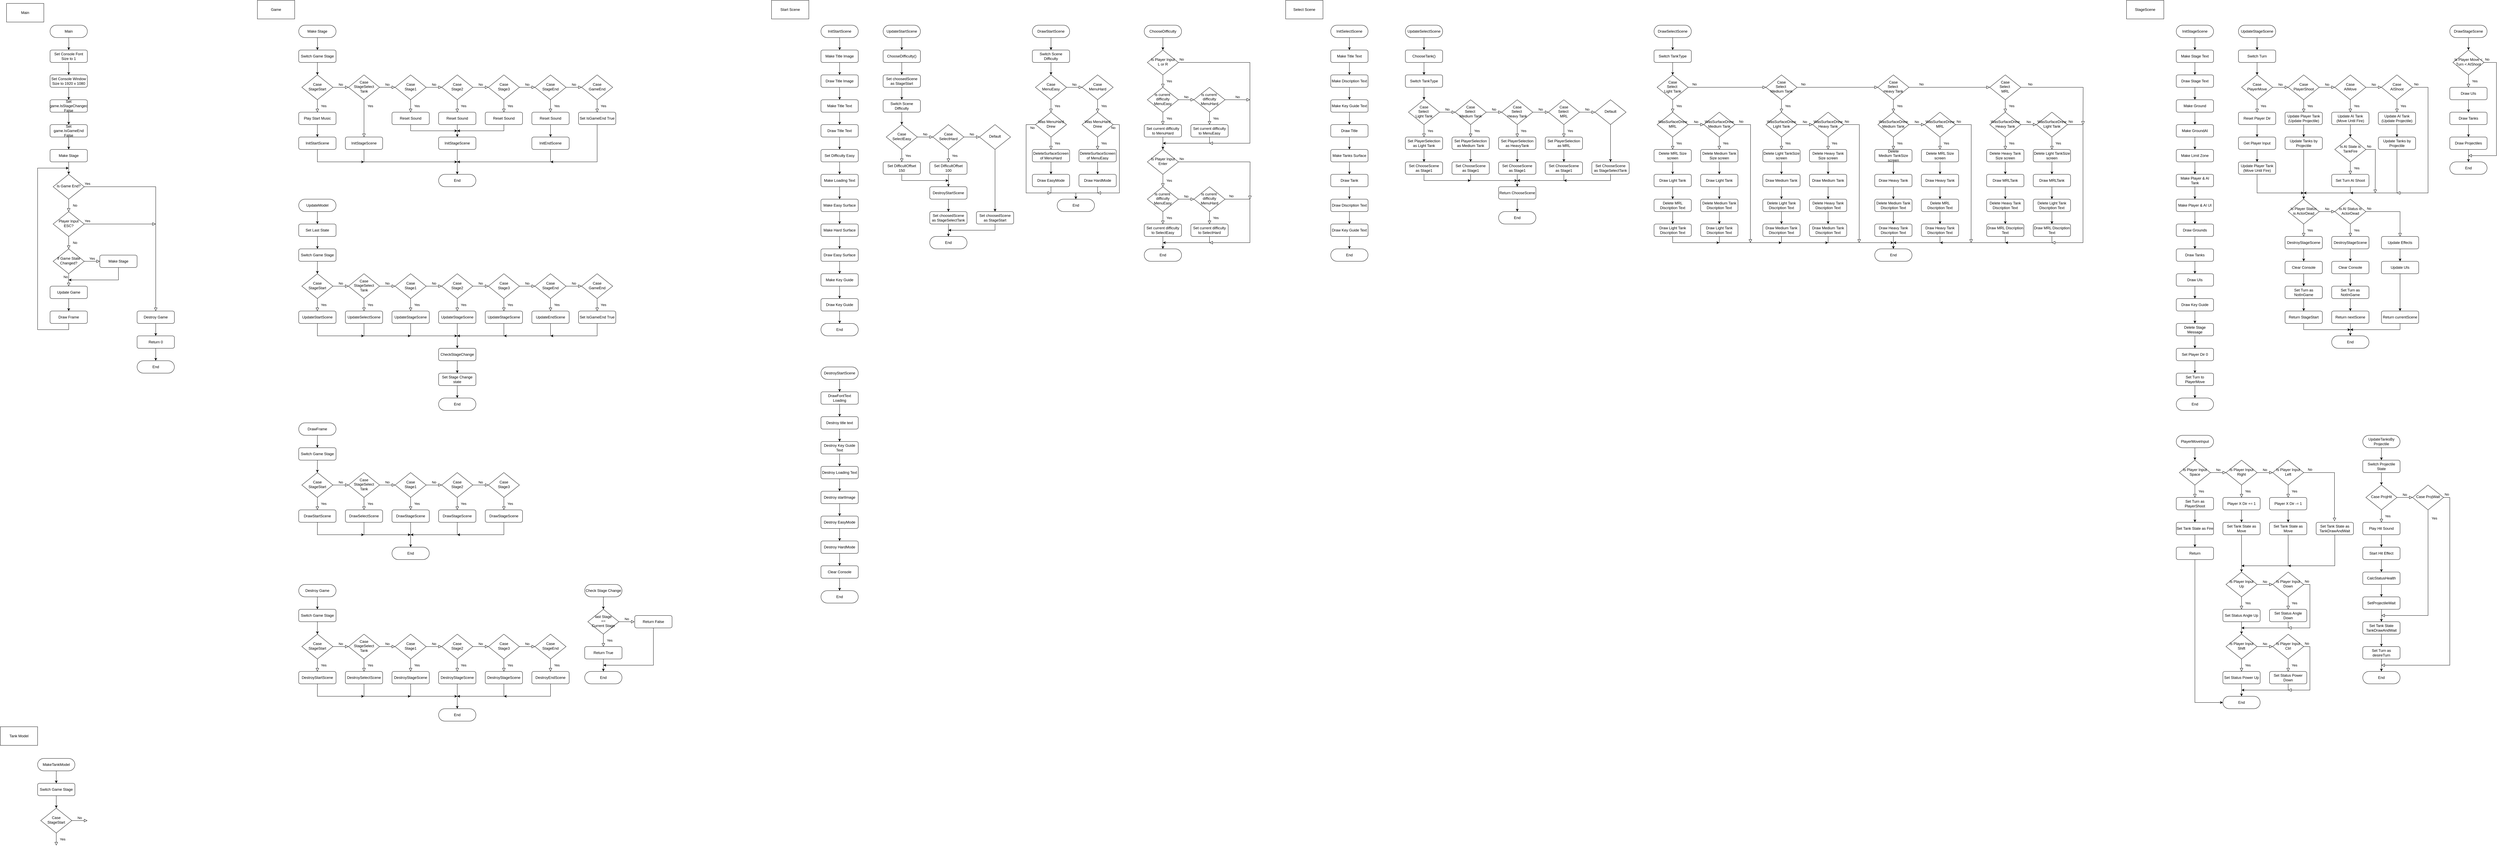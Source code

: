 <mxfile version="18.0.4" type="device"><diagram id="C5RBs43oDa-KdzZeNtuy" name="Page-1"><mxGraphModel dx="2062" dy="1225" grid="1" gridSize="10" guides="1" tooltips="1" connect="1" arrows="1" fold="1" page="1" pageScale="1" pageWidth="827" pageHeight="1169" math="0" shadow="0"><root><mxCell id="WIyWlLk6GJQsqaUBKTNV-0"/><mxCell id="WIyWlLk6GJQsqaUBKTNV-1" parent="WIyWlLk6GJQsqaUBKTNV-0"/><mxCell id="d1vy-qZlUhhb6TQKABXs-3" style="edgeStyle=orthogonalEdgeStyle;rounded=0;orthogonalLoop=1;jettySize=auto;html=1;exitX=0.5;exitY=1;exitDx=0;exitDy=0;entryX=0.5;entryY=0;entryDx=0;entryDy=0;" parent="WIyWlLk6GJQsqaUBKTNV-1" target="WIyWlLk6GJQsqaUBKTNV-11" edge="1"><mxGeometry relative="1" as="geometry"><mxPoint x="220" y="120" as="sourcePoint"/></mxGeometry></mxCell><mxCell id="d1vy-qZlUhhb6TQKABXs-4" style="edgeStyle=orthogonalEdgeStyle;rounded=0;orthogonalLoop=1;jettySize=auto;html=1;exitX=0.5;exitY=1;exitDx=0;exitDy=0;" parent="WIyWlLk6GJQsqaUBKTNV-1" source="WIyWlLk6GJQsqaUBKTNV-11" target="d1vy-qZlUhhb6TQKABXs-0" edge="1"><mxGeometry relative="1" as="geometry"/></mxCell><mxCell id="WIyWlLk6GJQsqaUBKTNV-11" value="Set Console Font Size to 1" style="rounded=1;whiteSpace=wrap;html=1;fontSize=12;glass=0;strokeWidth=1;shadow=0;" parent="WIyWlLk6GJQsqaUBKTNV-1" vertex="1"><mxGeometry x="160" y="160" width="120" height="40" as="geometry"/></mxCell><mxCell id="d1vy-qZlUhhb6TQKABXs-5" style="edgeStyle=orthogonalEdgeStyle;rounded=0;orthogonalLoop=1;jettySize=auto;html=1;exitX=0.5;exitY=1;exitDx=0;exitDy=0;entryX=0.5;entryY=0;entryDx=0;entryDy=0;" parent="WIyWlLk6GJQsqaUBKTNV-1" source="d1vy-qZlUhhb6TQKABXs-0" target="d1vy-qZlUhhb6TQKABXs-1" edge="1"><mxGeometry relative="1" as="geometry"/></mxCell><mxCell id="d1vy-qZlUhhb6TQKABXs-0" value="Set Console Window Size to 1920 x 1080" style="rounded=1;whiteSpace=wrap;html=1;fontSize=12;glass=0;strokeWidth=1;shadow=0;" parent="WIyWlLk6GJQsqaUBKTNV-1" vertex="1"><mxGeometry x="160" y="240" width="120" height="40" as="geometry"/></mxCell><mxCell id="d1vy-qZlUhhb6TQKABXs-6" style="edgeStyle=orthogonalEdgeStyle;rounded=0;orthogonalLoop=1;jettySize=auto;html=1;exitX=0.5;exitY=1;exitDx=0;exitDy=0;entryX=0.5;entryY=0;entryDx=0;entryDy=0;" parent="WIyWlLk6GJQsqaUBKTNV-1" source="d1vy-qZlUhhb6TQKABXs-1" target="d1vy-qZlUhhb6TQKABXs-2" edge="1"><mxGeometry relative="1" as="geometry"/></mxCell><mxCell id="d1vy-qZlUhhb6TQKABXs-1" value="Set game.IsStageChanged&lt;br&gt;False" style="rounded=1;whiteSpace=wrap;html=1;fontSize=12;glass=0;strokeWidth=1;shadow=0;" parent="WIyWlLk6GJQsqaUBKTNV-1" vertex="1"><mxGeometry x="160" y="320" width="120" height="40" as="geometry"/></mxCell><mxCell id="d1vy-qZlUhhb6TQKABXs-8" style="edgeStyle=orthogonalEdgeStyle;rounded=0;orthogonalLoop=1;jettySize=auto;html=1;exitX=0.5;exitY=1;exitDx=0;exitDy=0;entryX=0.5;entryY=0;entryDx=0;entryDy=0;" parent="WIyWlLk6GJQsqaUBKTNV-1" source="d1vy-qZlUhhb6TQKABXs-2" target="d1vy-qZlUhhb6TQKABXs-7" edge="1"><mxGeometry relative="1" as="geometry"/></mxCell><mxCell id="d1vy-qZlUhhb6TQKABXs-2" value="Set game.IsGameEnd&lt;br&gt;False" style="rounded=1;whiteSpace=wrap;html=1;fontSize=12;glass=0;strokeWidth=1;shadow=0;" parent="WIyWlLk6GJQsqaUBKTNV-1" vertex="1"><mxGeometry x="160" y="400" width="120" height="40" as="geometry"/></mxCell><mxCell id="d1vy-qZlUhhb6TQKABXs-12" style="edgeStyle=orthogonalEdgeStyle;rounded=0;orthogonalLoop=1;jettySize=auto;html=1;entryX=0.5;entryY=0;entryDx=0;entryDy=0;" parent="WIyWlLk6GJQsqaUBKTNV-1" source="d1vy-qZlUhhb6TQKABXs-7" target="d1vy-qZlUhhb6TQKABXs-11" edge="1"><mxGeometry relative="1" as="geometry"/></mxCell><mxCell id="d1vy-qZlUhhb6TQKABXs-7" value="Make Stage" style="rounded=1;whiteSpace=wrap;html=1;fontSize=12;glass=0;strokeWidth=1;shadow=0;" parent="WIyWlLk6GJQsqaUBKTNV-1" vertex="1"><mxGeometry x="160" y="480" width="120" height="40" as="geometry"/></mxCell><mxCell id="d1vy-qZlUhhb6TQKABXs-9" value="No" style="rounded=0;html=1;jettySize=auto;orthogonalLoop=1;fontSize=11;endArrow=block;endFill=0;endSize=8;strokeWidth=1;shadow=0;labelBackgroundColor=none;edgeStyle=orthogonalEdgeStyle;" parent="WIyWlLk6GJQsqaUBKTNV-1" source="d1vy-qZlUhhb6TQKABXs-11" edge="1"><mxGeometry y="20" relative="1" as="geometry"><mxPoint as="offset"/><mxPoint x="220" y="680" as="targetPoint"/></mxGeometry></mxCell><mxCell id="d1vy-qZlUhhb6TQKABXs-10" value="Yes" style="edgeStyle=orthogonalEdgeStyle;rounded=0;html=1;jettySize=auto;orthogonalLoop=1;fontSize=11;endArrow=block;endFill=0;endSize=8;strokeWidth=1;shadow=0;labelBackgroundColor=none;entryX=0.5;entryY=0;entryDx=0;entryDy=0;" parent="WIyWlLk6GJQsqaUBKTNV-1" source="d1vy-qZlUhhb6TQKABXs-11" target="d1vy-qZlUhhb6TQKABXs-31" edge="1"><mxGeometry x="-0.968" y="10" relative="1" as="geometry"><mxPoint as="offset"/><mxPoint x="320" y="600" as="targetPoint"/></mxGeometry></mxCell><mxCell id="d1vy-qZlUhhb6TQKABXs-11" value="Is Game End?" style="rhombus;whiteSpace=wrap;html=1;shadow=0;fontFamily=Helvetica;fontSize=12;align=center;strokeWidth=1;spacing=6;spacingTop=-4;" parent="WIyWlLk6GJQsqaUBKTNV-1" vertex="1"><mxGeometry x="170" y="560" width="100" height="80" as="geometry"/></mxCell><mxCell id="d1vy-qZlUhhb6TQKABXs-30" style="edgeStyle=orthogonalEdgeStyle;rounded=0;orthogonalLoop=1;jettySize=auto;html=1;" parent="WIyWlLk6GJQsqaUBKTNV-1" source="d1vy-qZlUhhb6TQKABXs-13" edge="1"><mxGeometry relative="1" as="geometry"><mxPoint x="220" y="900" as="targetPoint"/><Array as="points"><mxPoint x="380" y="900"/></Array></mxGeometry></mxCell><mxCell id="d1vy-qZlUhhb6TQKABXs-13" value="Make Stage" style="rounded=1;whiteSpace=wrap;html=1;fontSize=12;glass=0;strokeWidth=1;shadow=0;" parent="WIyWlLk6GJQsqaUBKTNV-1" vertex="1"><mxGeometry x="320" y="820" width="120" height="40" as="geometry"/></mxCell><mxCell id="d1vy-qZlUhhb6TQKABXs-16" value="No" style="rounded=0;html=1;jettySize=auto;orthogonalLoop=1;fontSize=11;endArrow=block;endFill=0;endSize=8;strokeWidth=1;shadow=0;labelBackgroundColor=none;edgeStyle=orthogonalEdgeStyle;" parent="WIyWlLk6GJQsqaUBKTNV-1" source="d1vy-qZlUhhb6TQKABXs-18" edge="1"><mxGeometry y="20" relative="1" as="geometry"><mxPoint as="offset"/><mxPoint x="220" y="800" as="targetPoint"/></mxGeometry></mxCell><mxCell id="d1vy-qZlUhhb6TQKABXs-17" value="Yes" style="edgeStyle=orthogonalEdgeStyle;rounded=0;html=1;jettySize=auto;orthogonalLoop=1;fontSize=11;endArrow=block;endFill=0;endSize=8;strokeWidth=1;shadow=0;labelBackgroundColor=none;" parent="WIyWlLk6GJQsqaUBKTNV-1" source="d1vy-qZlUhhb6TQKABXs-18" edge="1"><mxGeometry x="-0.913" y="10" relative="1" as="geometry"><mxPoint as="offset"/><mxPoint x="500" y="720" as="targetPoint"/></mxGeometry></mxCell><mxCell id="d1vy-qZlUhhb6TQKABXs-18" value="Player Input&lt;br&gt;ESC?" style="rhombus;whiteSpace=wrap;html=1;shadow=0;fontFamily=Helvetica;fontSize=12;align=center;strokeWidth=1;spacing=6;spacingTop=-4;" parent="WIyWlLk6GJQsqaUBKTNV-1" vertex="1"><mxGeometry x="170" y="680" width="100" height="80" as="geometry"/></mxCell><mxCell id="d1vy-qZlUhhb6TQKABXs-22" value="No" style="rounded=0;html=1;jettySize=auto;orthogonalLoop=1;fontSize=11;endArrow=block;endFill=0;endSize=8;strokeWidth=1;shadow=0;labelBackgroundColor=none;edgeStyle=orthogonalEdgeStyle;" parent="WIyWlLk6GJQsqaUBKTNV-1" source="d1vy-qZlUhhb6TQKABXs-24" edge="1"><mxGeometry x="-0.5" y="-10" relative="1" as="geometry"><mxPoint as="offset"/><mxPoint x="220" y="920" as="targetPoint"/></mxGeometry></mxCell><mxCell id="d1vy-qZlUhhb6TQKABXs-23" value="Yes" style="edgeStyle=orthogonalEdgeStyle;rounded=0;html=1;jettySize=auto;orthogonalLoop=1;fontSize=11;endArrow=block;endFill=0;endSize=8;strokeWidth=1;shadow=0;labelBackgroundColor=none;" parent="WIyWlLk6GJQsqaUBKTNV-1" source="d1vy-qZlUhhb6TQKABXs-24" edge="1"><mxGeometry y="10" relative="1" as="geometry"><mxPoint as="offset"/><mxPoint x="320" y="840" as="targetPoint"/></mxGeometry></mxCell><mxCell id="d1vy-qZlUhhb6TQKABXs-24" value="If Game State&lt;br&gt;Changed?" style="rhombus;whiteSpace=wrap;html=1;shadow=0;fontFamily=Helvetica;fontSize=12;align=center;strokeWidth=1;spacing=6;spacingTop=-4;" parent="WIyWlLk6GJQsqaUBKTNV-1" vertex="1"><mxGeometry x="170" y="800" width="100" height="80" as="geometry"/></mxCell><mxCell id="d1vy-qZlUhhb6TQKABXs-27" style="edgeStyle=orthogonalEdgeStyle;rounded=0;orthogonalLoop=1;jettySize=auto;html=1;entryX=0.5;entryY=0;entryDx=0;entryDy=0;" parent="WIyWlLk6GJQsqaUBKTNV-1" source="d1vy-qZlUhhb6TQKABXs-25" target="d1vy-qZlUhhb6TQKABXs-26" edge="1"><mxGeometry relative="1" as="geometry"/></mxCell><mxCell id="d1vy-qZlUhhb6TQKABXs-25" value="Update Game" style="rounded=1;whiteSpace=wrap;html=1;fontSize=12;glass=0;strokeWidth=1;shadow=0;" parent="WIyWlLk6GJQsqaUBKTNV-1" vertex="1"><mxGeometry x="160" y="920" width="120" height="40" as="geometry"/></mxCell><mxCell id="d1vy-qZlUhhb6TQKABXs-28" style="edgeStyle=orthogonalEdgeStyle;rounded=0;orthogonalLoop=1;jettySize=auto;html=1;" parent="WIyWlLk6GJQsqaUBKTNV-1" source="d1vy-qZlUhhb6TQKABXs-26" edge="1"><mxGeometry relative="1" as="geometry"><mxPoint x="220" y="540" as="targetPoint"/><Array as="points"><mxPoint x="220" y="1060"/><mxPoint x="120" y="1060"/><mxPoint x="120" y="540"/></Array></mxGeometry></mxCell><mxCell id="d1vy-qZlUhhb6TQKABXs-26" value="Draw Frame" style="rounded=1;whiteSpace=wrap;html=1;fontSize=12;glass=0;strokeWidth=1;shadow=0;" parent="WIyWlLk6GJQsqaUBKTNV-1" vertex="1"><mxGeometry x="160" y="1000" width="120" height="40" as="geometry"/></mxCell><mxCell id="d1vy-qZlUhhb6TQKABXs-33" style="edgeStyle=orthogonalEdgeStyle;rounded=0;orthogonalLoop=1;jettySize=auto;html=1;exitX=0.5;exitY=1;exitDx=0;exitDy=0;" parent="WIyWlLk6GJQsqaUBKTNV-1" source="d1vy-qZlUhhb6TQKABXs-31" target="d1vy-qZlUhhb6TQKABXs-32" edge="1"><mxGeometry relative="1" as="geometry"/></mxCell><mxCell id="d1vy-qZlUhhb6TQKABXs-31" value="Destroy Game" style="rounded=1;whiteSpace=wrap;html=1;fontSize=12;glass=0;strokeWidth=1;shadow=0;" parent="WIyWlLk6GJQsqaUBKTNV-1" vertex="1"><mxGeometry x="440" y="1000" width="120" height="40" as="geometry"/></mxCell><mxCell id="d1vy-qZlUhhb6TQKABXs-91" style="edgeStyle=orthogonalEdgeStyle;rounded=0;orthogonalLoop=1;jettySize=auto;html=1;exitX=0.5;exitY=1;exitDx=0;exitDy=0;entryX=0.5;entryY=0;entryDx=0;entryDy=0;" parent="WIyWlLk6GJQsqaUBKTNV-1" source="d1vy-qZlUhhb6TQKABXs-32" target="d1vy-qZlUhhb6TQKABXs-90" edge="1"><mxGeometry relative="1" as="geometry"/></mxCell><mxCell id="d1vy-qZlUhhb6TQKABXs-32" value="Return 0" style="rounded=1;whiteSpace=wrap;html=1;fontSize=12;glass=0;strokeWidth=1;shadow=0;" parent="WIyWlLk6GJQsqaUBKTNV-1" vertex="1"><mxGeometry x="440" y="1080" width="120" height="40" as="geometry"/></mxCell><mxCell id="d1vy-qZlUhhb6TQKABXs-51" style="edgeStyle=orthogonalEdgeStyle;rounded=0;orthogonalLoop=1;jettySize=auto;html=1;entryX=0.5;entryY=0;entryDx=0;entryDy=0;" parent="WIyWlLk6GJQsqaUBKTNV-1" target="d1vy-qZlUhhb6TQKABXs-47" edge="1"><mxGeometry relative="1" as="geometry"><mxPoint x="1020" y="120" as="sourcePoint"/></mxGeometry></mxCell><mxCell id="d1vy-qZlUhhb6TQKABXs-35" value="Main" style="rounded=0;whiteSpace=wrap;html=1;" parent="WIyWlLk6GJQsqaUBKTNV-1" vertex="1"><mxGeometry x="20" y="10" width="120" height="60" as="geometry"/></mxCell><mxCell id="d1vy-qZlUhhb6TQKABXs-36" value="Game" style="rounded=0;whiteSpace=wrap;html=1;" parent="WIyWlLk6GJQsqaUBKTNV-1" vertex="1"><mxGeometry x="827" width="120" height="60" as="geometry"/></mxCell><mxCell id="d1vy-qZlUhhb6TQKABXs-44" value="Yes" style="rounded=0;html=1;jettySize=auto;orthogonalLoop=1;fontSize=11;endArrow=block;endFill=0;endSize=8;strokeWidth=1;shadow=0;labelBackgroundColor=none;edgeStyle=orthogonalEdgeStyle;" parent="WIyWlLk6GJQsqaUBKTNV-1" source="d1vy-qZlUhhb6TQKABXs-46" edge="1"><mxGeometry y="20" relative="1" as="geometry"><mxPoint as="offset"/><mxPoint x="1020" y="360" as="targetPoint"/></mxGeometry></mxCell><mxCell id="d1vy-qZlUhhb6TQKABXs-45" value="No" style="edgeStyle=orthogonalEdgeStyle;rounded=0;html=1;jettySize=auto;orthogonalLoop=1;fontSize=11;endArrow=block;endFill=0;endSize=8;strokeWidth=1;shadow=0;labelBackgroundColor=none;" parent="WIyWlLk6GJQsqaUBKTNV-1" source="d1vy-qZlUhhb6TQKABXs-46" edge="1"><mxGeometry y="10" relative="1" as="geometry"><mxPoint as="offset"/><mxPoint x="1120" y="280" as="targetPoint"/></mxGeometry></mxCell><mxCell id="d1vy-qZlUhhb6TQKABXs-46" value="Case&lt;br&gt;StageStart" style="rhombus;whiteSpace=wrap;html=1;shadow=0;fontFamily=Helvetica;fontSize=12;align=center;strokeWidth=1;spacing=6;spacingTop=-4;" parent="WIyWlLk6GJQsqaUBKTNV-1" vertex="1"><mxGeometry x="970" y="240" width="100" height="80" as="geometry"/></mxCell><mxCell id="d1vy-qZlUhhb6TQKABXs-52" style="edgeStyle=orthogonalEdgeStyle;rounded=0;orthogonalLoop=1;jettySize=auto;html=1;exitX=0.5;exitY=1;exitDx=0;exitDy=0;entryX=0.5;entryY=0;entryDx=0;entryDy=0;" parent="WIyWlLk6GJQsqaUBKTNV-1" source="d1vy-qZlUhhb6TQKABXs-47" target="d1vy-qZlUhhb6TQKABXs-46" edge="1"><mxGeometry relative="1" as="geometry"/></mxCell><mxCell id="d1vy-qZlUhhb6TQKABXs-47" value="Switch Game Stage" style="rounded=1;whiteSpace=wrap;html=1;fontSize=12;glass=0;strokeWidth=1;shadow=0;" parent="WIyWlLk6GJQsqaUBKTNV-1" vertex="1"><mxGeometry x="960" y="160" width="120" height="40" as="geometry"/></mxCell><mxCell id="d1vy-qZlUhhb6TQKABXs-53" value="Yes" style="rounded=0;html=1;jettySize=auto;orthogonalLoop=1;fontSize=11;endArrow=block;endFill=0;endSize=8;strokeWidth=1;shadow=0;labelBackgroundColor=none;edgeStyle=orthogonalEdgeStyle;entryX=0.5;entryY=0;entryDx=0;entryDy=0;" parent="WIyWlLk6GJQsqaUBKTNV-1" source="d1vy-qZlUhhb6TQKABXs-55" target="d1vy-qZlUhhb6TQKABXs-77" edge="1"><mxGeometry x="-0.667" y="20" relative="1" as="geometry"><mxPoint as="offset"/><mxPoint x="1170" y="360" as="targetPoint"/></mxGeometry></mxCell><mxCell id="d1vy-qZlUhhb6TQKABXs-54" value="No" style="edgeStyle=orthogonalEdgeStyle;rounded=0;html=1;jettySize=auto;orthogonalLoop=1;fontSize=11;endArrow=block;endFill=0;endSize=8;strokeWidth=1;shadow=0;labelBackgroundColor=none;" parent="WIyWlLk6GJQsqaUBKTNV-1" source="d1vy-qZlUhhb6TQKABXs-55" edge="1"><mxGeometry y="10" relative="1" as="geometry"><mxPoint as="offset"/><mxPoint x="1270.0" y="280" as="targetPoint"/></mxGeometry></mxCell><mxCell id="d1vy-qZlUhhb6TQKABXs-55" value="Case&lt;br&gt;StageSelect&lt;br&gt;Tank" style="rhombus;whiteSpace=wrap;html=1;shadow=0;fontFamily=Helvetica;fontSize=12;align=center;strokeWidth=1;spacing=6;spacingTop=-4;" parent="WIyWlLk6GJQsqaUBKTNV-1" vertex="1"><mxGeometry x="1120" y="240" width="100" height="80" as="geometry"/></mxCell><mxCell id="d1vy-qZlUhhb6TQKABXs-56" value="Yes" style="rounded=0;html=1;jettySize=auto;orthogonalLoop=1;fontSize=11;endArrow=block;endFill=0;endSize=8;strokeWidth=1;shadow=0;labelBackgroundColor=none;edgeStyle=orthogonalEdgeStyle;" parent="WIyWlLk6GJQsqaUBKTNV-1" source="d1vy-qZlUhhb6TQKABXs-58" edge="1"><mxGeometry y="20" relative="1" as="geometry"><mxPoint as="offset"/><mxPoint x="1320.0" y="360" as="targetPoint"/></mxGeometry></mxCell><mxCell id="d1vy-qZlUhhb6TQKABXs-57" value="No" style="edgeStyle=orthogonalEdgeStyle;rounded=0;html=1;jettySize=auto;orthogonalLoop=1;fontSize=11;endArrow=block;endFill=0;endSize=8;strokeWidth=1;shadow=0;labelBackgroundColor=none;" parent="WIyWlLk6GJQsqaUBKTNV-1" source="d1vy-qZlUhhb6TQKABXs-58" edge="1"><mxGeometry y="10" relative="1" as="geometry"><mxPoint as="offset"/><mxPoint x="1420.0" y="280" as="targetPoint"/></mxGeometry></mxCell><mxCell id="d1vy-qZlUhhb6TQKABXs-58" value="Case&lt;br&gt;Stage1" style="rhombus;whiteSpace=wrap;html=1;shadow=0;fontFamily=Helvetica;fontSize=12;align=center;strokeWidth=1;spacing=6;spacingTop=-4;" parent="WIyWlLk6GJQsqaUBKTNV-1" vertex="1"><mxGeometry x="1270" y="240" width="100" height="80" as="geometry"/></mxCell><mxCell id="d1vy-qZlUhhb6TQKABXs-59" value="Yes" style="rounded=0;html=1;jettySize=auto;orthogonalLoop=1;fontSize=11;endArrow=block;endFill=0;endSize=8;strokeWidth=1;shadow=0;labelBackgroundColor=none;edgeStyle=orthogonalEdgeStyle;" parent="WIyWlLk6GJQsqaUBKTNV-1" source="d1vy-qZlUhhb6TQKABXs-61" edge="1"><mxGeometry y="20" relative="1" as="geometry"><mxPoint as="offset"/><mxPoint x="1470.0" y="360" as="targetPoint"/></mxGeometry></mxCell><mxCell id="d1vy-qZlUhhb6TQKABXs-60" value="No" style="edgeStyle=orthogonalEdgeStyle;rounded=0;html=1;jettySize=auto;orthogonalLoop=1;fontSize=11;endArrow=block;endFill=0;endSize=8;strokeWidth=1;shadow=0;labelBackgroundColor=none;" parent="WIyWlLk6GJQsqaUBKTNV-1" source="d1vy-qZlUhhb6TQKABXs-61" edge="1"><mxGeometry y="10" relative="1" as="geometry"><mxPoint as="offset"/><mxPoint x="1570.0" y="280" as="targetPoint"/></mxGeometry></mxCell><mxCell id="d1vy-qZlUhhb6TQKABXs-61" value="Case&lt;br&gt;Stage2" style="rhombus;whiteSpace=wrap;html=1;shadow=0;fontFamily=Helvetica;fontSize=12;align=center;strokeWidth=1;spacing=6;spacingTop=-4;" parent="WIyWlLk6GJQsqaUBKTNV-1" vertex="1"><mxGeometry x="1420" y="240" width="100" height="80" as="geometry"/></mxCell><mxCell id="d1vy-qZlUhhb6TQKABXs-62" value="Yes" style="rounded=0;html=1;jettySize=auto;orthogonalLoop=1;fontSize=11;endArrow=block;endFill=0;endSize=8;strokeWidth=1;shadow=0;labelBackgroundColor=none;edgeStyle=orthogonalEdgeStyle;" parent="WIyWlLk6GJQsqaUBKTNV-1" source="d1vy-qZlUhhb6TQKABXs-64" edge="1"><mxGeometry y="20" relative="1" as="geometry"><mxPoint as="offset"/><mxPoint x="1620.0" y="360" as="targetPoint"/></mxGeometry></mxCell><mxCell id="d1vy-qZlUhhb6TQKABXs-63" value="No" style="edgeStyle=orthogonalEdgeStyle;rounded=0;html=1;jettySize=auto;orthogonalLoop=1;fontSize=11;endArrow=block;endFill=0;endSize=8;strokeWidth=1;shadow=0;labelBackgroundColor=none;" parent="WIyWlLk6GJQsqaUBKTNV-1" source="d1vy-qZlUhhb6TQKABXs-64" edge="1"><mxGeometry y="10" relative="1" as="geometry"><mxPoint as="offset"/><mxPoint x="1720.0" y="280" as="targetPoint"/></mxGeometry></mxCell><mxCell id="d1vy-qZlUhhb6TQKABXs-64" value="Case&lt;br&gt;Stage3" style="rhombus;whiteSpace=wrap;html=1;shadow=0;fontFamily=Helvetica;fontSize=12;align=center;strokeWidth=1;spacing=6;spacingTop=-4;" parent="WIyWlLk6GJQsqaUBKTNV-1" vertex="1"><mxGeometry x="1570" y="240" width="100" height="80" as="geometry"/></mxCell><mxCell id="d1vy-qZlUhhb6TQKABXs-65" value="Yes" style="rounded=0;html=1;jettySize=auto;orthogonalLoop=1;fontSize=11;endArrow=block;endFill=0;endSize=8;strokeWidth=1;shadow=0;labelBackgroundColor=none;edgeStyle=orthogonalEdgeStyle;" parent="WIyWlLk6GJQsqaUBKTNV-1" source="d1vy-qZlUhhb6TQKABXs-67" edge="1"><mxGeometry y="20" relative="1" as="geometry"><mxPoint as="offset"/><mxPoint x="1770.0" y="360" as="targetPoint"/></mxGeometry></mxCell><mxCell id="d1vy-qZlUhhb6TQKABXs-66" value="No" style="edgeStyle=orthogonalEdgeStyle;rounded=0;html=1;jettySize=auto;orthogonalLoop=1;fontSize=11;endArrow=block;endFill=0;endSize=8;strokeWidth=1;shadow=0;labelBackgroundColor=none;" parent="WIyWlLk6GJQsqaUBKTNV-1" source="d1vy-qZlUhhb6TQKABXs-67" edge="1"><mxGeometry y="10" relative="1" as="geometry"><mxPoint as="offset"/><mxPoint x="1870.0" y="280" as="targetPoint"/></mxGeometry></mxCell><mxCell id="d1vy-qZlUhhb6TQKABXs-67" value="Case&lt;br&gt;StageEnd" style="rhombus;whiteSpace=wrap;html=1;shadow=0;fontFamily=Helvetica;fontSize=12;align=center;strokeWidth=1;spacing=6;spacingTop=-4;" parent="WIyWlLk6GJQsqaUBKTNV-1" vertex="1"><mxGeometry x="1720" y="240" width="100" height="80" as="geometry"/></mxCell><mxCell id="d1vy-qZlUhhb6TQKABXs-68" value="Yes" style="rounded=0;html=1;jettySize=auto;orthogonalLoop=1;fontSize=11;endArrow=block;endFill=0;endSize=8;strokeWidth=1;shadow=0;labelBackgroundColor=none;edgeStyle=orthogonalEdgeStyle;" parent="WIyWlLk6GJQsqaUBKTNV-1" source="d1vy-qZlUhhb6TQKABXs-70" edge="1"><mxGeometry y="20" relative="1" as="geometry"><mxPoint as="offset"/><mxPoint x="1920.0" y="360" as="targetPoint"/></mxGeometry></mxCell><mxCell id="d1vy-qZlUhhb6TQKABXs-70" value="Case&lt;br&gt;GameEnd" style="rhombus;whiteSpace=wrap;html=1;shadow=0;fontFamily=Helvetica;fontSize=12;align=center;strokeWidth=1;spacing=6;spacingTop=-4;" parent="WIyWlLk6GJQsqaUBKTNV-1" vertex="1"><mxGeometry x="1870" y="240" width="100" height="80" as="geometry"/></mxCell><mxCell id="d1vy-qZlUhhb6TQKABXs-81" style="edgeStyle=orthogonalEdgeStyle;rounded=0;orthogonalLoop=1;jettySize=auto;html=1;exitX=0.5;exitY=1;exitDx=0;exitDy=0;entryX=0.5;entryY=0;entryDx=0;entryDy=0;" parent="WIyWlLk6GJQsqaUBKTNV-1" source="d1vy-qZlUhhb6TQKABXs-71" target="d1vy-qZlUhhb6TQKABXs-76" edge="1"><mxGeometry relative="1" as="geometry"/></mxCell><mxCell id="d1vy-qZlUhhb6TQKABXs-71" value="Play Start Music" style="rounded=1;whiteSpace=wrap;html=1;fontSize=12;glass=0;strokeWidth=1;shadow=0;" parent="WIyWlLk6GJQsqaUBKTNV-1" vertex="1"><mxGeometry x="960" y="360" width="120" height="40" as="geometry"/></mxCell><mxCell id="d1vy-qZlUhhb6TQKABXs-83" style="edgeStyle=orthogonalEdgeStyle;rounded=0;orthogonalLoop=1;jettySize=auto;html=1;exitX=0.5;exitY=1;exitDx=0;exitDy=0;" parent="WIyWlLk6GJQsqaUBKTNV-1" source="d1vy-qZlUhhb6TQKABXs-72" edge="1"><mxGeometry relative="1" as="geometry"><mxPoint x="1470.0" y="420" as="targetPoint"/><Array as="points"><mxPoint x="1320" y="420"/></Array></mxGeometry></mxCell><mxCell id="d1vy-qZlUhhb6TQKABXs-72" value="Reset Sound" style="rounded=1;whiteSpace=wrap;html=1;fontSize=12;glass=0;strokeWidth=1;shadow=0;" parent="WIyWlLk6GJQsqaUBKTNV-1" vertex="1"><mxGeometry x="1260" y="360" width="120" height="40" as="geometry"/></mxCell><mxCell id="d1vy-qZlUhhb6TQKABXs-82" style="edgeStyle=orthogonalEdgeStyle;rounded=0;orthogonalLoop=1;jettySize=auto;html=1;exitX=0.5;exitY=1;exitDx=0;exitDy=0;entryX=0.5;entryY=0;entryDx=0;entryDy=0;" parent="WIyWlLk6GJQsqaUBKTNV-1" source="d1vy-qZlUhhb6TQKABXs-73" target="d1vy-qZlUhhb6TQKABXs-78" edge="1"><mxGeometry relative="1" as="geometry"/></mxCell><mxCell id="d1vy-qZlUhhb6TQKABXs-73" value="Reset Sound" style="rounded=1;whiteSpace=wrap;html=1;fontSize=12;glass=0;strokeWidth=1;shadow=0;" parent="WIyWlLk6GJQsqaUBKTNV-1" vertex="1"><mxGeometry x="1410" y="360" width="120" height="40" as="geometry"/></mxCell><mxCell id="d1vy-qZlUhhb6TQKABXs-84" style="edgeStyle=orthogonalEdgeStyle;rounded=0;orthogonalLoop=1;jettySize=auto;html=1;" parent="WIyWlLk6GJQsqaUBKTNV-1" source="d1vy-qZlUhhb6TQKABXs-74" edge="1"><mxGeometry relative="1" as="geometry"><mxPoint x="1470.0" y="420" as="targetPoint"/><Array as="points"><mxPoint x="1620" y="420"/></Array></mxGeometry></mxCell><mxCell id="d1vy-qZlUhhb6TQKABXs-74" value="Reset Sound" style="rounded=1;whiteSpace=wrap;html=1;fontSize=12;glass=0;strokeWidth=1;shadow=0;" parent="WIyWlLk6GJQsqaUBKTNV-1" vertex="1"><mxGeometry x="1560" y="360" width="120" height="40" as="geometry"/></mxCell><mxCell id="d1vy-qZlUhhb6TQKABXs-85" style="edgeStyle=orthogonalEdgeStyle;rounded=0;orthogonalLoop=1;jettySize=auto;html=1;exitX=0.5;exitY=1;exitDx=0;exitDy=0;entryX=0.5;entryY=0;entryDx=0;entryDy=0;" parent="WIyWlLk6GJQsqaUBKTNV-1" source="d1vy-qZlUhhb6TQKABXs-75" target="d1vy-qZlUhhb6TQKABXs-79" edge="1"><mxGeometry relative="1" as="geometry"/></mxCell><mxCell id="d1vy-qZlUhhb6TQKABXs-75" value="Reset Sound" style="rounded=1;whiteSpace=wrap;html=1;fontSize=12;glass=0;strokeWidth=1;shadow=0;" parent="WIyWlLk6GJQsqaUBKTNV-1" vertex="1"><mxGeometry x="1710" y="360" width="120" height="40" as="geometry"/></mxCell><mxCell id="d1vy-qZlUhhb6TQKABXs-97" style="edgeStyle=orthogonalEdgeStyle;rounded=0;orthogonalLoop=1;jettySize=auto;html=1;exitX=0.5;exitY=1;exitDx=0;exitDy=0;" parent="WIyWlLk6GJQsqaUBKTNV-1" source="d1vy-qZlUhhb6TQKABXs-76" edge="1"><mxGeometry relative="1" as="geometry"><mxPoint x="1170.0" y="520" as="targetPoint"/><Array as="points"><mxPoint x="1020" y="520"/></Array></mxGeometry></mxCell><mxCell id="d1vy-qZlUhhb6TQKABXs-76" value="InitStartScene" style="rounded=1;whiteSpace=wrap;html=1;fontSize=12;glass=0;strokeWidth=1;shadow=0;" parent="WIyWlLk6GJQsqaUBKTNV-1" vertex="1"><mxGeometry x="960" y="440" width="120" height="40" as="geometry"/></mxCell><mxCell id="d1vy-qZlUhhb6TQKABXs-96" style="edgeStyle=orthogonalEdgeStyle;rounded=0;orthogonalLoop=1;jettySize=auto;html=1;exitX=0.5;exitY=1;exitDx=0;exitDy=0;" parent="WIyWlLk6GJQsqaUBKTNV-1" source="d1vy-qZlUhhb6TQKABXs-77" edge="1"><mxGeometry relative="1" as="geometry"><mxPoint x="1470.0" y="520" as="targetPoint"/><Array as="points"><mxPoint x="1170" y="520"/></Array></mxGeometry></mxCell><mxCell id="d1vy-qZlUhhb6TQKABXs-77" value="InitStageScene" style="rounded=1;whiteSpace=wrap;html=1;fontSize=12;glass=0;strokeWidth=1;shadow=0;" parent="WIyWlLk6GJQsqaUBKTNV-1" vertex="1"><mxGeometry x="1110" y="440" width="120" height="40" as="geometry"/></mxCell><mxCell id="d1vy-qZlUhhb6TQKABXs-94" style="edgeStyle=orthogonalEdgeStyle;rounded=0;orthogonalLoop=1;jettySize=auto;html=1;exitX=0.5;exitY=1;exitDx=0;exitDy=0;entryX=0.5;entryY=0;entryDx=0;entryDy=0;" parent="WIyWlLk6GJQsqaUBKTNV-1" source="d1vy-qZlUhhb6TQKABXs-78" target="d1vy-qZlUhhb6TQKABXs-92" edge="1"><mxGeometry relative="1" as="geometry"/></mxCell><mxCell id="d1vy-qZlUhhb6TQKABXs-78" value="InitStageScene" style="rounded=1;whiteSpace=wrap;html=1;fontSize=12;glass=0;strokeWidth=1;shadow=0;" parent="WIyWlLk6GJQsqaUBKTNV-1" vertex="1"><mxGeometry x="1410" y="440" width="120" height="40" as="geometry"/></mxCell><mxCell id="d1vy-qZlUhhb6TQKABXs-95" style="edgeStyle=orthogonalEdgeStyle;rounded=0;orthogonalLoop=1;jettySize=auto;html=1;" parent="WIyWlLk6GJQsqaUBKTNV-1" source="d1vy-qZlUhhb6TQKABXs-79" edge="1"><mxGeometry relative="1" as="geometry"><mxPoint x="1470.0" y="520" as="targetPoint"/><Array as="points"><mxPoint x="1770" y="520"/></Array></mxGeometry></mxCell><mxCell id="d1vy-qZlUhhb6TQKABXs-79" value="InitEndScene" style="rounded=1;whiteSpace=wrap;html=1;fontSize=12;glass=0;strokeWidth=1;shadow=0;" parent="WIyWlLk6GJQsqaUBKTNV-1" vertex="1"><mxGeometry x="1710" y="440" width="120" height="40" as="geometry"/></mxCell><mxCell id="d1vy-qZlUhhb6TQKABXs-98" style="edgeStyle=orthogonalEdgeStyle;rounded=0;orthogonalLoop=1;jettySize=auto;html=1;exitX=0.5;exitY=1;exitDx=0;exitDy=0;" parent="WIyWlLk6GJQsqaUBKTNV-1" source="d1vy-qZlUhhb6TQKABXs-80" edge="1"><mxGeometry relative="1" as="geometry"><mxPoint x="1770.0" y="520" as="targetPoint"/><Array as="points"><mxPoint x="1920" y="520"/></Array></mxGeometry></mxCell><mxCell id="d1vy-qZlUhhb6TQKABXs-80" value="Set IsGameEnd True" style="rounded=1;whiteSpace=wrap;html=1;fontSize=12;glass=0;strokeWidth=1;shadow=0;" parent="WIyWlLk6GJQsqaUBKTNV-1" vertex="1"><mxGeometry x="1860" y="360" width="120" height="40" as="geometry"/></mxCell><mxCell id="d1vy-qZlUhhb6TQKABXs-88" value="Make Stage" style="rounded=1;whiteSpace=wrap;html=1;fontSize=12;glass=0;strokeWidth=1;shadow=0;arcSize=50;" parent="WIyWlLk6GJQsqaUBKTNV-1" vertex="1"><mxGeometry x="960" y="80" width="120" height="40" as="geometry"/></mxCell><mxCell id="d1vy-qZlUhhb6TQKABXs-89" value="Main" style="rounded=1;whiteSpace=wrap;html=1;fontSize=12;glass=0;strokeWidth=1;shadow=0;arcSize=50;" parent="WIyWlLk6GJQsqaUBKTNV-1" vertex="1"><mxGeometry x="160" y="80" width="120" height="40" as="geometry"/></mxCell><mxCell id="d1vy-qZlUhhb6TQKABXs-90" value="End" style="rounded=1;whiteSpace=wrap;html=1;fontSize=12;glass=0;strokeWidth=1;shadow=0;arcSize=50;" parent="WIyWlLk6GJQsqaUBKTNV-1" vertex="1"><mxGeometry x="440" y="1160" width="120" height="40" as="geometry"/></mxCell><mxCell id="d1vy-qZlUhhb6TQKABXs-92" value="End" style="rounded=1;whiteSpace=wrap;html=1;fontSize=12;glass=0;strokeWidth=1;shadow=0;arcSize=50;" parent="WIyWlLk6GJQsqaUBKTNV-1" vertex="1"><mxGeometry x="1410" y="560" width="120" height="40" as="geometry"/></mxCell><mxCell id="d1vy-qZlUhhb6TQKABXs-99" style="edgeStyle=orthogonalEdgeStyle;rounded=0;orthogonalLoop=1;jettySize=auto;html=1;entryX=0.5;entryY=0;entryDx=0;entryDy=0;" parent="WIyWlLk6GJQsqaUBKTNV-1" target="d1vy-qZlUhhb6TQKABXs-104" edge="1"><mxGeometry relative="1" as="geometry"><mxPoint x="1020" y="760" as="sourcePoint"/></mxGeometry></mxCell><mxCell id="d1vy-qZlUhhb6TQKABXs-100" value="Yes" style="rounded=0;html=1;jettySize=auto;orthogonalLoop=1;fontSize=11;endArrow=block;endFill=0;endSize=8;strokeWidth=1;shadow=0;labelBackgroundColor=none;edgeStyle=orthogonalEdgeStyle;" parent="WIyWlLk6GJQsqaUBKTNV-1" source="d1vy-qZlUhhb6TQKABXs-102" edge="1"><mxGeometry y="20" relative="1" as="geometry"><mxPoint as="offset"/><mxPoint x="1020" y="1000" as="targetPoint"/></mxGeometry></mxCell><mxCell id="d1vy-qZlUhhb6TQKABXs-101" value="No" style="edgeStyle=orthogonalEdgeStyle;rounded=0;html=1;jettySize=auto;orthogonalLoop=1;fontSize=11;endArrow=block;endFill=0;endSize=8;strokeWidth=1;shadow=0;labelBackgroundColor=none;" parent="WIyWlLk6GJQsqaUBKTNV-1" source="d1vy-qZlUhhb6TQKABXs-102" edge="1"><mxGeometry y="10" relative="1" as="geometry"><mxPoint as="offset"/><mxPoint x="1120" y="920" as="targetPoint"/></mxGeometry></mxCell><mxCell id="d1vy-qZlUhhb6TQKABXs-102" value="Case&lt;br&gt;StageStart" style="rhombus;whiteSpace=wrap;html=1;shadow=0;fontFamily=Helvetica;fontSize=12;align=center;strokeWidth=1;spacing=6;spacingTop=-4;" parent="WIyWlLk6GJQsqaUBKTNV-1" vertex="1"><mxGeometry x="970" y="880" width="100" height="80" as="geometry"/></mxCell><mxCell id="d1vy-qZlUhhb6TQKABXs-103" style="edgeStyle=orthogonalEdgeStyle;rounded=0;orthogonalLoop=1;jettySize=auto;html=1;exitX=0.5;exitY=1;exitDx=0;exitDy=0;entryX=0.5;entryY=0;entryDx=0;entryDy=0;" parent="WIyWlLk6GJQsqaUBKTNV-1" source="d1vy-qZlUhhb6TQKABXs-104" target="d1vy-qZlUhhb6TQKABXs-102" edge="1"><mxGeometry relative="1" as="geometry"/></mxCell><mxCell id="d1vy-qZlUhhb6TQKABXs-104" value="Switch Game Stage" style="rounded=1;whiteSpace=wrap;html=1;fontSize=12;glass=0;strokeWidth=1;shadow=0;" parent="WIyWlLk6GJQsqaUBKTNV-1" vertex="1"><mxGeometry x="960" y="800" width="120" height="40" as="geometry"/></mxCell><mxCell id="d1vy-qZlUhhb6TQKABXs-105" value="Yes" style="rounded=0;html=1;jettySize=auto;orthogonalLoop=1;fontSize=11;endArrow=block;endFill=0;endSize=8;strokeWidth=1;shadow=0;labelBackgroundColor=none;edgeStyle=orthogonalEdgeStyle;" parent="WIyWlLk6GJQsqaUBKTNV-1" source="d1vy-qZlUhhb6TQKABXs-107" edge="1"><mxGeometry y="20" relative="1" as="geometry"><mxPoint as="offset"/><mxPoint x="1170" y="1000" as="targetPoint"/></mxGeometry></mxCell><mxCell id="d1vy-qZlUhhb6TQKABXs-106" value="No" style="edgeStyle=orthogonalEdgeStyle;rounded=0;html=1;jettySize=auto;orthogonalLoop=1;fontSize=11;endArrow=block;endFill=0;endSize=8;strokeWidth=1;shadow=0;labelBackgroundColor=none;" parent="WIyWlLk6GJQsqaUBKTNV-1" source="d1vy-qZlUhhb6TQKABXs-107" edge="1"><mxGeometry y="10" relative="1" as="geometry"><mxPoint as="offset"/><mxPoint x="1270" y="920" as="targetPoint"/></mxGeometry></mxCell><mxCell id="d1vy-qZlUhhb6TQKABXs-107" value="Case&lt;br&gt;StageSelect&lt;br&gt;Tank" style="rhombus;whiteSpace=wrap;html=1;shadow=0;fontFamily=Helvetica;fontSize=12;align=center;strokeWidth=1;spacing=6;spacingTop=-4;" parent="WIyWlLk6GJQsqaUBKTNV-1" vertex="1"><mxGeometry x="1120" y="880" width="100" height="80" as="geometry"/></mxCell><mxCell id="d1vy-qZlUhhb6TQKABXs-108" value="Yes" style="rounded=0;html=1;jettySize=auto;orthogonalLoop=1;fontSize=11;endArrow=block;endFill=0;endSize=8;strokeWidth=1;shadow=0;labelBackgroundColor=none;edgeStyle=orthogonalEdgeStyle;" parent="WIyWlLk6GJQsqaUBKTNV-1" source="d1vy-qZlUhhb6TQKABXs-110" edge="1"><mxGeometry y="20" relative="1" as="geometry"><mxPoint as="offset"/><mxPoint x="1320" y="1000" as="targetPoint"/></mxGeometry></mxCell><mxCell id="d1vy-qZlUhhb6TQKABXs-109" value="No" style="edgeStyle=orthogonalEdgeStyle;rounded=0;html=1;jettySize=auto;orthogonalLoop=1;fontSize=11;endArrow=block;endFill=0;endSize=8;strokeWidth=1;shadow=0;labelBackgroundColor=none;" parent="WIyWlLk6GJQsqaUBKTNV-1" source="d1vy-qZlUhhb6TQKABXs-110" edge="1"><mxGeometry y="10" relative="1" as="geometry"><mxPoint as="offset"/><mxPoint x="1420" y="920" as="targetPoint"/></mxGeometry></mxCell><mxCell id="d1vy-qZlUhhb6TQKABXs-110" value="Case&lt;br&gt;Stage1" style="rhombus;whiteSpace=wrap;html=1;shadow=0;fontFamily=Helvetica;fontSize=12;align=center;strokeWidth=1;spacing=6;spacingTop=-4;" parent="WIyWlLk6GJQsqaUBKTNV-1" vertex="1"><mxGeometry x="1270" y="880" width="100" height="80" as="geometry"/></mxCell><mxCell id="d1vy-qZlUhhb6TQKABXs-111" value="Yes" style="rounded=0;html=1;jettySize=auto;orthogonalLoop=1;fontSize=11;endArrow=block;endFill=0;endSize=8;strokeWidth=1;shadow=0;labelBackgroundColor=none;edgeStyle=orthogonalEdgeStyle;" parent="WIyWlLk6GJQsqaUBKTNV-1" source="d1vy-qZlUhhb6TQKABXs-113" edge="1"><mxGeometry y="20" relative="1" as="geometry"><mxPoint as="offset"/><mxPoint x="1470" y="1000" as="targetPoint"/></mxGeometry></mxCell><mxCell id="d1vy-qZlUhhb6TQKABXs-112" value="No" style="edgeStyle=orthogonalEdgeStyle;rounded=0;html=1;jettySize=auto;orthogonalLoop=1;fontSize=11;endArrow=block;endFill=0;endSize=8;strokeWidth=1;shadow=0;labelBackgroundColor=none;" parent="WIyWlLk6GJQsqaUBKTNV-1" source="d1vy-qZlUhhb6TQKABXs-113" edge="1"><mxGeometry y="10" relative="1" as="geometry"><mxPoint as="offset"/><mxPoint x="1570" y="920" as="targetPoint"/></mxGeometry></mxCell><mxCell id="d1vy-qZlUhhb6TQKABXs-113" value="Case&lt;br&gt;Stage2" style="rhombus;whiteSpace=wrap;html=1;shadow=0;fontFamily=Helvetica;fontSize=12;align=center;strokeWidth=1;spacing=6;spacingTop=-4;" parent="WIyWlLk6GJQsqaUBKTNV-1" vertex="1"><mxGeometry x="1420" y="880" width="100" height="80" as="geometry"/></mxCell><mxCell id="d1vy-qZlUhhb6TQKABXs-114" value="Yes" style="rounded=0;html=1;jettySize=auto;orthogonalLoop=1;fontSize=11;endArrow=block;endFill=0;endSize=8;strokeWidth=1;shadow=0;labelBackgroundColor=none;edgeStyle=orthogonalEdgeStyle;" parent="WIyWlLk6GJQsqaUBKTNV-1" source="d1vy-qZlUhhb6TQKABXs-116" edge="1"><mxGeometry y="20" relative="1" as="geometry"><mxPoint as="offset"/><mxPoint x="1620" y="1000" as="targetPoint"/></mxGeometry></mxCell><mxCell id="d1vy-qZlUhhb6TQKABXs-115" value="No" style="edgeStyle=orthogonalEdgeStyle;rounded=0;html=1;jettySize=auto;orthogonalLoop=1;fontSize=11;endArrow=block;endFill=0;endSize=8;strokeWidth=1;shadow=0;labelBackgroundColor=none;" parent="WIyWlLk6GJQsqaUBKTNV-1" source="d1vy-qZlUhhb6TQKABXs-116" edge="1"><mxGeometry y="10" relative="1" as="geometry"><mxPoint as="offset"/><mxPoint x="1720" y="920" as="targetPoint"/></mxGeometry></mxCell><mxCell id="d1vy-qZlUhhb6TQKABXs-116" value="Case&lt;br&gt;Stage3" style="rhombus;whiteSpace=wrap;html=1;shadow=0;fontFamily=Helvetica;fontSize=12;align=center;strokeWidth=1;spacing=6;spacingTop=-4;" parent="WIyWlLk6GJQsqaUBKTNV-1" vertex="1"><mxGeometry x="1570" y="880" width="100" height="80" as="geometry"/></mxCell><mxCell id="d1vy-qZlUhhb6TQKABXs-117" value="Yes" style="rounded=0;html=1;jettySize=auto;orthogonalLoop=1;fontSize=11;endArrow=block;endFill=0;endSize=8;strokeWidth=1;shadow=0;labelBackgroundColor=none;edgeStyle=orthogonalEdgeStyle;" parent="WIyWlLk6GJQsqaUBKTNV-1" source="d1vy-qZlUhhb6TQKABXs-119" edge="1"><mxGeometry y="20" relative="1" as="geometry"><mxPoint as="offset"/><mxPoint x="1770" y="1000" as="targetPoint"/></mxGeometry></mxCell><mxCell id="d1vy-qZlUhhb6TQKABXs-118" value="No" style="edgeStyle=orthogonalEdgeStyle;rounded=0;html=1;jettySize=auto;orthogonalLoop=1;fontSize=11;endArrow=block;endFill=0;endSize=8;strokeWidth=1;shadow=0;labelBackgroundColor=none;" parent="WIyWlLk6GJQsqaUBKTNV-1" source="d1vy-qZlUhhb6TQKABXs-119" edge="1"><mxGeometry y="10" relative="1" as="geometry"><mxPoint as="offset"/><mxPoint x="1870" y="920" as="targetPoint"/></mxGeometry></mxCell><mxCell id="d1vy-qZlUhhb6TQKABXs-119" value="Case&lt;br&gt;StageEnd" style="rhombus;whiteSpace=wrap;html=1;shadow=0;fontFamily=Helvetica;fontSize=12;align=center;strokeWidth=1;spacing=6;spacingTop=-4;" parent="WIyWlLk6GJQsqaUBKTNV-1" vertex="1"><mxGeometry x="1720" y="880" width="100" height="80" as="geometry"/></mxCell><mxCell id="d1vy-qZlUhhb6TQKABXs-120" value="Yes" style="rounded=0;html=1;jettySize=auto;orthogonalLoop=1;fontSize=11;endArrow=block;endFill=0;endSize=8;strokeWidth=1;shadow=0;labelBackgroundColor=none;edgeStyle=orthogonalEdgeStyle;" parent="WIyWlLk6GJQsqaUBKTNV-1" source="d1vy-qZlUhhb6TQKABXs-121" edge="1"><mxGeometry y="20" relative="1" as="geometry"><mxPoint as="offset"/><mxPoint x="1920" y="1000" as="targetPoint"/></mxGeometry></mxCell><mxCell id="d1vy-qZlUhhb6TQKABXs-121" value="Case&lt;br&gt;GameEnd" style="rhombus;whiteSpace=wrap;html=1;shadow=0;fontFamily=Helvetica;fontSize=12;align=center;strokeWidth=1;spacing=6;spacingTop=-4;" parent="WIyWlLk6GJQsqaUBKTNV-1" vertex="1"><mxGeometry x="1870" y="880" width="100" height="80" as="geometry"/></mxCell><mxCell id="d1vy-qZlUhhb6TQKABXs-122" style="edgeStyle=orthogonalEdgeStyle;rounded=0;orthogonalLoop=1;jettySize=auto;html=1;exitX=0.5;exitY=1;exitDx=0;exitDy=0;" parent="WIyWlLk6GJQsqaUBKTNV-1" source="d1vy-qZlUhhb6TQKABXs-123" edge="1"><mxGeometry relative="1" as="geometry"><mxPoint x="1170" y="1080" as="targetPoint"/><Array as="points"><mxPoint x="1020" y="1080"/></Array></mxGeometry></mxCell><mxCell id="d1vy-qZlUhhb6TQKABXs-123" value="UpdateStartScene" style="rounded=1;whiteSpace=wrap;html=1;fontSize=12;glass=0;strokeWidth=1;shadow=0;" parent="WIyWlLk6GJQsqaUBKTNV-1" vertex="1"><mxGeometry x="960" y="1000" width="120" height="40" as="geometry"/></mxCell><mxCell id="d1vy-qZlUhhb6TQKABXs-200" style="edgeStyle=orthogonalEdgeStyle;rounded=0;orthogonalLoop=1;jettySize=auto;html=1;" parent="WIyWlLk6GJQsqaUBKTNV-1" source="d1vy-qZlUhhb6TQKABXs-125" edge="1"><mxGeometry relative="1" as="geometry"><mxPoint x="1470" y="1080" as="targetPoint"/><Array as="points"><mxPoint x="1320" y="1080"/></Array></mxGeometry></mxCell><mxCell id="d1vy-qZlUhhb6TQKABXs-125" value="UpdateStageScene" style="rounded=1;whiteSpace=wrap;html=1;fontSize=12;glass=0;strokeWidth=1;shadow=0;" parent="WIyWlLk6GJQsqaUBKTNV-1" vertex="1"><mxGeometry x="1260" y="1000" width="120" height="40" as="geometry"/></mxCell><mxCell id="d1vy-qZlUhhb6TQKABXs-199" style="edgeStyle=orthogonalEdgeStyle;rounded=0;orthogonalLoop=1;jettySize=auto;html=1;exitX=0.5;exitY=1;exitDx=0;exitDy=0;entryX=0.5;entryY=0;entryDx=0;entryDy=0;" parent="WIyWlLk6GJQsqaUBKTNV-1" source="d1vy-qZlUhhb6TQKABXs-127" target="d1vy-qZlUhhb6TQKABXs-192" edge="1"><mxGeometry relative="1" as="geometry"/></mxCell><mxCell id="d1vy-qZlUhhb6TQKABXs-127" value="UpdateStageScene" style="rounded=1;whiteSpace=wrap;html=1;fontSize=12;glass=0;strokeWidth=1;shadow=0;" parent="WIyWlLk6GJQsqaUBKTNV-1" vertex="1"><mxGeometry x="1410" y="1000" width="120" height="40" as="geometry"/></mxCell><mxCell id="d1vy-qZlUhhb6TQKABXs-202" style="edgeStyle=orthogonalEdgeStyle;rounded=0;orthogonalLoop=1;jettySize=auto;html=1;" parent="WIyWlLk6GJQsqaUBKTNV-1" source="d1vy-qZlUhhb6TQKABXs-129" edge="1"><mxGeometry relative="1" as="geometry"><mxPoint x="1470" y="1080" as="targetPoint"/><Array as="points"><mxPoint x="1620" y="1080"/></Array></mxGeometry></mxCell><mxCell id="d1vy-qZlUhhb6TQKABXs-129" value="UpdateStageScene" style="rounded=1;whiteSpace=wrap;html=1;fontSize=12;glass=0;strokeWidth=1;shadow=0;" parent="WIyWlLk6GJQsqaUBKTNV-1" vertex="1"><mxGeometry x="1560" y="1000" width="120" height="40" as="geometry"/></mxCell><mxCell id="d1vy-qZlUhhb6TQKABXs-130" style="edgeStyle=orthogonalEdgeStyle;rounded=0;orthogonalLoop=1;jettySize=auto;html=1;exitX=0.5;exitY=1;exitDx=0;exitDy=0;" parent="WIyWlLk6GJQsqaUBKTNV-1" source="d1vy-qZlUhhb6TQKABXs-131" edge="1"><mxGeometry relative="1" as="geometry"><mxPoint x="1620" y="1080" as="targetPoint"/><Array as="points"><mxPoint x="1770" y="1080"/></Array></mxGeometry></mxCell><mxCell id="d1vy-qZlUhhb6TQKABXs-131" value="UpdateEndScene" style="rounded=1;whiteSpace=wrap;html=1;fontSize=12;glass=0;strokeWidth=1;shadow=0;" parent="WIyWlLk6GJQsqaUBKTNV-1" vertex="1"><mxGeometry x="1710" y="1000" width="120" height="40" as="geometry"/></mxCell><mxCell id="d1vy-qZlUhhb6TQKABXs-205" style="edgeStyle=orthogonalEdgeStyle;rounded=0;orthogonalLoop=1;jettySize=auto;html=1;" parent="WIyWlLk6GJQsqaUBKTNV-1" source="d1vy-qZlUhhb6TQKABXs-141" edge="1"><mxGeometry relative="1" as="geometry"><mxPoint x="1770" y="1080" as="targetPoint"/><Array as="points"><mxPoint x="1920" y="1080"/></Array></mxGeometry></mxCell><mxCell id="d1vy-qZlUhhb6TQKABXs-141" value="Set IsGameEnd True" style="rounded=1;whiteSpace=wrap;html=1;fontSize=12;glass=0;strokeWidth=1;shadow=0;" parent="WIyWlLk6GJQsqaUBKTNV-1" vertex="1"><mxGeometry x="1860" y="1000" width="120" height="40" as="geometry"/></mxCell><mxCell id="d1vy-qZlUhhb6TQKABXs-190" style="edgeStyle=orthogonalEdgeStyle;rounded=0;orthogonalLoop=1;jettySize=auto;html=1;" parent="WIyWlLk6GJQsqaUBKTNV-1" source="d1vy-qZlUhhb6TQKABXs-142" target="d1vy-qZlUhhb6TQKABXs-189" edge="1"><mxGeometry relative="1" as="geometry"/></mxCell><mxCell id="d1vy-qZlUhhb6TQKABXs-142" value="UpdateModel" style="rounded=1;whiteSpace=wrap;html=1;fontSize=12;glass=0;strokeWidth=1;shadow=0;arcSize=50;" parent="WIyWlLk6GJQsqaUBKTNV-1" vertex="1"><mxGeometry x="960" y="640" width="120" height="40" as="geometry"/></mxCell><mxCell id="d1vy-qZlUhhb6TQKABXs-143" value="End" style="rounded=1;whiteSpace=wrap;html=1;fontSize=12;glass=0;strokeWidth=1;shadow=0;arcSize=50;" parent="WIyWlLk6GJQsqaUBKTNV-1" vertex="1"><mxGeometry x="1410" y="1280" width="120" height="40" as="geometry"/></mxCell><mxCell id="d1vy-qZlUhhb6TQKABXs-189" value="Set Last State" style="rounded=1;whiteSpace=wrap;html=1;fontSize=12;glass=0;strokeWidth=1;shadow=0;" parent="WIyWlLk6GJQsqaUBKTNV-1" vertex="1"><mxGeometry x="960" y="720" width="120" height="40" as="geometry"/></mxCell><mxCell id="d1vy-qZlUhhb6TQKABXs-201" style="edgeStyle=orthogonalEdgeStyle;rounded=0;orthogonalLoop=1;jettySize=auto;html=1;exitX=0.5;exitY=1;exitDx=0;exitDy=0;" parent="WIyWlLk6GJQsqaUBKTNV-1" source="d1vy-qZlUhhb6TQKABXs-191" edge="1"><mxGeometry relative="1" as="geometry"><mxPoint x="1320" y="1080" as="targetPoint"/><Array as="points"><mxPoint x="1170" y="1080"/></Array></mxGeometry></mxCell><mxCell id="d1vy-qZlUhhb6TQKABXs-191" value="UpdateSelectScene" style="rounded=1;whiteSpace=wrap;html=1;fontSize=12;glass=0;strokeWidth=1;shadow=0;" parent="WIyWlLk6GJQsqaUBKTNV-1" vertex="1"><mxGeometry x="1110" y="1000" width="120" height="40" as="geometry"/></mxCell><mxCell id="d1vy-qZlUhhb6TQKABXs-197" style="edgeStyle=orthogonalEdgeStyle;rounded=0;orthogonalLoop=1;jettySize=auto;html=1;exitX=0.5;exitY=1;exitDx=0;exitDy=0;" parent="WIyWlLk6GJQsqaUBKTNV-1" source="d1vy-qZlUhhb6TQKABXs-192" target="d1vy-qZlUhhb6TQKABXs-193" edge="1"><mxGeometry relative="1" as="geometry"/></mxCell><mxCell id="d1vy-qZlUhhb6TQKABXs-192" value="CheckStageChange" style="rounded=1;whiteSpace=wrap;html=1;fontSize=12;glass=0;strokeWidth=1;shadow=0;" parent="WIyWlLk6GJQsqaUBKTNV-1" vertex="1"><mxGeometry x="1410" y="1120" width="120" height="40" as="geometry"/></mxCell><mxCell id="d1vy-qZlUhhb6TQKABXs-198" style="edgeStyle=orthogonalEdgeStyle;rounded=0;orthogonalLoop=1;jettySize=auto;html=1;exitX=0.5;exitY=1;exitDx=0;exitDy=0;entryX=0.5;entryY=0;entryDx=0;entryDy=0;" parent="WIyWlLk6GJQsqaUBKTNV-1" source="d1vy-qZlUhhb6TQKABXs-193" target="d1vy-qZlUhhb6TQKABXs-143" edge="1"><mxGeometry relative="1" as="geometry"/></mxCell><mxCell id="d1vy-qZlUhhb6TQKABXs-193" value="Set Stage Change state" style="rounded=1;whiteSpace=wrap;html=1;fontSize=12;glass=0;strokeWidth=1;shadow=0;" parent="WIyWlLk6GJQsqaUBKTNV-1" vertex="1"><mxGeometry x="1410" y="1200" width="120" height="40" as="geometry"/></mxCell><mxCell id="d1vy-qZlUhhb6TQKABXs-207" value="Yes" style="rounded=0;html=1;jettySize=auto;orthogonalLoop=1;fontSize=11;endArrow=block;endFill=0;endSize=8;strokeWidth=1;shadow=0;labelBackgroundColor=none;edgeStyle=orthogonalEdgeStyle;" parent="WIyWlLk6GJQsqaUBKTNV-1" source="d1vy-qZlUhhb6TQKABXs-209" edge="1"><mxGeometry y="20" relative="1" as="geometry"><mxPoint as="offset"/><mxPoint x="1020" y="1640" as="targetPoint"/></mxGeometry></mxCell><mxCell id="d1vy-qZlUhhb6TQKABXs-208" value="No" style="edgeStyle=orthogonalEdgeStyle;rounded=0;html=1;jettySize=auto;orthogonalLoop=1;fontSize=11;endArrow=block;endFill=0;endSize=8;strokeWidth=1;shadow=0;labelBackgroundColor=none;" parent="WIyWlLk6GJQsqaUBKTNV-1" source="d1vy-qZlUhhb6TQKABXs-209" edge="1"><mxGeometry y="10" relative="1" as="geometry"><mxPoint as="offset"/><mxPoint x="1120" y="1560" as="targetPoint"/></mxGeometry></mxCell><mxCell id="d1vy-qZlUhhb6TQKABXs-209" value="Case&lt;br&gt;StageStart" style="rhombus;whiteSpace=wrap;html=1;shadow=0;fontFamily=Helvetica;fontSize=12;align=center;strokeWidth=1;spacing=6;spacingTop=-4;" parent="WIyWlLk6GJQsqaUBKTNV-1" vertex="1"><mxGeometry x="970" y="1520" width="100" height="80" as="geometry"/></mxCell><mxCell id="d1vy-qZlUhhb6TQKABXs-210" style="edgeStyle=orthogonalEdgeStyle;rounded=0;orthogonalLoop=1;jettySize=auto;html=1;exitX=0.5;exitY=1;exitDx=0;exitDy=0;entryX=0.5;entryY=0;entryDx=0;entryDy=0;" parent="WIyWlLk6GJQsqaUBKTNV-1" source="d1vy-qZlUhhb6TQKABXs-211" target="d1vy-qZlUhhb6TQKABXs-209" edge="1"><mxGeometry relative="1" as="geometry"/></mxCell><mxCell id="d1vy-qZlUhhb6TQKABXs-211" value="Switch Game Stage" style="rounded=1;whiteSpace=wrap;html=1;fontSize=12;glass=0;strokeWidth=1;shadow=0;" parent="WIyWlLk6GJQsqaUBKTNV-1" vertex="1"><mxGeometry x="960" y="1440" width="120" height="40" as="geometry"/></mxCell><mxCell id="d1vy-qZlUhhb6TQKABXs-212" value="Yes" style="rounded=0;html=1;jettySize=auto;orthogonalLoop=1;fontSize=11;endArrow=block;endFill=0;endSize=8;strokeWidth=1;shadow=0;labelBackgroundColor=none;edgeStyle=orthogonalEdgeStyle;" parent="WIyWlLk6GJQsqaUBKTNV-1" source="d1vy-qZlUhhb6TQKABXs-214" edge="1"><mxGeometry y="20" relative="1" as="geometry"><mxPoint as="offset"/><mxPoint x="1170" y="1640" as="targetPoint"/></mxGeometry></mxCell><mxCell id="d1vy-qZlUhhb6TQKABXs-213" value="No" style="edgeStyle=orthogonalEdgeStyle;rounded=0;html=1;jettySize=auto;orthogonalLoop=1;fontSize=11;endArrow=block;endFill=0;endSize=8;strokeWidth=1;shadow=0;labelBackgroundColor=none;" parent="WIyWlLk6GJQsqaUBKTNV-1" source="d1vy-qZlUhhb6TQKABXs-214" edge="1"><mxGeometry y="10" relative="1" as="geometry"><mxPoint as="offset"/><mxPoint x="1270" y="1560" as="targetPoint"/></mxGeometry></mxCell><mxCell id="d1vy-qZlUhhb6TQKABXs-214" value="Case&lt;br&gt;StageSelect&lt;br&gt;Tank" style="rhombus;whiteSpace=wrap;html=1;shadow=0;fontFamily=Helvetica;fontSize=12;align=center;strokeWidth=1;spacing=6;spacingTop=-4;" parent="WIyWlLk6GJQsqaUBKTNV-1" vertex="1"><mxGeometry x="1120" y="1520" width="100" height="80" as="geometry"/></mxCell><mxCell id="d1vy-qZlUhhb6TQKABXs-215" value="Yes" style="rounded=0;html=1;jettySize=auto;orthogonalLoop=1;fontSize=11;endArrow=block;endFill=0;endSize=8;strokeWidth=1;shadow=0;labelBackgroundColor=none;edgeStyle=orthogonalEdgeStyle;" parent="WIyWlLk6GJQsqaUBKTNV-1" source="d1vy-qZlUhhb6TQKABXs-217" edge="1"><mxGeometry y="20" relative="1" as="geometry"><mxPoint as="offset"/><mxPoint x="1320" y="1640" as="targetPoint"/></mxGeometry></mxCell><mxCell id="d1vy-qZlUhhb6TQKABXs-216" value="No" style="edgeStyle=orthogonalEdgeStyle;rounded=0;html=1;jettySize=auto;orthogonalLoop=1;fontSize=11;endArrow=block;endFill=0;endSize=8;strokeWidth=1;shadow=0;labelBackgroundColor=none;" parent="WIyWlLk6GJQsqaUBKTNV-1" source="d1vy-qZlUhhb6TQKABXs-217" edge="1"><mxGeometry y="10" relative="1" as="geometry"><mxPoint as="offset"/><mxPoint x="1420" y="1560" as="targetPoint"/></mxGeometry></mxCell><mxCell id="d1vy-qZlUhhb6TQKABXs-217" value="Case&lt;br&gt;Stage1" style="rhombus;whiteSpace=wrap;html=1;shadow=0;fontFamily=Helvetica;fontSize=12;align=center;strokeWidth=1;spacing=6;spacingTop=-4;" parent="WIyWlLk6GJQsqaUBKTNV-1" vertex="1"><mxGeometry x="1270" y="1520" width="100" height="80" as="geometry"/></mxCell><mxCell id="d1vy-qZlUhhb6TQKABXs-218" value="Yes" style="rounded=0;html=1;jettySize=auto;orthogonalLoop=1;fontSize=11;endArrow=block;endFill=0;endSize=8;strokeWidth=1;shadow=0;labelBackgroundColor=none;edgeStyle=orthogonalEdgeStyle;" parent="WIyWlLk6GJQsqaUBKTNV-1" source="d1vy-qZlUhhb6TQKABXs-220" edge="1"><mxGeometry y="20" relative="1" as="geometry"><mxPoint as="offset"/><mxPoint x="1470" y="1640" as="targetPoint"/></mxGeometry></mxCell><mxCell id="d1vy-qZlUhhb6TQKABXs-219" value="No" style="edgeStyle=orthogonalEdgeStyle;rounded=0;html=1;jettySize=auto;orthogonalLoop=1;fontSize=11;endArrow=block;endFill=0;endSize=8;strokeWidth=1;shadow=0;labelBackgroundColor=none;" parent="WIyWlLk6GJQsqaUBKTNV-1" source="d1vy-qZlUhhb6TQKABXs-220" edge="1"><mxGeometry y="10" relative="1" as="geometry"><mxPoint as="offset"/><mxPoint x="1570" y="1560" as="targetPoint"/></mxGeometry></mxCell><mxCell id="d1vy-qZlUhhb6TQKABXs-220" value="Case&lt;br&gt;Stage2" style="rhombus;whiteSpace=wrap;html=1;shadow=0;fontFamily=Helvetica;fontSize=12;align=center;strokeWidth=1;spacing=6;spacingTop=-4;" parent="WIyWlLk6GJQsqaUBKTNV-1" vertex="1"><mxGeometry x="1420" y="1520" width="100" height="80" as="geometry"/></mxCell><mxCell id="d1vy-qZlUhhb6TQKABXs-221" value="Yes" style="rounded=0;html=1;jettySize=auto;orthogonalLoop=1;fontSize=11;endArrow=block;endFill=0;endSize=8;strokeWidth=1;shadow=0;labelBackgroundColor=none;edgeStyle=orthogonalEdgeStyle;" parent="WIyWlLk6GJQsqaUBKTNV-1" source="d1vy-qZlUhhb6TQKABXs-223" edge="1"><mxGeometry y="20" relative="1" as="geometry"><mxPoint as="offset"/><mxPoint x="1620" y="1640" as="targetPoint"/></mxGeometry></mxCell><mxCell id="d1vy-qZlUhhb6TQKABXs-223" value="Case&lt;br&gt;Stage3" style="rhombus;whiteSpace=wrap;html=1;shadow=0;fontFamily=Helvetica;fontSize=12;align=center;strokeWidth=1;spacing=6;spacingTop=-4;" parent="WIyWlLk6GJQsqaUBKTNV-1" vertex="1"><mxGeometry x="1570" y="1520" width="100" height="80" as="geometry"/></mxCell><mxCell id="d1vy-qZlUhhb6TQKABXs-229" style="edgeStyle=orthogonalEdgeStyle;rounded=0;orthogonalLoop=1;jettySize=auto;html=1;exitX=0.5;exitY=1;exitDx=0;exitDy=0;" parent="WIyWlLk6GJQsqaUBKTNV-1" source="d1vy-qZlUhhb6TQKABXs-230" edge="1"><mxGeometry relative="1" as="geometry"><mxPoint x="1170" y="1720" as="targetPoint"/><Array as="points"><mxPoint x="1020" y="1720"/></Array></mxGeometry></mxCell><mxCell id="d1vy-qZlUhhb6TQKABXs-230" value="DrawStartScene" style="rounded=1;whiteSpace=wrap;html=1;fontSize=12;glass=0;strokeWidth=1;shadow=0;" parent="WIyWlLk6GJQsqaUBKTNV-1" vertex="1"><mxGeometry x="960" y="1640" width="120" height="40" as="geometry"/></mxCell><mxCell id="d1vy-qZlUhhb6TQKABXs-251" style="edgeStyle=orthogonalEdgeStyle;rounded=0;orthogonalLoop=1;jettySize=auto;html=1;entryX=0.5;entryY=0;entryDx=0;entryDy=0;" parent="WIyWlLk6GJQsqaUBKTNV-1" source="d1vy-qZlUhhb6TQKABXs-232" edge="1"><mxGeometry relative="1" as="geometry"><mxPoint x="1320.0" y="1760" as="targetPoint"/></mxGeometry></mxCell><mxCell id="d1vy-qZlUhhb6TQKABXs-232" value="DrawStageScene" style="rounded=1;whiteSpace=wrap;html=1;fontSize=12;glass=0;strokeWidth=1;shadow=0;" parent="WIyWlLk6GJQsqaUBKTNV-1" vertex="1"><mxGeometry x="1260" y="1640" width="120" height="40" as="geometry"/></mxCell><mxCell id="d1vy-qZlUhhb6TQKABXs-252" style="edgeStyle=orthogonalEdgeStyle;rounded=0;orthogonalLoop=1;jettySize=auto;html=1;" parent="WIyWlLk6GJQsqaUBKTNV-1" source="d1vy-qZlUhhb6TQKABXs-234" edge="1"><mxGeometry relative="1" as="geometry"><mxPoint x="1320.0" y="1720" as="targetPoint"/><Array as="points"><mxPoint x="1470" y="1720"/></Array></mxGeometry></mxCell><mxCell id="d1vy-qZlUhhb6TQKABXs-234" value="DrawStageScene" style="rounded=1;whiteSpace=wrap;html=1;fontSize=12;glass=0;strokeWidth=1;shadow=0;" parent="WIyWlLk6GJQsqaUBKTNV-1" vertex="1"><mxGeometry x="1410" y="1640" width="120" height="40" as="geometry"/></mxCell><mxCell id="d1vy-qZlUhhb6TQKABXs-235" style="edgeStyle=orthogonalEdgeStyle;rounded=0;orthogonalLoop=1;jettySize=auto;html=1;" parent="WIyWlLk6GJQsqaUBKTNV-1" source="d1vy-qZlUhhb6TQKABXs-236" edge="1"><mxGeometry relative="1" as="geometry"><mxPoint x="1470" y="1720" as="targetPoint"/><Array as="points"><mxPoint x="1620" y="1720"/></Array></mxGeometry></mxCell><mxCell id="d1vy-qZlUhhb6TQKABXs-236" value="DrawStageScene" style="rounded=1;whiteSpace=wrap;html=1;fontSize=12;glass=0;strokeWidth=1;shadow=0;" parent="WIyWlLk6GJQsqaUBKTNV-1" vertex="1"><mxGeometry x="1560" y="1640" width="120" height="40" as="geometry"/></mxCell><mxCell id="d1vy-qZlUhhb6TQKABXs-241" style="edgeStyle=orthogonalEdgeStyle;rounded=0;orthogonalLoop=1;jettySize=auto;html=1;" parent="WIyWlLk6GJQsqaUBKTNV-1" source="d1vy-qZlUhhb6TQKABXs-242" edge="1"><mxGeometry relative="1" as="geometry"><mxPoint x="1020" y="1440" as="targetPoint"/></mxGeometry></mxCell><mxCell id="d1vy-qZlUhhb6TQKABXs-242" value="DrawFrame" style="rounded=1;whiteSpace=wrap;html=1;fontSize=12;glass=0;strokeWidth=1;shadow=0;arcSize=50;" parent="WIyWlLk6GJQsqaUBKTNV-1" vertex="1"><mxGeometry x="960" y="1360" width="120" height="40" as="geometry"/></mxCell><mxCell id="d1vy-qZlUhhb6TQKABXs-243" value="End" style="rounded=1;whiteSpace=wrap;html=1;fontSize=12;glass=0;strokeWidth=1;shadow=0;arcSize=50;" parent="WIyWlLk6GJQsqaUBKTNV-1" vertex="1"><mxGeometry x="1260" y="1760" width="120" height="40" as="geometry"/></mxCell><mxCell id="d1vy-qZlUhhb6TQKABXs-245" style="edgeStyle=orthogonalEdgeStyle;rounded=0;orthogonalLoop=1;jettySize=auto;html=1;exitX=0.5;exitY=1;exitDx=0;exitDy=0;" parent="WIyWlLk6GJQsqaUBKTNV-1" source="d1vy-qZlUhhb6TQKABXs-246" edge="1"><mxGeometry relative="1" as="geometry"><mxPoint x="1320" y="1720" as="targetPoint"/><Array as="points"><mxPoint x="1170" y="1720"/></Array></mxGeometry></mxCell><mxCell id="d1vy-qZlUhhb6TQKABXs-246" value="DrawSelectScene" style="rounded=1;whiteSpace=wrap;html=1;fontSize=12;glass=0;strokeWidth=1;shadow=0;" parent="WIyWlLk6GJQsqaUBKTNV-1" vertex="1"><mxGeometry x="1110" y="1640" width="120" height="40" as="geometry"/></mxCell><mxCell id="d1vy-qZlUhhb6TQKABXs-255" value="Yes" style="rounded=0;html=1;jettySize=auto;orthogonalLoop=1;fontSize=11;endArrow=block;endFill=0;endSize=8;strokeWidth=1;shadow=0;labelBackgroundColor=none;edgeStyle=orthogonalEdgeStyle;" parent="WIyWlLk6GJQsqaUBKTNV-1" source="d1vy-qZlUhhb6TQKABXs-257" edge="1"><mxGeometry y="20" relative="1" as="geometry"><mxPoint as="offset"/><mxPoint x="1020" y="2160" as="targetPoint"/></mxGeometry></mxCell><mxCell id="d1vy-qZlUhhb6TQKABXs-256" value="No" style="edgeStyle=orthogonalEdgeStyle;rounded=0;html=1;jettySize=auto;orthogonalLoop=1;fontSize=11;endArrow=block;endFill=0;endSize=8;strokeWidth=1;shadow=0;labelBackgroundColor=none;" parent="WIyWlLk6GJQsqaUBKTNV-1" source="d1vy-qZlUhhb6TQKABXs-257" edge="1"><mxGeometry y="10" relative="1" as="geometry"><mxPoint as="offset"/><mxPoint x="1120" y="2080" as="targetPoint"/></mxGeometry></mxCell><mxCell id="d1vy-qZlUhhb6TQKABXs-257" value="Case&lt;br&gt;StageStart" style="rhombus;whiteSpace=wrap;html=1;shadow=0;fontFamily=Helvetica;fontSize=12;align=center;strokeWidth=1;spacing=6;spacingTop=-4;" parent="WIyWlLk6GJQsqaUBKTNV-1" vertex="1"><mxGeometry x="970" y="2040" width="100" height="80" as="geometry"/></mxCell><mxCell id="d1vy-qZlUhhb6TQKABXs-258" style="edgeStyle=orthogonalEdgeStyle;rounded=0;orthogonalLoop=1;jettySize=auto;html=1;exitX=0.5;exitY=1;exitDx=0;exitDy=0;entryX=0.5;entryY=0;entryDx=0;entryDy=0;" parent="WIyWlLk6GJQsqaUBKTNV-1" source="d1vy-qZlUhhb6TQKABXs-259" target="d1vy-qZlUhhb6TQKABXs-257" edge="1"><mxGeometry relative="1" as="geometry"/></mxCell><mxCell id="d1vy-qZlUhhb6TQKABXs-259" value="Switch Game Stage" style="rounded=1;whiteSpace=wrap;html=1;fontSize=12;glass=0;strokeWidth=1;shadow=0;" parent="WIyWlLk6GJQsqaUBKTNV-1" vertex="1"><mxGeometry x="960" y="1960" width="120" height="40" as="geometry"/></mxCell><mxCell id="d1vy-qZlUhhb6TQKABXs-260" value="Yes" style="rounded=0;html=1;jettySize=auto;orthogonalLoop=1;fontSize=11;endArrow=block;endFill=0;endSize=8;strokeWidth=1;shadow=0;labelBackgroundColor=none;edgeStyle=orthogonalEdgeStyle;" parent="WIyWlLk6GJQsqaUBKTNV-1" source="d1vy-qZlUhhb6TQKABXs-262" edge="1"><mxGeometry y="20" relative="1" as="geometry"><mxPoint as="offset"/><mxPoint x="1170" y="2160" as="targetPoint"/></mxGeometry></mxCell><mxCell id="d1vy-qZlUhhb6TQKABXs-261" value="No" style="edgeStyle=orthogonalEdgeStyle;rounded=0;html=1;jettySize=auto;orthogonalLoop=1;fontSize=11;endArrow=block;endFill=0;endSize=8;strokeWidth=1;shadow=0;labelBackgroundColor=none;" parent="WIyWlLk6GJQsqaUBKTNV-1" source="d1vy-qZlUhhb6TQKABXs-262" edge="1"><mxGeometry y="10" relative="1" as="geometry"><mxPoint as="offset"/><mxPoint x="1270" y="2080" as="targetPoint"/></mxGeometry></mxCell><mxCell id="d1vy-qZlUhhb6TQKABXs-262" value="Case&lt;br&gt;StageSelect&lt;br&gt;Tank" style="rhombus;whiteSpace=wrap;html=1;shadow=0;fontFamily=Helvetica;fontSize=12;align=center;strokeWidth=1;spacing=6;spacingTop=-4;" parent="WIyWlLk6GJQsqaUBKTNV-1" vertex="1"><mxGeometry x="1120" y="2040" width="100" height="80" as="geometry"/></mxCell><mxCell id="d1vy-qZlUhhb6TQKABXs-263" value="Yes" style="rounded=0;html=1;jettySize=auto;orthogonalLoop=1;fontSize=11;endArrow=block;endFill=0;endSize=8;strokeWidth=1;shadow=0;labelBackgroundColor=none;edgeStyle=orthogonalEdgeStyle;" parent="WIyWlLk6GJQsqaUBKTNV-1" source="d1vy-qZlUhhb6TQKABXs-265" edge="1"><mxGeometry y="20" relative="1" as="geometry"><mxPoint as="offset"/><mxPoint x="1320" y="2160" as="targetPoint"/></mxGeometry></mxCell><mxCell id="d1vy-qZlUhhb6TQKABXs-264" value="No" style="edgeStyle=orthogonalEdgeStyle;rounded=0;html=1;jettySize=auto;orthogonalLoop=1;fontSize=11;endArrow=block;endFill=0;endSize=8;strokeWidth=1;shadow=0;labelBackgroundColor=none;" parent="WIyWlLk6GJQsqaUBKTNV-1" source="d1vy-qZlUhhb6TQKABXs-265" edge="1"><mxGeometry y="10" relative="1" as="geometry"><mxPoint as="offset"/><mxPoint x="1420" y="2080" as="targetPoint"/></mxGeometry></mxCell><mxCell id="d1vy-qZlUhhb6TQKABXs-265" value="Case&lt;br&gt;Stage1" style="rhombus;whiteSpace=wrap;html=1;shadow=0;fontFamily=Helvetica;fontSize=12;align=center;strokeWidth=1;spacing=6;spacingTop=-4;" parent="WIyWlLk6GJQsqaUBKTNV-1" vertex="1"><mxGeometry x="1270" y="2040" width="100" height="80" as="geometry"/></mxCell><mxCell id="d1vy-qZlUhhb6TQKABXs-266" value="Yes" style="rounded=0;html=1;jettySize=auto;orthogonalLoop=1;fontSize=11;endArrow=block;endFill=0;endSize=8;strokeWidth=1;shadow=0;labelBackgroundColor=none;edgeStyle=orthogonalEdgeStyle;" parent="WIyWlLk6GJQsqaUBKTNV-1" source="d1vy-qZlUhhb6TQKABXs-268" edge="1"><mxGeometry y="20" relative="1" as="geometry"><mxPoint as="offset"/><mxPoint x="1470" y="2160" as="targetPoint"/></mxGeometry></mxCell><mxCell id="d1vy-qZlUhhb6TQKABXs-267" value="No" style="edgeStyle=orthogonalEdgeStyle;rounded=0;html=1;jettySize=auto;orthogonalLoop=1;fontSize=11;endArrow=block;endFill=0;endSize=8;strokeWidth=1;shadow=0;labelBackgroundColor=none;" parent="WIyWlLk6GJQsqaUBKTNV-1" source="d1vy-qZlUhhb6TQKABXs-268" edge="1"><mxGeometry y="10" relative="1" as="geometry"><mxPoint as="offset"/><mxPoint x="1570" y="2080" as="targetPoint"/></mxGeometry></mxCell><mxCell id="d1vy-qZlUhhb6TQKABXs-268" value="Case&lt;br&gt;Stage2" style="rhombus;whiteSpace=wrap;html=1;shadow=0;fontFamily=Helvetica;fontSize=12;align=center;strokeWidth=1;spacing=6;spacingTop=-4;" parent="WIyWlLk6GJQsqaUBKTNV-1" vertex="1"><mxGeometry x="1420" y="2040" width="100" height="80" as="geometry"/></mxCell><mxCell id="d1vy-qZlUhhb6TQKABXs-269" value="Yes" style="rounded=0;html=1;jettySize=auto;orthogonalLoop=1;fontSize=11;endArrow=block;endFill=0;endSize=8;strokeWidth=1;shadow=0;labelBackgroundColor=none;edgeStyle=orthogonalEdgeStyle;" parent="WIyWlLk6GJQsqaUBKTNV-1" source="d1vy-qZlUhhb6TQKABXs-271" edge="1"><mxGeometry y="20" relative="1" as="geometry"><mxPoint as="offset"/><mxPoint x="1620" y="2160" as="targetPoint"/></mxGeometry></mxCell><mxCell id="d1vy-qZlUhhb6TQKABXs-270" value="No" style="edgeStyle=orthogonalEdgeStyle;rounded=0;html=1;jettySize=auto;orthogonalLoop=1;fontSize=11;endArrow=block;endFill=0;endSize=8;strokeWidth=1;shadow=0;labelBackgroundColor=none;" parent="WIyWlLk6GJQsqaUBKTNV-1" source="d1vy-qZlUhhb6TQKABXs-271" edge="1"><mxGeometry y="10" relative="1" as="geometry"><mxPoint as="offset"/><mxPoint x="1720" y="2080" as="targetPoint"/></mxGeometry></mxCell><mxCell id="d1vy-qZlUhhb6TQKABXs-271" value="Case&lt;br&gt;Stage3" style="rhombus;whiteSpace=wrap;html=1;shadow=0;fontFamily=Helvetica;fontSize=12;align=center;strokeWidth=1;spacing=6;spacingTop=-4;" parent="WIyWlLk6GJQsqaUBKTNV-1" vertex="1"><mxGeometry x="1570" y="2040" width="100" height="80" as="geometry"/></mxCell><mxCell id="d1vy-qZlUhhb6TQKABXs-272" value="Yes" style="rounded=0;html=1;jettySize=auto;orthogonalLoop=1;fontSize=11;endArrow=block;endFill=0;endSize=8;strokeWidth=1;shadow=0;labelBackgroundColor=none;edgeStyle=orthogonalEdgeStyle;" parent="WIyWlLk6GJQsqaUBKTNV-1" source="d1vy-qZlUhhb6TQKABXs-274" edge="1"><mxGeometry y="20" relative="1" as="geometry"><mxPoint as="offset"/><mxPoint x="1770" y="2160" as="targetPoint"/></mxGeometry></mxCell><mxCell id="d1vy-qZlUhhb6TQKABXs-274" value="Case&lt;br&gt;StageEnd" style="rhombus;whiteSpace=wrap;html=1;shadow=0;fontFamily=Helvetica;fontSize=12;align=center;strokeWidth=1;spacing=6;spacingTop=-4;" parent="WIyWlLk6GJQsqaUBKTNV-1" vertex="1"><mxGeometry x="1720" y="2040" width="100" height="80" as="geometry"/></mxCell><mxCell id="d1vy-qZlUhhb6TQKABXs-277" style="edgeStyle=orthogonalEdgeStyle;rounded=0;orthogonalLoop=1;jettySize=auto;html=1;exitX=0.5;exitY=1;exitDx=0;exitDy=0;" parent="WIyWlLk6GJQsqaUBKTNV-1" source="d1vy-qZlUhhb6TQKABXs-278" edge="1"><mxGeometry relative="1" as="geometry"><mxPoint x="1170" y="2240" as="targetPoint"/><Array as="points"><mxPoint x="1020" y="2240"/></Array></mxGeometry></mxCell><mxCell id="d1vy-qZlUhhb6TQKABXs-278" value="DestroyStartScene" style="rounded=1;whiteSpace=wrap;html=1;fontSize=12;glass=0;strokeWidth=1;shadow=0;" parent="WIyWlLk6GJQsqaUBKTNV-1" vertex="1"><mxGeometry x="960" y="2160" width="120" height="40" as="geometry"/></mxCell><mxCell id="d1vy-qZlUhhb6TQKABXs-279" style="edgeStyle=orthogonalEdgeStyle;rounded=0;orthogonalLoop=1;jettySize=auto;html=1;" parent="WIyWlLk6GJQsqaUBKTNV-1" source="d1vy-qZlUhhb6TQKABXs-280" edge="1"><mxGeometry relative="1" as="geometry"><mxPoint x="1470" y="2240" as="targetPoint"/><Array as="points"><mxPoint x="1320" y="2240"/></Array></mxGeometry></mxCell><mxCell id="d1vy-qZlUhhb6TQKABXs-280" value="DestroyStageScene" style="rounded=1;whiteSpace=wrap;html=1;fontSize=12;glass=0;strokeWidth=1;shadow=0;" parent="WIyWlLk6GJQsqaUBKTNV-1" vertex="1"><mxGeometry x="1260" y="2160" width="120" height="40" as="geometry"/></mxCell><mxCell id="d1vy-qZlUhhb6TQKABXs-281" style="edgeStyle=orthogonalEdgeStyle;rounded=0;orthogonalLoop=1;jettySize=auto;html=1;exitX=0.5;exitY=1;exitDx=0;exitDy=0;entryX=0.5;entryY=0;entryDx=0;entryDy=0;" parent="WIyWlLk6GJQsqaUBKTNV-1" source="d1vy-qZlUhhb6TQKABXs-282" edge="1"><mxGeometry relative="1" as="geometry"><mxPoint x="1470" y="2280" as="targetPoint"/></mxGeometry></mxCell><mxCell id="d1vy-qZlUhhb6TQKABXs-282" value="DestroyStageScene" style="rounded=1;whiteSpace=wrap;html=1;fontSize=12;glass=0;strokeWidth=1;shadow=0;" parent="WIyWlLk6GJQsqaUBKTNV-1" vertex="1"><mxGeometry x="1410" y="2160" width="120" height="40" as="geometry"/></mxCell><mxCell id="d1vy-qZlUhhb6TQKABXs-283" style="edgeStyle=orthogonalEdgeStyle;rounded=0;orthogonalLoop=1;jettySize=auto;html=1;" parent="WIyWlLk6GJQsqaUBKTNV-1" source="d1vy-qZlUhhb6TQKABXs-284" edge="1"><mxGeometry relative="1" as="geometry"><mxPoint x="1470" y="2240" as="targetPoint"/><Array as="points"><mxPoint x="1620" y="2240"/></Array></mxGeometry></mxCell><mxCell id="d1vy-qZlUhhb6TQKABXs-284" value="DestroyStageScene" style="rounded=1;whiteSpace=wrap;html=1;fontSize=12;glass=0;strokeWidth=1;shadow=0;" parent="WIyWlLk6GJQsqaUBKTNV-1" vertex="1"><mxGeometry x="1560" y="2160" width="120" height="40" as="geometry"/></mxCell><mxCell id="d1vy-qZlUhhb6TQKABXs-285" style="edgeStyle=orthogonalEdgeStyle;rounded=0;orthogonalLoop=1;jettySize=auto;html=1;exitX=0.5;exitY=1;exitDx=0;exitDy=0;" parent="WIyWlLk6GJQsqaUBKTNV-1" source="d1vy-qZlUhhb6TQKABXs-286" edge="1"><mxGeometry relative="1" as="geometry"><mxPoint x="1620" y="2240" as="targetPoint"/><Array as="points"><mxPoint x="1770" y="2240"/></Array></mxGeometry></mxCell><mxCell id="d1vy-qZlUhhb6TQKABXs-286" value="DestroyEndScene" style="rounded=1;whiteSpace=wrap;html=1;fontSize=12;glass=0;strokeWidth=1;shadow=0;" parent="WIyWlLk6GJQsqaUBKTNV-1" vertex="1"><mxGeometry x="1710" y="2160" width="120" height="40" as="geometry"/></mxCell><mxCell id="d1vy-qZlUhhb6TQKABXs-289" style="edgeStyle=orthogonalEdgeStyle;rounded=0;orthogonalLoop=1;jettySize=auto;html=1;" parent="WIyWlLk6GJQsqaUBKTNV-1" source="d1vy-qZlUhhb6TQKABXs-290" edge="1"><mxGeometry relative="1" as="geometry"><mxPoint x="1020" y="1960" as="targetPoint"/></mxGeometry></mxCell><mxCell id="d1vy-qZlUhhb6TQKABXs-290" value="Destroy Game" style="rounded=1;whiteSpace=wrap;html=1;fontSize=12;glass=0;strokeWidth=1;shadow=0;arcSize=50;" parent="WIyWlLk6GJQsqaUBKTNV-1" vertex="1"><mxGeometry x="960" y="1880" width="120" height="40" as="geometry"/></mxCell><mxCell id="d1vy-qZlUhhb6TQKABXs-292" style="edgeStyle=orthogonalEdgeStyle;rounded=0;orthogonalLoop=1;jettySize=auto;html=1;exitX=0.5;exitY=1;exitDx=0;exitDy=0;" parent="WIyWlLk6GJQsqaUBKTNV-1" source="d1vy-qZlUhhb6TQKABXs-293" edge="1"><mxGeometry relative="1" as="geometry"><mxPoint x="1320" y="2240" as="targetPoint"/><Array as="points"><mxPoint x="1170" y="2240"/></Array></mxGeometry></mxCell><mxCell id="d1vy-qZlUhhb6TQKABXs-293" value="DestroySelectScene" style="rounded=1;whiteSpace=wrap;html=1;fontSize=12;glass=0;strokeWidth=1;shadow=0;" parent="WIyWlLk6GJQsqaUBKTNV-1" vertex="1"><mxGeometry x="1110" y="2160" width="120" height="40" as="geometry"/></mxCell><mxCell id="d1vy-qZlUhhb6TQKABXs-299" value="End" style="rounded=1;whiteSpace=wrap;html=1;fontSize=12;glass=0;strokeWidth=1;shadow=0;arcSize=50;" parent="WIyWlLk6GJQsqaUBKTNV-1" vertex="1"><mxGeometry x="1410" y="2280" width="120" height="40" as="geometry"/></mxCell><mxCell id="d1vy-qZlUhhb6TQKABXs-304" style="edgeStyle=orthogonalEdgeStyle;rounded=0;orthogonalLoop=1;jettySize=auto;html=1;exitX=0.5;exitY=1;exitDx=0;exitDy=0;entryX=0.5;entryY=0;entryDx=0;entryDy=0;" parent="WIyWlLk6GJQsqaUBKTNV-1" source="d1vy-qZlUhhb6TQKABXs-300" target="d1vy-qZlUhhb6TQKABXs-303" edge="1"><mxGeometry relative="1" as="geometry"/></mxCell><mxCell id="d1vy-qZlUhhb6TQKABXs-300" value="Check Stage Change" style="rounded=1;whiteSpace=wrap;html=1;fontSize=12;glass=0;strokeWidth=1;shadow=0;arcSize=50;" parent="WIyWlLk6GJQsqaUBKTNV-1" vertex="1"><mxGeometry x="1880" y="1880" width="120" height="40" as="geometry"/></mxCell><mxCell id="d1vy-qZlUhhb6TQKABXs-301" value="Yes" style="rounded=0;html=1;jettySize=auto;orthogonalLoop=1;fontSize=11;endArrow=block;endFill=0;endSize=8;strokeWidth=1;shadow=0;labelBackgroundColor=none;edgeStyle=orthogonalEdgeStyle;" parent="WIyWlLk6GJQsqaUBKTNV-1" source="d1vy-qZlUhhb6TQKABXs-303" edge="1"><mxGeometry y="20" relative="1" as="geometry"><mxPoint as="offset"/><mxPoint x="1940" y="2080.0" as="targetPoint"/></mxGeometry></mxCell><mxCell id="d1vy-qZlUhhb6TQKABXs-302" value="No" style="edgeStyle=orthogonalEdgeStyle;rounded=0;html=1;jettySize=auto;orthogonalLoop=1;fontSize=11;endArrow=block;endFill=0;endSize=8;strokeWidth=1;shadow=0;labelBackgroundColor=none;" parent="WIyWlLk6GJQsqaUBKTNV-1" source="d1vy-qZlUhhb6TQKABXs-303" edge="1"><mxGeometry y="10" relative="1" as="geometry"><mxPoint as="offset"/><mxPoint x="2040" y="2000" as="targetPoint"/></mxGeometry></mxCell><mxCell id="d1vy-qZlUhhb6TQKABXs-303" value="last Stage&lt;br&gt;==&lt;br&gt;Current Stage" style="rhombus;whiteSpace=wrap;html=1;shadow=0;fontFamily=Helvetica;fontSize=12;align=center;strokeWidth=1;spacing=6;spacingTop=-4;" parent="WIyWlLk6GJQsqaUBKTNV-1" vertex="1"><mxGeometry x="1890" y="1960" width="100" height="80" as="geometry"/></mxCell><mxCell id="d1vy-qZlUhhb6TQKABXs-309" style="edgeStyle=orthogonalEdgeStyle;rounded=0;orthogonalLoop=1;jettySize=auto;html=1;" parent="WIyWlLk6GJQsqaUBKTNV-1" source="d1vy-qZlUhhb6TQKABXs-305" edge="1"><mxGeometry relative="1" as="geometry"><mxPoint x="1940" y="2140.0" as="targetPoint"/><Array as="points"><mxPoint x="2101" y="2140"/></Array></mxGeometry></mxCell><mxCell id="d1vy-qZlUhhb6TQKABXs-305" value="Return False" style="rounded=1;whiteSpace=wrap;html=1;fontSize=12;glass=0;strokeWidth=1;shadow=0;" parent="WIyWlLk6GJQsqaUBKTNV-1" vertex="1"><mxGeometry x="2041" y="1980" width="120" height="40" as="geometry"/></mxCell><mxCell id="d1vy-qZlUhhb6TQKABXs-308" style="edgeStyle=orthogonalEdgeStyle;rounded=0;orthogonalLoop=1;jettySize=auto;html=1;entryX=0.5;entryY=0;entryDx=0;entryDy=0;" parent="WIyWlLk6GJQsqaUBKTNV-1" source="d1vy-qZlUhhb6TQKABXs-306" target="d1vy-qZlUhhb6TQKABXs-307" edge="1"><mxGeometry relative="1" as="geometry"/></mxCell><mxCell id="d1vy-qZlUhhb6TQKABXs-306" value="Return True" style="rounded=1;whiteSpace=wrap;html=1;fontSize=12;glass=0;strokeWidth=1;shadow=0;" parent="WIyWlLk6GJQsqaUBKTNV-1" vertex="1"><mxGeometry x="1880" y="2080" width="120" height="40" as="geometry"/></mxCell><mxCell id="d1vy-qZlUhhb6TQKABXs-307" value="End" style="rounded=1;whiteSpace=wrap;html=1;fontSize=12;glass=0;strokeWidth=1;shadow=0;arcSize=50;" parent="WIyWlLk6GJQsqaUBKTNV-1" vertex="1"><mxGeometry x="1880" y="2160" width="120" height="40" as="geometry"/></mxCell><mxCell id="d1vy-qZlUhhb6TQKABXs-310" value="Start Scene" style="rounded=0;whiteSpace=wrap;html=1;" parent="WIyWlLk6GJQsqaUBKTNV-1" vertex="1"><mxGeometry x="2481" width="120" height="60" as="geometry"/></mxCell><mxCell id="d1vy-qZlUhhb6TQKABXs-311" style="edgeStyle=orthogonalEdgeStyle;rounded=0;orthogonalLoop=1;jettySize=auto;html=1;entryX=0.5;entryY=0;entryDx=0;entryDy=0;" parent="WIyWlLk6GJQsqaUBKTNV-1" target="d1vy-qZlUhhb6TQKABXs-316" edge="1"><mxGeometry relative="1" as="geometry"><mxPoint x="2700" y="120" as="sourcePoint"/></mxGeometry></mxCell><mxCell id="d1vy-qZlUhhb6TQKABXs-339" style="edgeStyle=orthogonalEdgeStyle;rounded=0;orthogonalLoop=1;jettySize=auto;html=1;exitX=0.5;exitY=1;exitDx=0;exitDy=0;entryX=0.5;entryY=0;entryDx=0;entryDy=0;" parent="WIyWlLk6GJQsqaUBKTNV-1" source="d1vy-qZlUhhb6TQKABXs-316" target="d1vy-qZlUhhb6TQKABXs-329" edge="1"><mxGeometry relative="1" as="geometry"/></mxCell><mxCell id="d1vy-qZlUhhb6TQKABXs-316" value="Make Title Image" style="rounded=1;whiteSpace=wrap;html=1;fontSize=12;glass=0;strokeWidth=1;shadow=0;" parent="WIyWlLk6GJQsqaUBKTNV-1" vertex="1"><mxGeometry x="2640" y="160" width="120" height="40" as="geometry"/></mxCell><mxCell id="d1vy-qZlUhhb6TQKABXs-317" value="InitStartScene" style="rounded=1;whiteSpace=wrap;html=1;fontSize=12;glass=0;strokeWidth=1;shadow=0;arcSize=50;" parent="WIyWlLk6GJQsqaUBKTNV-1" vertex="1"><mxGeometry x="2640" y="80" width="120" height="40" as="geometry"/></mxCell><mxCell id="d1vy-qZlUhhb6TQKABXs-340" style="edgeStyle=orthogonalEdgeStyle;rounded=0;orthogonalLoop=1;jettySize=auto;html=1;" parent="WIyWlLk6GJQsqaUBKTNV-1" source="d1vy-qZlUhhb6TQKABXs-329" target="d1vy-qZlUhhb6TQKABXs-330" edge="1"><mxGeometry relative="1" as="geometry"/></mxCell><mxCell id="d1vy-qZlUhhb6TQKABXs-329" value="Draw Title Image" style="rounded=1;whiteSpace=wrap;html=1;fontSize=12;glass=0;strokeWidth=1;shadow=0;" parent="WIyWlLk6GJQsqaUBKTNV-1" vertex="1"><mxGeometry x="2640" y="240" width="120" height="40" as="geometry"/></mxCell><mxCell id="d1vy-qZlUhhb6TQKABXs-341" style="edgeStyle=orthogonalEdgeStyle;rounded=0;orthogonalLoop=1;jettySize=auto;html=1;exitX=0.5;exitY=1;exitDx=0;exitDy=0;" parent="WIyWlLk6GJQsqaUBKTNV-1" source="d1vy-qZlUhhb6TQKABXs-330" target="d1vy-qZlUhhb6TQKABXs-331" edge="1"><mxGeometry relative="1" as="geometry"/></mxCell><mxCell id="d1vy-qZlUhhb6TQKABXs-330" value="Make Title Text" style="rounded=1;whiteSpace=wrap;html=1;fontSize=12;glass=0;strokeWidth=1;shadow=0;" parent="WIyWlLk6GJQsqaUBKTNV-1" vertex="1"><mxGeometry x="2640" y="320" width="120" height="40" as="geometry"/></mxCell><mxCell id="d1vy-qZlUhhb6TQKABXs-342" style="edgeStyle=orthogonalEdgeStyle;rounded=0;orthogonalLoop=1;jettySize=auto;html=1;exitX=0.5;exitY=1;exitDx=0;exitDy=0;entryX=0.5;entryY=0;entryDx=0;entryDy=0;" parent="WIyWlLk6GJQsqaUBKTNV-1" source="d1vy-qZlUhhb6TQKABXs-331" target="d1vy-qZlUhhb6TQKABXs-332" edge="1"><mxGeometry relative="1" as="geometry"/></mxCell><mxCell id="d1vy-qZlUhhb6TQKABXs-331" value="Draw Title Text" style="rounded=1;whiteSpace=wrap;html=1;fontSize=12;glass=0;strokeWidth=1;shadow=0;" parent="WIyWlLk6GJQsqaUBKTNV-1" vertex="1"><mxGeometry x="2640" y="400" width="120" height="40" as="geometry"/></mxCell><mxCell id="d1vy-qZlUhhb6TQKABXs-343" style="edgeStyle=orthogonalEdgeStyle;rounded=0;orthogonalLoop=1;jettySize=auto;html=1;exitX=0.5;exitY=1;exitDx=0;exitDy=0;entryX=0.5;entryY=0;entryDx=0;entryDy=0;" parent="WIyWlLk6GJQsqaUBKTNV-1" source="d1vy-qZlUhhb6TQKABXs-332" target="d1vy-qZlUhhb6TQKABXs-333" edge="1"><mxGeometry relative="1" as="geometry"/></mxCell><mxCell id="d1vy-qZlUhhb6TQKABXs-332" value="Set Difficulty Easy" style="rounded=1;whiteSpace=wrap;html=1;fontSize=12;glass=0;strokeWidth=1;shadow=0;" parent="WIyWlLk6GJQsqaUBKTNV-1" vertex="1"><mxGeometry x="2640" y="480" width="120" height="40" as="geometry"/></mxCell><mxCell id="d1vy-qZlUhhb6TQKABXs-344" style="edgeStyle=orthogonalEdgeStyle;rounded=0;orthogonalLoop=1;jettySize=auto;html=1;entryX=0.5;entryY=0;entryDx=0;entryDy=0;" parent="WIyWlLk6GJQsqaUBKTNV-1" source="d1vy-qZlUhhb6TQKABXs-333" target="d1vy-qZlUhhb6TQKABXs-334" edge="1"><mxGeometry relative="1" as="geometry"/></mxCell><mxCell id="d1vy-qZlUhhb6TQKABXs-333" value="Make Loading Text" style="rounded=1;whiteSpace=wrap;html=1;fontSize=12;glass=0;strokeWidth=1;shadow=0;" parent="WIyWlLk6GJQsqaUBKTNV-1" vertex="1"><mxGeometry x="2640" y="560" width="120" height="40" as="geometry"/></mxCell><mxCell id="d1vy-qZlUhhb6TQKABXs-345" style="edgeStyle=orthogonalEdgeStyle;rounded=0;orthogonalLoop=1;jettySize=auto;html=1;exitX=0.5;exitY=1;exitDx=0;exitDy=0;entryX=0.5;entryY=0;entryDx=0;entryDy=0;" parent="WIyWlLk6GJQsqaUBKTNV-1" source="d1vy-qZlUhhb6TQKABXs-334" target="d1vy-qZlUhhb6TQKABXs-335" edge="1"><mxGeometry relative="1" as="geometry"/></mxCell><mxCell id="d1vy-qZlUhhb6TQKABXs-334" value="Make Easy Surface" style="rounded=1;whiteSpace=wrap;html=1;fontSize=12;glass=0;strokeWidth=1;shadow=0;" parent="WIyWlLk6GJQsqaUBKTNV-1" vertex="1"><mxGeometry x="2640" y="640" width="120" height="40" as="geometry"/></mxCell><mxCell id="d1vy-qZlUhhb6TQKABXs-346" style="edgeStyle=orthogonalEdgeStyle;rounded=0;orthogonalLoop=1;jettySize=auto;html=1;exitX=0.5;exitY=1;exitDx=0;exitDy=0;entryX=0.5;entryY=0;entryDx=0;entryDy=0;" parent="WIyWlLk6GJQsqaUBKTNV-1" source="d1vy-qZlUhhb6TQKABXs-335" target="d1vy-qZlUhhb6TQKABXs-336" edge="1"><mxGeometry relative="1" as="geometry"/></mxCell><mxCell id="d1vy-qZlUhhb6TQKABXs-335" value="Make Hard Surface" style="rounded=1;whiteSpace=wrap;html=1;fontSize=12;glass=0;strokeWidth=1;shadow=0;" parent="WIyWlLk6GJQsqaUBKTNV-1" vertex="1"><mxGeometry x="2640" y="720" width="120" height="40" as="geometry"/></mxCell><mxCell id="d1vy-qZlUhhb6TQKABXs-347" style="edgeStyle=orthogonalEdgeStyle;rounded=0;orthogonalLoop=1;jettySize=auto;html=1;entryX=0.5;entryY=0;entryDx=0;entryDy=0;" parent="WIyWlLk6GJQsqaUBKTNV-1" source="d1vy-qZlUhhb6TQKABXs-336" target="d1vy-qZlUhhb6TQKABXs-337" edge="1"><mxGeometry relative="1" as="geometry"/></mxCell><mxCell id="d1vy-qZlUhhb6TQKABXs-336" value="Draw Easy Surface" style="rounded=1;whiteSpace=wrap;html=1;fontSize=12;glass=0;strokeWidth=1;shadow=0;" parent="WIyWlLk6GJQsqaUBKTNV-1" vertex="1"><mxGeometry x="2640" y="800" width="120" height="40" as="geometry"/></mxCell><mxCell id="d1vy-qZlUhhb6TQKABXs-348" style="edgeStyle=orthogonalEdgeStyle;rounded=0;orthogonalLoop=1;jettySize=auto;html=1;entryX=0.5;entryY=0;entryDx=0;entryDy=0;" parent="WIyWlLk6GJQsqaUBKTNV-1" source="d1vy-qZlUhhb6TQKABXs-337" target="d1vy-qZlUhhb6TQKABXs-338" edge="1"><mxGeometry relative="1" as="geometry"/></mxCell><mxCell id="d1vy-qZlUhhb6TQKABXs-337" value="Make Key Guide" style="rounded=1;whiteSpace=wrap;html=1;fontSize=12;glass=0;strokeWidth=1;shadow=0;" parent="WIyWlLk6GJQsqaUBKTNV-1" vertex="1"><mxGeometry x="2640" y="880" width="120" height="40" as="geometry"/></mxCell><mxCell id="d1vy-qZlUhhb6TQKABXs-380" style="edgeStyle=orthogonalEdgeStyle;rounded=0;orthogonalLoop=1;jettySize=auto;html=1;entryX=0.5;entryY=0;entryDx=0;entryDy=0;" parent="WIyWlLk6GJQsqaUBKTNV-1" source="d1vy-qZlUhhb6TQKABXs-338" target="d1vy-qZlUhhb6TQKABXs-379" edge="1"><mxGeometry relative="1" as="geometry"/></mxCell><mxCell id="d1vy-qZlUhhb6TQKABXs-338" value="Draw Key Guide" style="rounded=1;whiteSpace=wrap;html=1;fontSize=12;glass=0;strokeWidth=1;shadow=0;" parent="WIyWlLk6GJQsqaUBKTNV-1" vertex="1"><mxGeometry x="2640" y="960" width="120" height="40" as="geometry"/></mxCell><mxCell id="d1vy-qZlUhhb6TQKABXs-352" style="edgeStyle=orthogonalEdgeStyle;rounded=0;orthogonalLoop=1;jettySize=auto;html=1;exitX=0.5;exitY=1;exitDx=0;exitDy=0;" parent="WIyWlLk6GJQsqaUBKTNV-1" source="d1vy-qZlUhhb6TQKABXs-349" target="d1vy-qZlUhhb6TQKABXs-350" edge="1"><mxGeometry relative="1" as="geometry"/></mxCell><mxCell id="d1vy-qZlUhhb6TQKABXs-349" value="UpdateStartScene" style="rounded=1;whiteSpace=wrap;html=1;fontSize=12;glass=0;strokeWidth=1;shadow=0;arcSize=50;" parent="WIyWlLk6GJQsqaUBKTNV-1" vertex="1"><mxGeometry x="2840" y="80" width="120" height="40" as="geometry"/></mxCell><mxCell id="d1vy-qZlUhhb6TQKABXs-353" style="edgeStyle=orthogonalEdgeStyle;rounded=0;orthogonalLoop=1;jettySize=auto;html=1;exitX=0.5;exitY=1;exitDx=0;exitDy=0;entryX=0.5;entryY=0;entryDx=0;entryDy=0;" parent="WIyWlLk6GJQsqaUBKTNV-1" source="d1vy-qZlUhhb6TQKABXs-350" target="d1vy-qZlUhhb6TQKABXs-351" edge="1"><mxGeometry relative="1" as="geometry"/></mxCell><mxCell id="d1vy-qZlUhhb6TQKABXs-350" value="ChooseDifficulty()" style="rounded=1;whiteSpace=wrap;html=1;fontSize=12;glass=0;strokeWidth=1;shadow=0;" parent="WIyWlLk6GJQsqaUBKTNV-1" vertex="1"><mxGeometry x="2840" y="160" width="120" height="40" as="geometry"/></mxCell><mxCell id="d1vy-qZlUhhb6TQKABXs-355" style="edgeStyle=orthogonalEdgeStyle;rounded=0;orthogonalLoop=1;jettySize=auto;html=1;exitX=0.5;exitY=1;exitDx=0;exitDy=0;entryX=0.5;entryY=0;entryDx=0;entryDy=0;" parent="WIyWlLk6GJQsqaUBKTNV-1" source="d1vy-qZlUhhb6TQKABXs-351" target="d1vy-qZlUhhb6TQKABXs-354" edge="1"><mxGeometry relative="1" as="geometry"/></mxCell><mxCell id="d1vy-qZlUhhb6TQKABXs-351" value="Set choosedScene&lt;br&gt;as StageStart" style="rounded=1;whiteSpace=wrap;html=1;fontSize=12;glass=0;strokeWidth=1;shadow=0;" parent="WIyWlLk6GJQsqaUBKTNV-1" vertex="1"><mxGeometry x="2840" y="240" width="120" height="40" as="geometry"/></mxCell><mxCell id="d1vy-qZlUhhb6TQKABXs-368" value="" style="edgeStyle=orthogonalEdgeStyle;rounded=0;orthogonalLoop=1;jettySize=auto;html=1;" parent="WIyWlLk6GJQsqaUBKTNV-1" source="d1vy-qZlUhhb6TQKABXs-354" target="d1vy-qZlUhhb6TQKABXs-358" edge="1"><mxGeometry relative="1" as="geometry"/></mxCell><mxCell id="d1vy-qZlUhhb6TQKABXs-354" value="Switch Scene Difficulty" style="rounded=1;whiteSpace=wrap;html=1;fontSize=12;glass=0;strokeWidth=1;shadow=0;" parent="WIyWlLk6GJQsqaUBKTNV-1" vertex="1"><mxGeometry x="2840" y="320" width="120" height="40" as="geometry"/></mxCell><mxCell id="d1vy-qZlUhhb6TQKABXs-356" value="Yes" style="rounded=0;html=1;jettySize=auto;orthogonalLoop=1;fontSize=11;endArrow=block;endFill=0;endSize=8;strokeWidth=1;shadow=0;labelBackgroundColor=none;edgeStyle=orthogonalEdgeStyle;" parent="WIyWlLk6GJQsqaUBKTNV-1" source="d1vy-qZlUhhb6TQKABXs-358" edge="1"><mxGeometry y="20" relative="1" as="geometry"><mxPoint as="offset"/><mxPoint x="2900" y="520" as="targetPoint"/></mxGeometry></mxCell><mxCell id="d1vy-qZlUhhb6TQKABXs-357" value="No" style="edgeStyle=orthogonalEdgeStyle;rounded=0;html=1;jettySize=auto;orthogonalLoop=1;fontSize=11;endArrow=block;endFill=0;endSize=8;strokeWidth=1;shadow=0;labelBackgroundColor=none;" parent="WIyWlLk6GJQsqaUBKTNV-1" source="d1vy-qZlUhhb6TQKABXs-358" edge="1"><mxGeometry y="10" relative="1" as="geometry"><mxPoint as="offset"/><mxPoint x="3000" y="440" as="targetPoint"/></mxGeometry></mxCell><mxCell id="d1vy-qZlUhhb6TQKABXs-358" value="Case&lt;br&gt;SelectEasy" style="rhombus;whiteSpace=wrap;html=1;shadow=0;fontFamily=Helvetica;fontSize=12;align=center;strokeWidth=1;spacing=6;spacingTop=-4;" parent="WIyWlLk6GJQsqaUBKTNV-1" vertex="1"><mxGeometry x="2850" y="400" width="100" height="80" as="geometry"/></mxCell><mxCell id="d1vy-qZlUhhb6TQKABXs-359" value="Yes" style="rounded=0;html=1;jettySize=auto;orthogonalLoop=1;fontSize=11;endArrow=block;endFill=0;endSize=8;strokeWidth=1;shadow=0;labelBackgroundColor=none;edgeStyle=orthogonalEdgeStyle;" parent="WIyWlLk6GJQsqaUBKTNV-1" source="d1vy-qZlUhhb6TQKABXs-361" edge="1"><mxGeometry y="20" relative="1" as="geometry"><mxPoint as="offset"/><mxPoint x="3050" y="520" as="targetPoint"/></mxGeometry></mxCell><mxCell id="d1vy-qZlUhhb6TQKABXs-360" value="No" style="edgeStyle=orthogonalEdgeStyle;rounded=0;html=1;jettySize=auto;orthogonalLoop=1;fontSize=11;endArrow=block;endFill=0;endSize=8;strokeWidth=1;shadow=0;labelBackgroundColor=none;" parent="WIyWlLk6GJQsqaUBKTNV-1" source="d1vy-qZlUhhb6TQKABXs-361" edge="1"><mxGeometry y="10" relative="1" as="geometry"><mxPoint as="offset"/><mxPoint x="3150" y="440" as="targetPoint"/></mxGeometry></mxCell><mxCell id="d1vy-qZlUhhb6TQKABXs-361" value="Case&lt;br&gt;SelectHard" style="rhombus;whiteSpace=wrap;html=1;shadow=0;fontFamily=Helvetica;fontSize=12;align=center;strokeWidth=1;spacing=6;spacingTop=-4;" parent="WIyWlLk6GJQsqaUBKTNV-1" vertex="1"><mxGeometry x="3000" y="400" width="100" height="80" as="geometry"/></mxCell><mxCell id="d1vy-qZlUhhb6TQKABXs-378" style="edgeStyle=orthogonalEdgeStyle;rounded=0;orthogonalLoop=1;jettySize=auto;html=1;entryX=0.5;entryY=0;entryDx=0;entryDy=0;" parent="WIyWlLk6GJQsqaUBKTNV-1" source="d1vy-qZlUhhb6TQKABXs-367" target="d1vy-qZlUhhb6TQKABXs-377" edge="1"><mxGeometry relative="1" as="geometry"/></mxCell><mxCell id="d1vy-qZlUhhb6TQKABXs-367" value="Default" style="rhombus;whiteSpace=wrap;html=1;shadow=0;fontFamily=Helvetica;fontSize=12;align=center;strokeWidth=1;spacing=6;spacingTop=-4;" parent="WIyWlLk6GJQsqaUBKTNV-1" vertex="1"><mxGeometry x="3150" y="400" width="100" height="80" as="geometry"/></mxCell><mxCell id="d1vy-qZlUhhb6TQKABXs-376" style="edgeStyle=orthogonalEdgeStyle;rounded=0;orthogonalLoop=1;jettySize=auto;html=1;" parent="WIyWlLk6GJQsqaUBKTNV-1" source="d1vy-qZlUhhb6TQKABXs-369" edge="1"><mxGeometry relative="1" as="geometry"><mxPoint x="3050" y="580" as="targetPoint"/><Array as="points"><mxPoint x="2900" y="580"/></Array></mxGeometry></mxCell><mxCell id="d1vy-qZlUhhb6TQKABXs-369" value="Set DifficultOffset&lt;br&gt;150" style="rounded=1;whiteSpace=wrap;html=1;fontSize=12;glass=0;strokeWidth=1;shadow=0;" parent="WIyWlLk6GJQsqaUBKTNV-1" vertex="1"><mxGeometry x="2840" y="520" width="120" height="40" as="geometry"/></mxCell><mxCell id="d1vy-qZlUhhb6TQKABXs-375" style="edgeStyle=orthogonalEdgeStyle;rounded=0;orthogonalLoop=1;jettySize=auto;html=1;entryX=0.5;entryY=0;entryDx=0;entryDy=0;" parent="WIyWlLk6GJQsqaUBKTNV-1" source="d1vy-qZlUhhb6TQKABXs-370" target="d1vy-qZlUhhb6TQKABXs-371" edge="1"><mxGeometry relative="1" as="geometry"/></mxCell><mxCell id="d1vy-qZlUhhb6TQKABXs-370" value="Set DifficultOffset&lt;br&gt;100" style="rounded=1;whiteSpace=wrap;html=1;fontSize=12;glass=0;strokeWidth=1;shadow=0;" parent="WIyWlLk6GJQsqaUBKTNV-1" vertex="1"><mxGeometry x="2990" y="520" width="120" height="40" as="geometry"/></mxCell><mxCell id="d1vy-qZlUhhb6TQKABXs-374" style="edgeStyle=orthogonalEdgeStyle;rounded=0;orthogonalLoop=1;jettySize=auto;html=1;exitX=0.5;exitY=1;exitDx=0;exitDy=0;entryX=0.5;entryY=0;entryDx=0;entryDy=0;" parent="WIyWlLk6GJQsqaUBKTNV-1" source="d1vy-qZlUhhb6TQKABXs-371" target="d1vy-qZlUhhb6TQKABXs-373" edge="1"><mxGeometry relative="1" as="geometry"/></mxCell><mxCell id="d1vy-qZlUhhb6TQKABXs-371" value="DestroyStartScene" style="rounded=1;whiteSpace=wrap;html=1;fontSize=12;glass=0;strokeWidth=1;shadow=0;" parent="WIyWlLk6GJQsqaUBKTNV-1" vertex="1"><mxGeometry x="2990" y="600" width="120" height="40" as="geometry"/></mxCell><mxCell id="d1vy-qZlUhhb6TQKABXs-382" style="edgeStyle=orthogonalEdgeStyle;rounded=0;orthogonalLoop=1;jettySize=auto;html=1;exitX=0.5;exitY=1;exitDx=0;exitDy=0;entryX=0.5;entryY=0;entryDx=0;entryDy=0;" parent="WIyWlLk6GJQsqaUBKTNV-1" source="d1vy-qZlUhhb6TQKABXs-373" target="d1vy-qZlUhhb6TQKABXs-381" edge="1"><mxGeometry relative="1" as="geometry"/></mxCell><mxCell id="d1vy-qZlUhhb6TQKABXs-373" value="Set choosedScene&lt;br&gt;as StageSelectTank" style="rounded=1;whiteSpace=wrap;html=1;fontSize=12;glass=0;strokeWidth=1;shadow=0;" parent="WIyWlLk6GJQsqaUBKTNV-1" vertex="1"><mxGeometry x="2990" y="680" width="120" height="40" as="geometry"/></mxCell><mxCell id="d1vy-qZlUhhb6TQKABXs-383" style="edgeStyle=orthogonalEdgeStyle;rounded=0;orthogonalLoop=1;jettySize=auto;html=1;" parent="WIyWlLk6GJQsqaUBKTNV-1" source="d1vy-qZlUhhb6TQKABXs-377" edge="1"><mxGeometry relative="1" as="geometry"><mxPoint x="3050" y="740" as="targetPoint"/><Array as="points"><mxPoint x="3200" y="740"/></Array></mxGeometry></mxCell><mxCell id="d1vy-qZlUhhb6TQKABXs-377" value="Set choosedScene&lt;br&gt;as StageStart" style="rounded=1;whiteSpace=wrap;html=1;fontSize=12;glass=0;strokeWidth=1;shadow=0;" parent="WIyWlLk6GJQsqaUBKTNV-1" vertex="1"><mxGeometry x="3140" y="680" width="120" height="40" as="geometry"/></mxCell><mxCell id="d1vy-qZlUhhb6TQKABXs-379" value="End" style="rounded=1;whiteSpace=wrap;html=1;fontSize=12;glass=0;strokeWidth=1;shadow=0;arcSize=50;" parent="WIyWlLk6GJQsqaUBKTNV-1" vertex="1"><mxGeometry x="2640" y="1040" width="120" height="40" as="geometry"/></mxCell><mxCell id="d1vy-qZlUhhb6TQKABXs-381" value="End" style="rounded=1;whiteSpace=wrap;html=1;fontSize=12;glass=0;strokeWidth=1;shadow=0;arcSize=50;" parent="WIyWlLk6GJQsqaUBKTNV-1" vertex="1"><mxGeometry x="2990" y="760" width="120" height="40" as="geometry"/></mxCell><mxCell id="d1vy-qZlUhhb6TQKABXs-384" style="edgeStyle=orthogonalEdgeStyle;rounded=0;orthogonalLoop=1;jettySize=auto;html=1;exitX=0.5;exitY=1;exitDx=0;exitDy=0;" parent="WIyWlLk6GJQsqaUBKTNV-1" source="d1vy-qZlUhhb6TQKABXs-385" edge="1"><mxGeometry relative="1" as="geometry"><mxPoint x="3380" y="160" as="targetPoint"/></mxGeometry></mxCell><mxCell id="d1vy-qZlUhhb6TQKABXs-385" value="DrawStartScene" style="rounded=1;whiteSpace=wrap;html=1;fontSize=12;glass=0;strokeWidth=1;shadow=0;arcSize=50;" parent="WIyWlLk6GJQsqaUBKTNV-1" vertex="1"><mxGeometry x="3320" y="80" width="120" height="40" as="geometry"/></mxCell><mxCell id="d1vy-qZlUhhb6TQKABXs-390" value="" style="edgeStyle=orthogonalEdgeStyle;rounded=0;orthogonalLoop=1;jettySize=auto;html=1;" parent="WIyWlLk6GJQsqaUBKTNV-1" source="d1vy-qZlUhhb6TQKABXs-391" target="d1vy-qZlUhhb6TQKABXs-394" edge="1"><mxGeometry relative="1" as="geometry"/></mxCell><mxCell id="d1vy-qZlUhhb6TQKABXs-391" value="Switch Scene Difficulty" style="rounded=1;whiteSpace=wrap;html=1;fontSize=12;glass=0;strokeWidth=1;shadow=0;" parent="WIyWlLk6GJQsqaUBKTNV-1" vertex="1"><mxGeometry x="3320" y="160" width="120" height="40" as="geometry"/></mxCell><mxCell id="d1vy-qZlUhhb6TQKABXs-392" value="Yes" style="rounded=0;html=1;jettySize=auto;orthogonalLoop=1;fontSize=11;endArrow=block;endFill=0;endSize=8;strokeWidth=1;shadow=0;labelBackgroundColor=none;edgeStyle=orthogonalEdgeStyle;" parent="WIyWlLk6GJQsqaUBKTNV-1" source="d1vy-qZlUhhb6TQKABXs-394" edge="1"><mxGeometry y="20" relative="1" as="geometry"><mxPoint as="offset"/><mxPoint x="3380" y="360" as="targetPoint"/></mxGeometry></mxCell><mxCell id="d1vy-qZlUhhb6TQKABXs-393" value="No" style="edgeStyle=orthogonalEdgeStyle;rounded=0;html=1;jettySize=auto;orthogonalLoop=1;fontSize=11;endArrow=block;endFill=0;endSize=8;strokeWidth=1;shadow=0;labelBackgroundColor=none;" parent="WIyWlLk6GJQsqaUBKTNV-1" source="d1vy-qZlUhhb6TQKABXs-394" edge="1"><mxGeometry y="10" relative="1" as="geometry"><mxPoint as="offset"/><mxPoint x="3480" y="280" as="targetPoint"/></mxGeometry></mxCell><mxCell id="d1vy-qZlUhhb6TQKABXs-394" value="Case&lt;br&gt;MenuEasy" style="rhombus;whiteSpace=wrap;html=1;shadow=0;fontFamily=Helvetica;fontSize=12;align=center;strokeWidth=1;spacing=6;spacingTop=-4;" parent="WIyWlLk6GJQsqaUBKTNV-1" vertex="1"><mxGeometry x="3330" y="240" width="100" height="80" as="geometry"/></mxCell><mxCell id="d1vy-qZlUhhb6TQKABXs-395" value="Yes" style="rounded=0;html=1;jettySize=auto;orthogonalLoop=1;fontSize=11;endArrow=block;endFill=0;endSize=8;strokeWidth=1;shadow=0;labelBackgroundColor=none;edgeStyle=orthogonalEdgeStyle;" parent="WIyWlLk6GJQsqaUBKTNV-1" source="d1vy-qZlUhhb6TQKABXs-397" edge="1"><mxGeometry y="20" relative="1" as="geometry"><mxPoint as="offset"/><mxPoint x="3530" y="360" as="targetPoint"/></mxGeometry></mxCell><mxCell id="d1vy-qZlUhhb6TQKABXs-397" value="Case&lt;br&gt;MenuHard" style="rhombus;whiteSpace=wrap;html=1;shadow=0;fontFamily=Helvetica;fontSize=12;align=center;strokeWidth=1;spacing=6;spacingTop=-4;" parent="WIyWlLk6GJQsqaUBKTNV-1" vertex="1"><mxGeometry x="3480" y="240" width="100" height="80" as="geometry"/></mxCell><mxCell id="d1vy-qZlUhhb6TQKABXs-411" value="Yes" style="rounded=0;html=1;jettySize=auto;orthogonalLoop=1;fontSize=11;endArrow=block;endFill=0;endSize=8;strokeWidth=1;shadow=0;labelBackgroundColor=none;edgeStyle=orthogonalEdgeStyle;" parent="WIyWlLk6GJQsqaUBKTNV-1" source="d1vy-qZlUhhb6TQKABXs-413" edge="1"><mxGeometry y="20" relative="1" as="geometry"><mxPoint as="offset"/><mxPoint x="3380" y="480" as="targetPoint"/></mxGeometry></mxCell><mxCell id="d1vy-qZlUhhb6TQKABXs-413" value="Was MenuHard&lt;br&gt;Drew" style="rhombus;whiteSpace=wrap;html=1;shadow=0;fontFamily=Helvetica;fontSize=12;align=center;strokeWidth=1;spacing=6;spacingTop=-4;" parent="WIyWlLk6GJQsqaUBKTNV-1" vertex="1"><mxGeometry x="3330" y="360" width="100" height="80" as="geometry"/></mxCell><mxCell id="d1vy-qZlUhhb6TQKABXs-416" style="edgeStyle=orthogonalEdgeStyle;rounded=0;orthogonalLoop=1;jettySize=auto;html=1;exitX=0.5;exitY=1;exitDx=0;exitDy=0;entryX=0.5;entryY=0;entryDx=0;entryDy=0;" parent="WIyWlLk6GJQsqaUBKTNV-1" source="d1vy-qZlUhhb6TQKABXs-414" target="d1vy-qZlUhhb6TQKABXs-415" edge="1"><mxGeometry relative="1" as="geometry"/></mxCell><mxCell id="d1vy-qZlUhhb6TQKABXs-414" value="DeleteSurfaceScreen&lt;br&gt;of MenuHard" style="rounded=1;whiteSpace=wrap;html=1;fontSize=12;glass=0;strokeWidth=1;shadow=0;" parent="WIyWlLk6GJQsqaUBKTNV-1" vertex="1"><mxGeometry x="3320" y="480" width="120" height="40" as="geometry"/></mxCell><mxCell id="d1vy-qZlUhhb6TQKABXs-425" style="edgeStyle=orthogonalEdgeStyle;rounded=0;orthogonalLoop=1;jettySize=auto;html=1;entryX=0.5;entryY=0;entryDx=0;entryDy=0;" parent="WIyWlLk6GJQsqaUBKTNV-1" source="d1vy-qZlUhhb6TQKABXs-415" target="d1vy-qZlUhhb6TQKABXs-424" edge="1"><mxGeometry relative="1" as="geometry"/></mxCell><mxCell id="d1vy-qZlUhhb6TQKABXs-415" value="Draw EasyMode" style="rounded=1;whiteSpace=wrap;html=1;fontSize=12;glass=0;strokeWidth=1;shadow=0;" parent="WIyWlLk6GJQsqaUBKTNV-1" vertex="1"><mxGeometry x="3320" y="560" width="120" height="40" as="geometry"/></mxCell><mxCell id="d1vy-qZlUhhb6TQKABXs-417" style="edgeStyle=orthogonalEdgeStyle;rounded=0;orthogonalLoop=1;jettySize=auto;html=1;exitX=0.5;exitY=1;exitDx=0;exitDy=0;entryX=0.5;entryY=0;entryDx=0;entryDy=0;" parent="WIyWlLk6GJQsqaUBKTNV-1" source="d1vy-qZlUhhb6TQKABXs-418" target="d1vy-qZlUhhb6TQKABXs-419" edge="1"><mxGeometry relative="1" as="geometry"/></mxCell><mxCell id="d1vy-qZlUhhb6TQKABXs-418" value="DeleteSurfaceScreen&lt;br&gt;of MenuEasy" style="rounded=1;whiteSpace=wrap;html=1;fontSize=12;glass=0;strokeWidth=1;shadow=0;" parent="WIyWlLk6GJQsqaUBKTNV-1" vertex="1"><mxGeometry x="3470" y="480" width="120" height="40" as="geometry"/></mxCell><mxCell id="d1vy-qZlUhhb6TQKABXs-426" style="edgeStyle=orthogonalEdgeStyle;rounded=0;orthogonalLoop=1;jettySize=auto;html=1;entryX=0.5;entryY=0;entryDx=0;entryDy=0;" parent="WIyWlLk6GJQsqaUBKTNV-1" source="d1vy-qZlUhhb6TQKABXs-419" target="d1vy-qZlUhhb6TQKABXs-424" edge="1"><mxGeometry relative="1" as="geometry"/></mxCell><mxCell id="d1vy-qZlUhhb6TQKABXs-419" value="Draw HardMode" style="rounded=1;whiteSpace=wrap;html=1;fontSize=12;glass=0;strokeWidth=1;shadow=0;" parent="WIyWlLk6GJQsqaUBKTNV-1" vertex="1"><mxGeometry x="3470" y="560" width="120" height="40" as="geometry"/></mxCell><mxCell id="d1vy-qZlUhhb6TQKABXs-420" value="Yes" style="rounded=0;html=1;jettySize=auto;orthogonalLoop=1;fontSize=11;endArrow=block;endFill=0;endSize=8;strokeWidth=1;shadow=0;labelBackgroundColor=none;edgeStyle=orthogonalEdgeStyle;" parent="WIyWlLk6GJQsqaUBKTNV-1" source="d1vy-qZlUhhb6TQKABXs-422" edge="1"><mxGeometry y="20" relative="1" as="geometry"><mxPoint as="offset"/><mxPoint x="3530" y="480" as="targetPoint"/></mxGeometry></mxCell><mxCell id="d1vy-qZlUhhb6TQKABXs-421" value="No" style="edgeStyle=orthogonalEdgeStyle;rounded=0;html=1;jettySize=auto;orthogonalLoop=1;fontSize=11;endArrow=block;endFill=0;endSize=8;strokeWidth=1;shadow=0;labelBackgroundColor=none;exitX=1;exitY=0.5;exitDx=0;exitDy=0;" parent="WIyWlLk6GJQsqaUBKTNV-1" source="d1vy-qZlUhhb6TQKABXs-422" edge="1"><mxGeometry x="-1" y="-10" relative="1" as="geometry"><mxPoint as="offset"/><mxPoint x="3530" y="620" as="targetPoint"/><Array as="points"><mxPoint x="3600" y="400"/><mxPoint x="3600" y="620"/></Array></mxGeometry></mxCell><mxCell id="d1vy-qZlUhhb6TQKABXs-422" value="Was MenuHard&lt;br&gt;Drew" style="rhombus;whiteSpace=wrap;html=1;shadow=0;fontFamily=Helvetica;fontSize=12;align=center;strokeWidth=1;spacing=6;spacingTop=-4;" parent="WIyWlLk6GJQsqaUBKTNV-1" vertex="1"><mxGeometry x="3480" y="360" width="100" height="80" as="geometry"/></mxCell><mxCell id="d1vy-qZlUhhb6TQKABXs-423" value="No" style="edgeStyle=orthogonalEdgeStyle;rounded=0;html=1;jettySize=auto;orthogonalLoop=1;fontSize=11;endArrow=block;endFill=0;endSize=8;strokeWidth=1;shadow=0;labelBackgroundColor=none;exitX=0;exitY=0.5;exitDx=0;exitDy=0;" parent="WIyWlLk6GJQsqaUBKTNV-1" source="d1vy-qZlUhhb6TQKABXs-413" edge="1"><mxGeometry x="-0.939" y="10" relative="1" as="geometry"><mxPoint as="offset"/><mxPoint x="3380" y="620" as="targetPoint"/><mxPoint x="3430" y="400" as="sourcePoint"/><Array as="points"><mxPoint x="3300" y="400"/><mxPoint x="3300" y="620"/></Array></mxGeometry></mxCell><mxCell id="d1vy-qZlUhhb6TQKABXs-424" value="End" style="rounded=1;whiteSpace=wrap;html=1;fontSize=12;glass=0;strokeWidth=1;shadow=0;arcSize=50;" parent="WIyWlLk6GJQsqaUBKTNV-1" vertex="1"><mxGeometry x="3400" y="640" width="120" height="40" as="geometry"/></mxCell><mxCell id="d1vy-qZlUhhb6TQKABXs-427" style="edgeStyle=orthogonalEdgeStyle;rounded=0;orthogonalLoop=1;jettySize=auto;html=1;exitX=0.5;exitY=1;exitDx=0;exitDy=0;" parent="WIyWlLk6GJQsqaUBKTNV-1" source="d1vy-qZlUhhb6TQKABXs-428" edge="1"><mxGeometry relative="1" as="geometry"><mxPoint x="3740" y="160" as="targetPoint"/></mxGeometry></mxCell><mxCell id="d1vy-qZlUhhb6TQKABXs-428" value="ChooseDifficulty" style="rounded=1;whiteSpace=wrap;html=1;fontSize=12;glass=0;strokeWidth=1;shadow=0;arcSize=50;" parent="WIyWlLk6GJQsqaUBKTNV-1" vertex="1"><mxGeometry x="3680" y="80" width="120" height="40" as="geometry"/></mxCell><mxCell id="d1vy-qZlUhhb6TQKABXs-431" value="Yes" style="rounded=0;html=1;jettySize=auto;orthogonalLoop=1;fontSize=11;endArrow=block;endFill=0;endSize=8;strokeWidth=1;shadow=0;labelBackgroundColor=none;edgeStyle=orthogonalEdgeStyle;" parent="WIyWlLk6GJQsqaUBKTNV-1" source="d1vy-qZlUhhb6TQKABXs-433" edge="1"><mxGeometry y="20" relative="1" as="geometry"><mxPoint as="offset"/><mxPoint x="3740.01" y="280" as="targetPoint"/></mxGeometry></mxCell><mxCell id="d1vy-qZlUhhb6TQKABXs-432" value="No" style="edgeStyle=orthogonalEdgeStyle;rounded=0;html=1;jettySize=auto;orthogonalLoop=1;fontSize=11;endArrow=block;endFill=0;endSize=8;strokeWidth=1;shadow=0;labelBackgroundColor=none;" parent="WIyWlLk6GJQsqaUBKTNV-1" source="d1vy-qZlUhhb6TQKABXs-433" edge="1"><mxGeometry x="-0.968" y="10" relative="1" as="geometry"><mxPoint as="offset"/><mxPoint x="3890.01" y="460" as="targetPoint"/><Array as="points"><mxPoint x="4020.01" y="200"/><mxPoint x="4020.01" y="460"/></Array></mxGeometry></mxCell><mxCell id="d1vy-qZlUhhb6TQKABXs-433" value="Is Player Input&lt;br&gt;L or R" style="rhombus;whiteSpace=wrap;html=1;shadow=0;fontFamily=Helvetica;fontSize=12;align=center;strokeWidth=1;spacing=6;spacingTop=-4;" parent="WIyWlLk6GJQsqaUBKTNV-1" vertex="1"><mxGeometry x="3690.01" y="160" width="100" height="80" as="geometry"/></mxCell><mxCell id="d1vy-qZlUhhb6TQKABXs-451" value="Yes" style="rounded=0;html=1;jettySize=auto;orthogonalLoop=1;fontSize=11;endArrow=block;endFill=0;endSize=8;strokeWidth=1;shadow=0;labelBackgroundColor=none;edgeStyle=orthogonalEdgeStyle;" parent="WIyWlLk6GJQsqaUBKTNV-1" source="d1vy-qZlUhhb6TQKABXs-453" edge="1"><mxGeometry y="20" relative="1" as="geometry"><mxPoint as="offset"/><mxPoint x="3740.01" y="400" as="targetPoint"/></mxGeometry></mxCell><mxCell id="d1vy-qZlUhhb6TQKABXs-452" value="No" style="edgeStyle=orthogonalEdgeStyle;rounded=0;html=1;jettySize=auto;orthogonalLoop=1;fontSize=11;endArrow=block;endFill=0;endSize=8;strokeWidth=1;shadow=0;labelBackgroundColor=none;" parent="WIyWlLk6GJQsqaUBKTNV-1" source="d1vy-qZlUhhb6TQKABXs-453" edge="1"><mxGeometry y="10" relative="1" as="geometry"><mxPoint as="offset"/><mxPoint x="3840.01" y="320" as="targetPoint"/></mxGeometry></mxCell><mxCell id="d1vy-qZlUhhb6TQKABXs-453" value="Is current&amp;nbsp; difficulty MenuEasy" style="rhombus;whiteSpace=wrap;html=1;shadow=0;fontFamily=Helvetica;fontSize=12;align=center;strokeWidth=1;spacing=6;spacingTop=-4;" parent="WIyWlLk6GJQsqaUBKTNV-1" vertex="1"><mxGeometry x="3690.01" y="280" width="100" height="80" as="geometry"/></mxCell><mxCell id="d1vy-qZlUhhb6TQKABXs-454" value="Yes" style="rounded=0;html=1;jettySize=auto;orthogonalLoop=1;fontSize=11;endArrow=block;endFill=0;endSize=8;strokeWidth=1;shadow=0;labelBackgroundColor=none;edgeStyle=orthogonalEdgeStyle;" parent="WIyWlLk6GJQsqaUBKTNV-1" source="d1vy-qZlUhhb6TQKABXs-456" edge="1"><mxGeometry y="20" relative="1" as="geometry"><mxPoint as="offset"/><mxPoint x="3890.01" y="400" as="targetPoint"/></mxGeometry></mxCell><mxCell id="d1vy-qZlUhhb6TQKABXs-455" value="No" style="edgeStyle=orthogonalEdgeStyle;rounded=0;html=1;jettySize=auto;orthogonalLoop=1;fontSize=11;endArrow=block;endFill=0;endSize=8;strokeWidth=1;shadow=0;labelBackgroundColor=none;" parent="WIyWlLk6GJQsqaUBKTNV-1" source="d1vy-qZlUhhb6TQKABXs-456" edge="1"><mxGeometry y="10" relative="1" as="geometry"><mxPoint as="offset"/><mxPoint x="4020.01" y="320" as="targetPoint"/></mxGeometry></mxCell><mxCell id="d1vy-qZlUhhb6TQKABXs-456" value="Is current&amp;nbsp; difficulty MenuHard" style="rhombus;whiteSpace=wrap;html=1;shadow=0;fontFamily=Helvetica;fontSize=12;align=center;strokeWidth=1;spacing=6;spacingTop=-4;" parent="WIyWlLk6GJQsqaUBKTNV-1" vertex="1"><mxGeometry x="3840.01" y="280" width="100" height="80" as="geometry"/></mxCell><mxCell id="d1vy-qZlUhhb6TQKABXs-463" style="edgeStyle=orthogonalEdgeStyle;rounded=0;orthogonalLoop=1;jettySize=auto;html=1;entryX=0.5;entryY=0;entryDx=0;entryDy=0;" parent="WIyWlLk6GJQsqaUBKTNV-1" source="d1vy-qZlUhhb6TQKABXs-457" target="d1vy-qZlUhhb6TQKABXs-462" edge="1"><mxGeometry relative="1" as="geometry"/></mxCell><mxCell id="d1vy-qZlUhhb6TQKABXs-457" value="Set current difficulty to MenuHard" style="rounded=1;whiteSpace=wrap;html=1;fontSize=12;glass=0;strokeWidth=1;shadow=0;" parent="WIyWlLk6GJQsqaUBKTNV-1" vertex="1"><mxGeometry x="3680.01" y="400" width="120" height="40" as="geometry"/></mxCell><mxCell id="d1vy-qZlUhhb6TQKABXs-464" style="edgeStyle=orthogonalEdgeStyle;rounded=0;orthogonalLoop=1;jettySize=auto;html=1;" parent="WIyWlLk6GJQsqaUBKTNV-1" source="d1vy-qZlUhhb6TQKABXs-458" edge="1"><mxGeometry relative="1" as="geometry"><mxPoint x="3740.01" y="460" as="targetPoint"/><Array as="points"><mxPoint x="3890.01" y="460"/></Array></mxGeometry></mxCell><mxCell id="d1vy-qZlUhhb6TQKABXs-458" value="Set current difficulty to MenuEasy" style="rounded=1;whiteSpace=wrap;html=1;fontSize=12;glass=0;strokeWidth=1;shadow=0;" parent="WIyWlLk6GJQsqaUBKTNV-1" vertex="1"><mxGeometry x="3830.01" y="400" width="120" height="40" as="geometry"/></mxCell><mxCell id="d1vy-qZlUhhb6TQKABXs-459" value="End" style="rounded=1;whiteSpace=wrap;html=1;fontSize=12;glass=0;strokeWidth=1;shadow=0;arcSize=50;" parent="WIyWlLk6GJQsqaUBKTNV-1" vertex="1"><mxGeometry x="3680.01" y="800" width="120" height="40" as="geometry"/></mxCell><mxCell id="d1vy-qZlUhhb6TQKABXs-460" value="Yes" style="rounded=0;html=1;jettySize=auto;orthogonalLoop=1;fontSize=11;endArrow=block;endFill=0;endSize=8;strokeWidth=1;shadow=0;labelBackgroundColor=none;edgeStyle=orthogonalEdgeStyle;" parent="WIyWlLk6GJQsqaUBKTNV-1" source="d1vy-qZlUhhb6TQKABXs-462" edge="1"><mxGeometry y="20" relative="1" as="geometry"><mxPoint as="offset"/><mxPoint x="3740.01" y="600" as="targetPoint"/></mxGeometry></mxCell><mxCell id="d1vy-qZlUhhb6TQKABXs-461" value="No" style="edgeStyle=orthogonalEdgeStyle;rounded=0;html=1;jettySize=auto;orthogonalLoop=1;fontSize=11;endArrow=block;endFill=0;endSize=8;strokeWidth=1;shadow=0;labelBackgroundColor=none;" parent="WIyWlLk6GJQsqaUBKTNV-1" source="d1vy-qZlUhhb6TQKABXs-462" edge="1"><mxGeometry x="-0.943" y="10" relative="1" as="geometry"><mxPoint as="offset"/><mxPoint x="4020.01" y="640" as="targetPoint"/></mxGeometry></mxCell><mxCell id="d1vy-qZlUhhb6TQKABXs-462" value="Is Player Input&lt;br&gt;Enter" style="rhombus;whiteSpace=wrap;html=1;shadow=0;fontFamily=Helvetica;fontSize=12;align=center;strokeWidth=1;spacing=6;spacingTop=-4;" parent="WIyWlLk6GJQsqaUBKTNV-1" vertex="1"><mxGeometry x="3690.01" y="480" width="100" height="80" as="geometry"/></mxCell><mxCell id="d1vy-qZlUhhb6TQKABXs-465" value="Yes" style="rounded=0;html=1;jettySize=auto;orthogonalLoop=1;fontSize=11;endArrow=block;endFill=0;endSize=8;strokeWidth=1;shadow=0;labelBackgroundColor=none;edgeStyle=orthogonalEdgeStyle;" parent="WIyWlLk6GJQsqaUBKTNV-1" source="d1vy-qZlUhhb6TQKABXs-467" edge="1"><mxGeometry y="20" relative="1" as="geometry"><mxPoint as="offset"/><mxPoint x="3740.01" y="720" as="targetPoint"/></mxGeometry></mxCell><mxCell id="d1vy-qZlUhhb6TQKABXs-466" value="No" style="edgeStyle=orthogonalEdgeStyle;rounded=0;html=1;jettySize=auto;orthogonalLoop=1;fontSize=11;endArrow=block;endFill=0;endSize=8;strokeWidth=1;shadow=0;labelBackgroundColor=none;" parent="WIyWlLk6GJQsqaUBKTNV-1" source="d1vy-qZlUhhb6TQKABXs-467" edge="1"><mxGeometry y="10" relative="1" as="geometry"><mxPoint as="offset"/><mxPoint x="3840.01" y="640" as="targetPoint"/></mxGeometry></mxCell><mxCell id="d1vy-qZlUhhb6TQKABXs-467" value="Is current&amp;nbsp; difficulty MenuEasy" style="rhombus;whiteSpace=wrap;html=1;shadow=0;fontFamily=Helvetica;fontSize=12;align=center;strokeWidth=1;spacing=6;spacingTop=-4;" parent="WIyWlLk6GJQsqaUBKTNV-1" vertex="1"><mxGeometry x="3690.01" y="600" width="100" height="80" as="geometry"/></mxCell><mxCell id="d1vy-qZlUhhb6TQKABXs-468" value="Yes" style="rounded=0;html=1;jettySize=auto;orthogonalLoop=1;fontSize=11;endArrow=block;endFill=0;endSize=8;strokeWidth=1;shadow=0;labelBackgroundColor=none;edgeStyle=orthogonalEdgeStyle;" parent="WIyWlLk6GJQsqaUBKTNV-1" source="d1vy-qZlUhhb6TQKABXs-470" edge="1"><mxGeometry y="20" relative="1" as="geometry"><mxPoint as="offset"/><mxPoint x="3890.01" y="720" as="targetPoint"/></mxGeometry></mxCell><mxCell id="d1vy-qZlUhhb6TQKABXs-469" value="No" style="edgeStyle=orthogonalEdgeStyle;rounded=0;html=1;jettySize=auto;orthogonalLoop=1;fontSize=11;endArrow=block;endFill=0;endSize=8;strokeWidth=1;shadow=0;labelBackgroundColor=none;exitX=1;exitY=0.5;exitDx=0;exitDy=0;" parent="WIyWlLk6GJQsqaUBKTNV-1" source="d1vy-qZlUhhb6TQKABXs-470" edge="1"><mxGeometry x="-0.886" y="10" relative="1" as="geometry"><mxPoint as="offset"/><mxPoint x="3890.01" y="780" as="targetPoint"/><Array as="points"><mxPoint x="4020.01" y="640"/><mxPoint x="4020.01" y="780"/></Array></mxGeometry></mxCell><mxCell id="d1vy-qZlUhhb6TQKABXs-470" value="Is current&amp;nbsp; difficulty MenuHard" style="rhombus;whiteSpace=wrap;html=1;shadow=0;fontFamily=Helvetica;fontSize=12;align=center;strokeWidth=1;spacing=6;spacingTop=-4;" parent="WIyWlLk6GJQsqaUBKTNV-1" vertex="1"><mxGeometry x="3840.01" y="600" width="100" height="80" as="geometry"/></mxCell><mxCell id="d1vy-qZlUhhb6TQKABXs-473" style="edgeStyle=orthogonalEdgeStyle;rounded=0;orthogonalLoop=1;jettySize=auto;html=1;entryX=0.5;entryY=0;entryDx=0;entryDy=0;" parent="WIyWlLk6GJQsqaUBKTNV-1" source="d1vy-qZlUhhb6TQKABXs-471" target="d1vy-qZlUhhb6TQKABXs-459" edge="1"><mxGeometry relative="1" as="geometry"/></mxCell><mxCell id="d1vy-qZlUhhb6TQKABXs-471" value="Set current difficulty to SelectEasy" style="rounded=1;whiteSpace=wrap;html=1;fontSize=12;glass=0;strokeWidth=1;shadow=0;" parent="WIyWlLk6GJQsqaUBKTNV-1" vertex="1"><mxGeometry x="3680.01" y="720" width="120" height="40" as="geometry"/></mxCell><mxCell id="d1vy-qZlUhhb6TQKABXs-474" style="edgeStyle=orthogonalEdgeStyle;rounded=0;orthogonalLoop=1;jettySize=auto;html=1;" parent="WIyWlLk6GJQsqaUBKTNV-1" source="d1vy-qZlUhhb6TQKABXs-472" edge="1"><mxGeometry relative="1" as="geometry"><mxPoint x="3740.01" y="780" as="targetPoint"/><Array as="points"><mxPoint x="3890.01" y="780"/></Array></mxGeometry></mxCell><mxCell id="d1vy-qZlUhhb6TQKABXs-472" value="Set current difficulty to SelectHard" style="rounded=1;whiteSpace=wrap;html=1;fontSize=12;glass=0;strokeWidth=1;shadow=0;" parent="WIyWlLk6GJQsqaUBKTNV-1" vertex="1"><mxGeometry x="3830.01" y="720" width="120" height="40" as="geometry"/></mxCell><mxCell id="d1vy-qZlUhhb6TQKABXs-484" style="edgeStyle=orthogonalEdgeStyle;rounded=0;orthogonalLoop=1;jettySize=auto;html=1;entryX=0.5;entryY=0;entryDx=0;entryDy=0;" parent="WIyWlLk6GJQsqaUBKTNV-1" source="d1vy-qZlUhhb6TQKABXs-475" target="d1vy-qZlUhhb6TQKABXs-476" edge="1"><mxGeometry relative="1" as="geometry"/></mxCell><mxCell id="d1vy-qZlUhhb6TQKABXs-475" value="DestroyStartScene" style="rounded=1;whiteSpace=wrap;html=1;fontSize=12;glass=0;strokeWidth=1;shadow=0;arcSize=50;" parent="WIyWlLk6GJQsqaUBKTNV-1" vertex="1"><mxGeometry x="2640" y="1180" width="120" height="40" as="geometry"/></mxCell><mxCell id="d1vy-qZlUhhb6TQKABXs-485" value="" style="edgeStyle=orthogonalEdgeStyle;rounded=0;orthogonalLoop=1;jettySize=auto;html=1;" parent="WIyWlLk6GJQsqaUBKTNV-1" source="d1vy-qZlUhhb6TQKABXs-476" target="d1vy-qZlUhhb6TQKABXs-477" edge="1"><mxGeometry relative="1" as="geometry"/></mxCell><mxCell id="d1vy-qZlUhhb6TQKABXs-476" value="DrawFontText Loading" style="rounded=1;whiteSpace=wrap;html=1;fontSize=12;glass=0;strokeWidth=1;shadow=0;" parent="WIyWlLk6GJQsqaUBKTNV-1" vertex="1"><mxGeometry x="2640" y="1260" width="120" height="40" as="geometry"/></mxCell><mxCell id="d1vy-qZlUhhb6TQKABXs-486" value="" style="edgeStyle=orthogonalEdgeStyle;rounded=0;orthogonalLoop=1;jettySize=auto;html=1;" parent="WIyWlLk6GJQsqaUBKTNV-1" source="d1vy-qZlUhhb6TQKABXs-477" target="d1vy-qZlUhhb6TQKABXs-478" edge="1"><mxGeometry relative="1" as="geometry"/></mxCell><mxCell id="d1vy-qZlUhhb6TQKABXs-477" value="Destroy title text" style="rounded=1;whiteSpace=wrap;html=1;fontSize=12;glass=0;strokeWidth=1;shadow=0;" parent="WIyWlLk6GJQsqaUBKTNV-1" vertex="1"><mxGeometry x="2640" y="1340" width="120" height="40" as="geometry"/></mxCell><mxCell id="d1vy-qZlUhhb6TQKABXs-487" value="" style="edgeStyle=orthogonalEdgeStyle;rounded=0;orthogonalLoop=1;jettySize=auto;html=1;" parent="WIyWlLk6GJQsqaUBKTNV-1" source="d1vy-qZlUhhb6TQKABXs-478" target="d1vy-qZlUhhb6TQKABXs-479" edge="1"><mxGeometry relative="1" as="geometry"/></mxCell><mxCell id="d1vy-qZlUhhb6TQKABXs-478" value="Destroy Key Guide Text" style="rounded=1;whiteSpace=wrap;html=1;fontSize=12;glass=0;strokeWidth=1;shadow=0;" parent="WIyWlLk6GJQsqaUBKTNV-1" vertex="1"><mxGeometry x="2640" y="1420" width="120" height="40" as="geometry"/></mxCell><mxCell id="d1vy-qZlUhhb6TQKABXs-488" value="" style="edgeStyle=orthogonalEdgeStyle;rounded=0;orthogonalLoop=1;jettySize=auto;html=1;" parent="WIyWlLk6GJQsqaUBKTNV-1" source="d1vy-qZlUhhb6TQKABXs-479" target="d1vy-qZlUhhb6TQKABXs-480" edge="1"><mxGeometry relative="1" as="geometry"/></mxCell><mxCell id="d1vy-qZlUhhb6TQKABXs-479" value="Destroy Loading Text" style="rounded=1;whiteSpace=wrap;html=1;fontSize=12;glass=0;strokeWidth=1;shadow=0;" parent="WIyWlLk6GJQsqaUBKTNV-1" vertex="1"><mxGeometry x="2640" y="1500" width="120" height="40" as="geometry"/></mxCell><mxCell id="d1vy-qZlUhhb6TQKABXs-489" value="" style="edgeStyle=orthogonalEdgeStyle;rounded=0;orthogonalLoop=1;jettySize=auto;html=1;" parent="WIyWlLk6GJQsqaUBKTNV-1" source="d1vy-qZlUhhb6TQKABXs-480" target="d1vy-qZlUhhb6TQKABXs-481" edge="1"><mxGeometry relative="1" as="geometry"/></mxCell><mxCell id="d1vy-qZlUhhb6TQKABXs-480" value="Destroy startImage" style="rounded=1;whiteSpace=wrap;html=1;fontSize=12;glass=0;strokeWidth=1;shadow=0;" parent="WIyWlLk6GJQsqaUBKTNV-1" vertex="1"><mxGeometry x="2640" y="1580" width="120" height="40" as="geometry"/></mxCell><mxCell id="d1vy-qZlUhhb6TQKABXs-490" value="" style="edgeStyle=orthogonalEdgeStyle;rounded=0;orthogonalLoop=1;jettySize=auto;html=1;" parent="WIyWlLk6GJQsqaUBKTNV-1" source="d1vy-qZlUhhb6TQKABXs-481" target="d1vy-qZlUhhb6TQKABXs-482" edge="1"><mxGeometry relative="1" as="geometry"/></mxCell><mxCell id="d1vy-qZlUhhb6TQKABXs-481" value="Destroy EasyMode" style="rounded=1;whiteSpace=wrap;html=1;fontSize=12;glass=0;strokeWidth=1;shadow=0;" parent="WIyWlLk6GJQsqaUBKTNV-1" vertex="1"><mxGeometry x="2640" y="1660" width="120" height="40" as="geometry"/></mxCell><mxCell id="d1vy-qZlUhhb6TQKABXs-491" value="" style="edgeStyle=orthogonalEdgeStyle;rounded=0;orthogonalLoop=1;jettySize=auto;html=1;" parent="WIyWlLk6GJQsqaUBKTNV-1" source="d1vy-qZlUhhb6TQKABXs-482" target="d1vy-qZlUhhb6TQKABXs-483" edge="1"><mxGeometry relative="1" as="geometry"/></mxCell><mxCell id="d1vy-qZlUhhb6TQKABXs-482" value="Destroy HardMode" style="rounded=1;whiteSpace=wrap;html=1;fontSize=12;glass=0;strokeWidth=1;shadow=0;" parent="WIyWlLk6GJQsqaUBKTNV-1" vertex="1"><mxGeometry x="2640" y="1740" width="120" height="40" as="geometry"/></mxCell><mxCell id="d1vy-qZlUhhb6TQKABXs-493" value="" style="edgeStyle=orthogonalEdgeStyle;rounded=0;orthogonalLoop=1;jettySize=auto;html=1;" parent="WIyWlLk6GJQsqaUBKTNV-1" source="d1vy-qZlUhhb6TQKABXs-483" target="d1vy-qZlUhhb6TQKABXs-492" edge="1"><mxGeometry relative="1" as="geometry"/></mxCell><mxCell id="d1vy-qZlUhhb6TQKABXs-483" value="Clear Console" style="rounded=1;whiteSpace=wrap;html=1;fontSize=12;glass=0;strokeWidth=1;shadow=0;" parent="WIyWlLk6GJQsqaUBKTNV-1" vertex="1"><mxGeometry x="2640" y="1820" width="120" height="40" as="geometry"/></mxCell><mxCell id="d1vy-qZlUhhb6TQKABXs-492" value="End" style="rounded=1;whiteSpace=wrap;html=1;fontSize=12;glass=0;strokeWidth=1;shadow=0;arcSize=50;" parent="WIyWlLk6GJQsqaUBKTNV-1" vertex="1"><mxGeometry x="2640" y="1900" width="120" height="40" as="geometry"/></mxCell><mxCell id="d1vy-qZlUhhb6TQKABXs-494" value="Select Scene" style="rounded=0;whiteSpace=wrap;html=1;" parent="WIyWlLk6GJQsqaUBKTNV-1" vertex="1"><mxGeometry x="4135" width="120" height="60" as="geometry"/></mxCell><mxCell id="d1vy-qZlUhhb6TQKABXs-508" value="" style="edgeStyle=orthogonalEdgeStyle;rounded=0;orthogonalLoop=1;jettySize=auto;html=1;" parent="WIyWlLk6GJQsqaUBKTNV-1" source="d1vy-qZlUhhb6TQKABXs-498" target="d1vy-qZlUhhb6TQKABXs-499" edge="1"><mxGeometry relative="1" as="geometry"/></mxCell><mxCell id="d1vy-qZlUhhb6TQKABXs-498" value="InitSelectScene" style="rounded=1;whiteSpace=wrap;html=1;fontSize=12;glass=0;strokeWidth=1;shadow=0;arcSize=50;" parent="WIyWlLk6GJQsqaUBKTNV-1" vertex="1"><mxGeometry x="4280" y="80" width="120" height="40" as="geometry"/></mxCell><mxCell id="d1vy-qZlUhhb6TQKABXs-509" value="" style="edgeStyle=orthogonalEdgeStyle;rounded=0;orthogonalLoop=1;jettySize=auto;html=1;" parent="WIyWlLk6GJQsqaUBKTNV-1" source="d1vy-qZlUhhb6TQKABXs-499" target="d1vy-qZlUhhb6TQKABXs-500" edge="1"><mxGeometry relative="1" as="geometry"/></mxCell><mxCell id="d1vy-qZlUhhb6TQKABXs-499" value="Make Title Text" style="rounded=1;whiteSpace=wrap;html=1;fontSize=12;glass=0;strokeWidth=1;shadow=0;" parent="WIyWlLk6GJQsqaUBKTNV-1" vertex="1"><mxGeometry x="4280" y="160" width="120" height="40" as="geometry"/></mxCell><mxCell id="d1vy-qZlUhhb6TQKABXs-510" value="" style="edgeStyle=orthogonalEdgeStyle;rounded=0;orthogonalLoop=1;jettySize=auto;html=1;" parent="WIyWlLk6GJQsqaUBKTNV-1" source="d1vy-qZlUhhb6TQKABXs-500" target="d1vy-qZlUhhb6TQKABXs-501" edge="1"><mxGeometry relative="1" as="geometry"/></mxCell><mxCell id="d1vy-qZlUhhb6TQKABXs-500" value="Make Discription Text" style="rounded=1;whiteSpace=wrap;html=1;fontSize=12;glass=0;strokeWidth=1;shadow=0;" parent="WIyWlLk6GJQsqaUBKTNV-1" vertex="1"><mxGeometry x="4280" y="240" width="120" height="40" as="geometry"/></mxCell><mxCell id="d1vy-qZlUhhb6TQKABXs-511" value="" style="edgeStyle=orthogonalEdgeStyle;rounded=0;orthogonalLoop=1;jettySize=auto;html=1;" parent="WIyWlLk6GJQsqaUBKTNV-1" source="d1vy-qZlUhhb6TQKABXs-501" target="d1vy-qZlUhhb6TQKABXs-502" edge="1"><mxGeometry relative="1" as="geometry"/></mxCell><mxCell id="d1vy-qZlUhhb6TQKABXs-501" value="Make Key Guide Text" style="rounded=1;whiteSpace=wrap;html=1;fontSize=12;glass=0;strokeWidth=1;shadow=0;" parent="WIyWlLk6GJQsqaUBKTNV-1" vertex="1"><mxGeometry x="4280" y="320" width="120" height="40" as="geometry"/></mxCell><mxCell id="d1vy-qZlUhhb6TQKABXs-512" value="" style="edgeStyle=orthogonalEdgeStyle;rounded=0;orthogonalLoop=1;jettySize=auto;html=1;" parent="WIyWlLk6GJQsqaUBKTNV-1" source="d1vy-qZlUhhb6TQKABXs-502" target="d1vy-qZlUhhb6TQKABXs-503" edge="1"><mxGeometry relative="1" as="geometry"/></mxCell><mxCell id="d1vy-qZlUhhb6TQKABXs-502" value="Draw Title" style="rounded=1;whiteSpace=wrap;html=1;fontSize=12;glass=0;strokeWidth=1;shadow=0;" parent="WIyWlLk6GJQsqaUBKTNV-1" vertex="1"><mxGeometry x="4280" y="400" width="120" height="40" as="geometry"/></mxCell><mxCell id="d1vy-qZlUhhb6TQKABXs-513" value="" style="edgeStyle=orthogonalEdgeStyle;rounded=0;orthogonalLoop=1;jettySize=auto;html=1;" parent="WIyWlLk6GJQsqaUBKTNV-1" source="d1vy-qZlUhhb6TQKABXs-503" target="d1vy-qZlUhhb6TQKABXs-504" edge="1"><mxGeometry relative="1" as="geometry"/></mxCell><mxCell id="d1vy-qZlUhhb6TQKABXs-503" value="Make Tanks Surface" style="rounded=1;whiteSpace=wrap;html=1;fontSize=12;glass=0;strokeWidth=1;shadow=0;" parent="WIyWlLk6GJQsqaUBKTNV-1" vertex="1"><mxGeometry x="4280" y="480" width="120" height="40" as="geometry"/></mxCell><mxCell id="d1vy-qZlUhhb6TQKABXs-514" value="" style="edgeStyle=orthogonalEdgeStyle;rounded=0;orthogonalLoop=1;jettySize=auto;html=1;" parent="WIyWlLk6GJQsqaUBKTNV-1" source="d1vy-qZlUhhb6TQKABXs-504" target="d1vy-qZlUhhb6TQKABXs-505" edge="1"><mxGeometry relative="1" as="geometry"/></mxCell><mxCell id="d1vy-qZlUhhb6TQKABXs-504" value="Draw Tank" style="rounded=1;whiteSpace=wrap;html=1;fontSize=12;glass=0;strokeWidth=1;shadow=0;" parent="WIyWlLk6GJQsqaUBKTNV-1" vertex="1"><mxGeometry x="4280" y="560" width="120" height="40" as="geometry"/></mxCell><mxCell id="d1vy-qZlUhhb6TQKABXs-515" value="" style="edgeStyle=orthogonalEdgeStyle;rounded=0;orthogonalLoop=1;jettySize=auto;html=1;" parent="WIyWlLk6GJQsqaUBKTNV-1" source="d1vy-qZlUhhb6TQKABXs-505" target="d1vy-qZlUhhb6TQKABXs-506" edge="1"><mxGeometry relative="1" as="geometry"/></mxCell><mxCell id="d1vy-qZlUhhb6TQKABXs-505" value="Draw Discription Text" style="rounded=1;whiteSpace=wrap;html=1;fontSize=12;glass=0;strokeWidth=1;shadow=0;" parent="WIyWlLk6GJQsqaUBKTNV-1" vertex="1"><mxGeometry x="4280" y="640" width="120" height="40" as="geometry"/></mxCell><mxCell id="d1vy-qZlUhhb6TQKABXs-516" value="" style="edgeStyle=orthogonalEdgeStyle;rounded=0;orthogonalLoop=1;jettySize=auto;html=1;" parent="WIyWlLk6GJQsqaUBKTNV-1" source="d1vy-qZlUhhb6TQKABXs-506" target="d1vy-qZlUhhb6TQKABXs-507" edge="1"><mxGeometry relative="1" as="geometry"/></mxCell><mxCell id="d1vy-qZlUhhb6TQKABXs-506" value="Draw Key Guide Text" style="rounded=1;whiteSpace=wrap;html=1;fontSize=12;glass=0;strokeWidth=1;shadow=0;" parent="WIyWlLk6GJQsqaUBKTNV-1" vertex="1"><mxGeometry x="4280" y="720" width="120" height="40" as="geometry"/></mxCell><mxCell id="d1vy-qZlUhhb6TQKABXs-507" value="End" style="rounded=1;whiteSpace=wrap;html=1;fontSize=12;glass=0;strokeWidth=1;shadow=0;arcSize=50;" parent="WIyWlLk6GJQsqaUBKTNV-1" vertex="1"><mxGeometry x="4280" y="800" width="120" height="40" as="geometry"/></mxCell><mxCell id="d3df8bGZhfw-E1VTbzyS-16" style="edgeStyle=orthogonalEdgeStyle;rounded=0;orthogonalLoop=1;jettySize=auto;html=1;" parent="WIyWlLk6GJQsqaUBKTNV-1" source="d3df8bGZhfw-E1VTbzyS-0" target="d3df8bGZhfw-E1VTbzyS-1" edge="1"><mxGeometry relative="1" as="geometry"/></mxCell><mxCell id="d3df8bGZhfw-E1VTbzyS-0" value="UpdateSelectScene" style="rounded=1;whiteSpace=wrap;html=1;fontSize=12;glass=0;strokeWidth=1;shadow=0;arcSize=50;" parent="WIyWlLk6GJQsqaUBKTNV-1" vertex="1"><mxGeometry x="4520" y="80" width="120" height="40" as="geometry"/></mxCell><mxCell id="d3df8bGZhfw-E1VTbzyS-17" style="edgeStyle=orthogonalEdgeStyle;rounded=0;orthogonalLoop=1;jettySize=auto;html=1;entryX=0.5;entryY=0;entryDx=0;entryDy=0;" parent="WIyWlLk6GJQsqaUBKTNV-1" source="d3df8bGZhfw-E1VTbzyS-1" target="d3df8bGZhfw-E1VTbzyS-2" edge="1"><mxGeometry relative="1" as="geometry"/></mxCell><mxCell id="d3df8bGZhfw-E1VTbzyS-1" value="ChooseTank()" style="rounded=1;whiteSpace=wrap;html=1;fontSize=12;glass=0;strokeWidth=1;shadow=0;" parent="WIyWlLk6GJQsqaUBKTNV-1" vertex="1"><mxGeometry x="4520" y="160" width="120" height="40" as="geometry"/></mxCell><mxCell id="d3df8bGZhfw-E1VTbzyS-18" style="edgeStyle=orthogonalEdgeStyle;rounded=0;orthogonalLoop=1;jettySize=auto;html=1;entryX=0.5;entryY=0;entryDx=0;entryDy=0;" parent="WIyWlLk6GJQsqaUBKTNV-1" source="d3df8bGZhfw-E1VTbzyS-2" target="d3df8bGZhfw-E1VTbzyS-5" edge="1"><mxGeometry relative="1" as="geometry"/></mxCell><mxCell id="d3df8bGZhfw-E1VTbzyS-2" value="Switch TankType" style="rounded=1;whiteSpace=wrap;html=1;fontSize=12;glass=0;strokeWidth=1;shadow=0;" parent="WIyWlLk6GJQsqaUBKTNV-1" vertex="1"><mxGeometry x="4520" y="240" width="120" height="40" as="geometry"/></mxCell><mxCell id="d3df8bGZhfw-E1VTbzyS-3" value="Yes" style="rounded=0;html=1;jettySize=auto;orthogonalLoop=1;fontSize=11;endArrow=block;endFill=0;endSize=8;strokeWidth=1;shadow=0;labelBackgroundColor=none;edgeStyle=orthogonalEdgeStyle;" parent="WIyWlLk6GJQsqaUBKTNV-1" source="d3df8bGZhfw-E1VTbzyS-5" edge="1"><mxGeometry y="20" relative="1" as="geometry"><mxPoint as="offset"/><mxPoint x="4580" y="440" as="targetPoint"/></mxGeometry></mxCell><mxCell id="d3df8bGZhfw-E1VTbzyS-4" value="No" style="edgeStyle=orthogonalEdgeStyle;rounded=0;html=1;jettySize=auto;orthogonalLoop=1;fontSize=11;endArrow=block;endFill=0;endSize=8;strokeWidth=1;shadow=0;labelBackgroundColor=none;" parent="WIyWlLk6GJQsqaUBKTNV-1" source="d3df8bGZhfw-E1VTbzyS-5" edge="1"><mxGeometry y="10" relative="1" as="geometry"><mxPoint as="offset"/><mxPoint x="4680" y="360" as="targetPoint"/></mxGeometry></mxCell><mxCell id="d3df8bGZhfw-E1VTbzyS-5" value="Case&lt;br&gt;Select&amp;nbsp;&lt;br&gt;Light Tank" style="rhombus;whiteSpace=wrap;html=1;shadow=0;fontFamily=Helvetica;fontSize=12;align=center;strokeWidth=1;spacing=6;spacingTop=-4;" parent="WIyWlLk6GJQsqaUBKTNV-1" vertex="1"><mxGeometry x="4530" y="320" width="100" height="80" as="geometry"/></mxCell><mxCell id="d3df8bGZhfw-E1VTbzyS-6" value="Yes" style="rounded=0;html=1;jettySize=auto;orthogonalLoop=1;fontSize=11;endArrow=block;endFill=0;endSize=8;strokeWidth=1;shadow=0;labelBackgroundColor=none;edgeStyle=orthogonalEdgeStyle;" parent="WIyWlLk6GJQsqaUBKTNV-1" source="d3df8bGZhfw-E1VTbzyS-8" edge="1"><mxGeometry y="20" relative="1" as="geometry"><mxPoint as="offset"/><mxPoint x="4730" y="440" as="targetPoint"/></mxGeometry></mxCell><mxCell id="d3df8bGZhfw-E1VTbzyS-7" value="No" style="edgeStyle=orthogonalEdgeStyle;rounded=0;html=1;jettySize=auto;orthogonalLoop=1;fontSize=11;endArrow=block;endFill=0;endSize=8;strokeWidth=1;shadow=0;labelBackgroundColor=none;" parent="WIyWlLk6GJQsqaUBKTNV-1" source="d3df8bGZhfw-E1VTbzyS-8" edge="1"><mxGeometry y="10" relative="1" as="geometry"><mxPoint as="offset"/><mxPoint x="4830" y="360" as="targetPoint"/></mxGeometry></mxCell><mxCell id="d3df8bGZhfw-E1VTbzyS-8" value="Case&lt;br&gt;Select&amp;nbsp;&lt;br&gt;Medium Tank" style="rhombus;whiteSpace=wrap;html=1;shadow=0;fontFamily=Helvetica;fontSize=12;align=center;strokeWidth=1;spacing=6;spacingTop=-4;" parent="WIyWlLk6GJQsqaUBKTNV-1" vertex="1"><mxGeometry x="4680" y="320" width="100" height="80" as="geometry"/></mxCell><mxCell id="d3df8bGZhfw-E1VTbzyS-9" value="Yes" style="rounded=0;html=1;jettySize=auto;orthogonalLoop=1;fontSize=11;endArrow=block;endFill=0;endSize=8;strokeWidth=1;shadow=0;labelBackgroundColor=none;edgeStyle=orthogonalEdgeStyle;" parent="WIyWlLk6GJQsqaUBKTNV-1" source="d3df8bGZhfw-E1VTbzyS-11" edge="1"><mxGeometry y="20" relative="1" as="geometry"><mxPoint as="offset"/><mxPoint x="4880" y="440" as="targetPoint"/></mxGeometry></mxCell><mxCell id="d3df8bGZhfw-E1VTbzyS-10" value="No" style="edgeStyle=orthogonalEdgeStyle;rounded=0;html=1;jettySize=auto;orthogonalLoop=1;fontSize=11;endArrow=block;endFill=0;endSize=8;strokeWidth=1;shadow=0;labelBackgroundColor=none;" parent="WIyWlLk6GJQsqaUBKTNV-1" source="d3df8bGZhfw-E1VTbzyS-11" edge="1"><mxGeometry y="10" relative="1" as="geometry"><mxPoint as="offset"/><mxPoint x="4980" y="360" as="targetPoint"/></mxGeometry></mxCell><mxCell id="d3df8bGZhfw-E1VTbzyS-11" value="Case&lt;br&gt;Select&amp;nbsp;&lt;br&gt;Heavy Tank" style="rhombus;whiteSpace=wrap;html=1;shadow=0;fontFamily=Helvetica;fontSize=12;align=center;strokeWidth=1;spacing=6;spacingTop=-4;" parent="WIyWlLk6GJQsqaUBKTNV-1" vertex="1"><mxGeometry x="4830" y="320" width="100" height="80" as="geometry"/></mxCell><mxCell id="d3df8bGZhfw-E1VTbzyS-12" value="Yes" style="rounded=0;html=1;jettySize=auto;orthogonalLoop=1;fontSize=11;endArrow=block;endFill=0;endSize=8;strokeWidth=1;shadow=0;labelBackgroundColor=none;edgeStyle=orthogonalEdgeStyle;" parent="WIyWlLk6GJQsqaUBKTNV-1" source="d3df8bGZhfw-E1VTbzyS-14" edge="1"><mxGeometry y="20" relative="1" as="geometry"><mxPoint as="offset"/><mxPoint x="5030" y="440" as="targetPoint"/></mxGeometry></mxCell><mxCell id="d3df8bGZhfw-E1VTbzyS-13" value="No" style="edgeStyle=orthogonalEdgeStyle;rounded=0;html=1;jettySize=auto;orthogonalLoop=1;fontSize=11;endArrow=block;endFill=0;endSize=8;strokeWidth=1;shadow=0;labelBackgroundColor=none;" parent="WIyWlLk6GJQsqaUBKTNV-1" source="d3df8bGZhfw-E1VTbzyS-14" edge="1"><mxGeometry y="10" relative="1" as="geometry"><mxPoint as="offset"/><mxPoint x="5130" y="360" as="targetPoint"/></mxGeometry></mxCell><mxCell id="d3df8bGZhfw-E1VTbzyS-14" value="Case&lt;br&gt;Select&amp;nbsp;&lt;br&gt;MRL" style="rhombus;whiteSpace=wrap;html=1;shadow=0;fontFamily=Helvetica;fontSize=12;align=center;strokeWidth=1;spacing=6;spacingTop=-4;" parent="WIyWlLk6GJQsqaUBKTNV-1" vertex="1"><mxGeometry x="4980" y="320" width="100" height="80" as="geometry"/></mxCell><mxCell id="d3df8bGZhfw-E1VTbzyS-28" style="edgeStyle=orthogonalEdgeStyle;rounded=0;orthogonalLoop=1;jettySize=auto;html=1;entryX=0.5;entryY=0;entryDx=0;entryDy=0;" parent="WIyWlLk6GJQsqaUBKTNV-1" source="d3df8bGZhfw-E1VTbzyS-19" target="d3df8bGZhfw-E1VTbzyS-23" edge="1"><mxGeometry relative="1" as="geometry"/></mxCell><mxCell id="d3df8bGZhfw-E1VTbzyS-19" value="Set PlayerSelection as Light Tank" style="rounded=1;whiteSpace=wrap;html=1;fontSize=12;glass=0;strokeWidth=1;shadow=0;" parent="WIyWlLk6GJQsqaUBKTNV-1" vertex="1"><mxGeometry x="4520" y="440" width="120" height="40" as="geometry"/></mxCell><mxCell id="d3df8bGZhfw-E1VTbzyS-29" style="edgeStyle=orthogonalEdgeStyle;rounded=0;orthogonalLoop=1;jettySize=auto;html=1;entryX=0.5;entryY=0;entryDx=0;entryDy=0;" parent="WIyWlLk6GJQsqaUBKTNV-1" source="d3df8bGZhfw-E1VTbzyS-20" target="d3df8bGZhfw-E1VTbzyS-25" edge="1"><mxGeometry relative="1" as="geometry"/></mxCell><mxCell id="d3df8bGZhfw-E1VTbzyS-20" value="Set PlayerSelection as Medium&amp;nbsp;Tank" style="rounded=1;whiteSpace=wrap;html=1;fontSize=12;glass=0;strokeWidth=1;shadow=0;" parent="WIyWlLk6GJQsqaUBKTNV-1" vertex="1"><mxGeometry x="4670" y="440" width="120" height="40" as="geometry"/></mxCell><mxCell id="d3df8bGZhfw-E1VTbzyS-30" style="edgeStyle=orthogonalEdgeStyle;rounded=0;orthogonalLoop=1;jettySize=auto;html=1;entryX=0.5;entryY=0;entryDx=0;entryDy=0;" parent="WIyWlLk6GJQsqaUBKTNV-1" source="d3df8bGZhfw-E1VTbzyS-21" target="d3df8bGZhfw-E1VTbzyS-26" edge="1"><mxGeometry relative="1" as="geometry"/></mxCell><mxCell id="d3df8bGZhfw-E1VTbzyS-21" value="Set PlayerSelection as HeavyTank" style="rounded=1;whiteSpace=wrap;html=1;fontSize=12;glass=0;strokeWidth=1;shadow=0;" parent="WIyWlLk6GJQsqaUBKTNV-1" vertex="1"><mxGeometry x="4820" y="440" width="120" height="40" as="geometry"/></mxCell><mxCell id="d3df8bGZhfw-E1VTbzyS-31" style="edgeStyle=orthogonalEdgeStyle;rounded=0;orthogonalLoop=1;jettySize=auto;html=1;entryX=0.5;entryY=0;entryDx=0;entryDy=0;" parent="WIyWlLk6GJQsqaUBKTNV-1" source="d3df8bGZhfw-E1VTbzyS-22" target="d3df8bGZhfw-E1VTbzyS-27" edge="1"><mxGeometry relative="1" as="geometry"/></mxCell><mxCell id="d3df8bGZhfw-E1VTbzyS-22" value="Set PlayerSelection as MRL" style="rounded=1;whiteSpace=wrap;html=1;fontSize=12;glass=0;strokeWidth=1;shadow=0;" parent="WIyWlLk6GJQsqaUBKTNV-1" vertex="1"><mxGeometry x="4970" y="440" width="120" height="40" as="geometry"/></mxCell><mxCell id="d3df8bGZhfw-E1VTbzyS-43" style="edgeStyle=orthogonalEdgeStyle;rounded=0;orthogonalLoop=1;jettySize=auto;html=1;" parent="WIyWlLk6GJQsqaUBKTNV-1" source="d3df8bGZhfw-E1VTbzyS-23" edge="1"><mxGeometry relative="1" as="geometry"><mxPoint x="4730" y="580" as="targetPoint"/><Array as="points"><mxPoint x="4580" y="580"/></Array></mxGeometry></mxCell><mxCell id="d3df8bGZhfw-E1VTbzyS-23" value="Set ChooseScene&lt;br&gt;as Stage1" style="rounded=1;whiteSpace=wrap;html=1;fontSize=12;glass=0;strokeWidth=1;shadow=0;" parent="WIyWlLk6GJQsqaUBKTNV-1" vertex="1"><mxGeometry x="4520" y="520" width="120" height="40" as="geometry"/></mxCell><mxCell id="d3df8bGZhfw-E1VTbzyS-40" style="edgeStyle=orthogonalEdgeStyle;rounded=0;orthogonalLoop=1;jettySize=auto;html=1;" parent="WIyWlLk6GJQsqaUBKTNV-1" source="d3df8bGZhfw-E1VTbzyS-25" edge="1"><mxGeometry relative="1" as="geometry"><mxPoint x="4880" y="580" as="targetPoint"/><Array as="points"><mxPoint x="4730" y="580"/></Array></mxGeometry></mxCell><mxCell id="d3df8bGZhfw-E1VTbzyS-25" value="Set ChooseScene&lt;br&gt;as Stage1" style="rounded=1;whiteSpace=wrap;html=1;fontSize=12;glass=0;strokeWidth=1;shadow=0;" parent="WIyWlLk6GJQsqaUBKTNV-1" vertex="1"><mxGeometry x="4670" y="520" width="120" height="40" as="geometry"/></mxCell><mxCell id="d3df8bGZhfw-E1VTbzyS-38" style="edgeStyle=orthogonalEdgeStyle;rounded=0;orthogonalLoop=1;jettySize=auto;html=1;entryX=0.5;entryY=0;entryDx=0;entryDy=0;" parent="WIyWlLk6GJQsqaUBKTNV-1" source="d3df8bGZhfw-E1VTbzyS-26" target="d3df8bGZhfw-E1VTbzyS-37" edge="1"><mxGeometry relative="1" as="geometry"/></mxCell><mxCell id="d3df8bGZhfw-E1VTbzyS-26" value="Set ChooseScene&lt;br&gt;as Stage1" style="rounded=1;whiteSpace=wrap;html=1;fontSize=12;glass=0;strokeWidth=1;shadow=0;" parent="WIyWlLk6GJQsqaUBKTNV-1" vertex="1"><mxGeometry x="4820" y="520" width="120" height="40" as="geometry"/></mxCell><mxCell id="d3df8bGZhfw-E1VTbzyS-41" style="edgeStyle=orthogonalEdgeStyle;rounded=0;orthogonalLoop=1;jettySize=auto;html=1;" parent="WIyWlLk6GJQsqaUBKTNV-1" source="d3df8bGZhfw-E1VTbzyS-27" edge="1"><mxGeometry relative="1" as="geometry"><mxPoint x="4880" y="580" as="targetPoint"/><Array as="points"><mxPoint x="5030" y="580"/></Array></mxGeometry></mxCell><mxCell id="d3df8bGZhfw-E1VTbzyS-27" value="Set ChooseScene&lt;br&gt;as Stage1" style="rounded=1;whiteSpace=wrap;html=1;fontSize=12;glass=0;strokeWidth=1;shadow=0;" parent="WIyWlLk6GJQsqaUBKTNV-1" vertex="1"><mxGeometry x="4970" y="520" width="120" height="40" as="geometry"/></mxCell><mxCell id="d3df8bGZhfw-E1VTbzyS-42" style="edgeStyle=orthogonalEdgeStyle;rounded=0;orthogonalLoop=1;jettySize=auto;html=1;" parent="WIyWlLk6GJQsqaUBKTNV-1" source="d3df8bGZhfw-E1VTbzyS-32" edge="1"><mxGeometry relative="1" as="geometry"><mxPoint x="5030" y="580" as="targetPoint"/><Array as="points"><mxPoint x="5180" y="580"/></Array></mxGeometry></mxCell><mxCell id="d3df8bGZhfw-E1VTbzyS-32" value="Set ChooseScene&lt;br&gt;as StageSelectTank" style="rounded=1;whiteSpace=wrap;html=1;fontSize=12;glass=0;strokeWidth=1;shadow=0;" parent="WIyWlLk6GJQsqaUBKTNV-1" vertex="1"><mxGeometry x="5120" y="520" width="120" height="40" as="geometry"/></mxCell><mxCell id="d3df8bGZhfw-E1VTbzyS-36" style="edgeStyle=orthogonalEdgeStyle;rounded=0;orthogonalLoop=1;jettySize=auto;html=1;exitX=0.5;exitY=1;exitDx=0;exitDy=0;entryX=0.5;entryY=0;entryDx=0;entryDy=0;" parent="WIyWlLk6GJQsqaUBKTNV-1" source="d3df8bGZhfw-E1VTbzyS-35" target="d3df8bGZhfw-E1VTbzyS-32" edge="1"><mxGeometry relative="1" as="geometry"/></mxCell><mxCell id="d3df8bGZhfw-E1VTbzyS-35" value="Default" style="rhombus;whiteSpace=wrap;html=1;shadow=0;fontFamily=Helvetica;fontSize=12;align=center;strokeWidth=1;spacing=6;spacingTop=-4;" parent="WIyWlLk6GJQsqaUBKTNV-1" vertex="1"><mxGeometry x="5130" y="320" width="100" height="80" as="geometry"/></mxCell><mxCell id="d3df8bGZhfw-E1VTbzyS-45" style="edgeStyle=orthogonalEdgeStyle;rounded=0;orthogonalLoop=1;jettySize=auto;html=1;" parent="WIyWlLk6GJQsqaUBKTNV-1" source="d3df8bGZhfw-E1VTbzyS-37" target="d3df8bGZhfw-E1VTbzyS-44" edge="1"><mxGeometry relative="1" as="geometry"/></mxCell><mxCell id="d3df8bGZhfw-E1VTbzyS-37" value="Return ChooseScene" style="rounded=1;whiteSpace=wrap;html=1;fontSize=12;glass=0;strokeWidth=1;shadow=0;" parent="WIyWlLk6GJQsqaUBKTNV-1" vertex="1"><mxGeometry x="4820" y="600" width="120" height="40" as="geometry"/></mxCell><mxCell id="d3df8bGZhfw-E1VTbzyS-44" value="End" style="rounded=1;whiteSpace=wrap;html=1;fontSize=12;glass=0;strokeWidth=1;shadow=0;arcSize=50;" parent="WIyWlLk6GJQsqaUBKTNV-1" vertex="1"><mxGeometry x="4820" y="680" width="120" height="40" as="geometry"/></mxCell><mxCell id="d3df8bGZhfw-E1VTbzyS-46" style="edgeStyle=orthogonalEdgeStyle;rounded=0;orthogonalLoop=1;jettySize=auto;html=1;" parent="WIyWlLk6GJQsqaUBKTNV-1" source="d3df8bGZhfw-E1VTbzyS-47" edge="1"><mxGeometry relative="1" as="geometry"><mxPoint x="5380" y="160" as="targetPoint"/></mxGeometry></mxCell><mxCell id="d3df8bGZhfw-E1VTbzyS-47" value="DrawSelectScene" style="rounded=1;whiteSpace=wrap;html=1;fontSize=12;glass=0;strokeWidth=1;shadow=0;arcSize=50;" parent="WIyWlLk6GJQsqaUBKTNV-1" vertex="1"><mxGeometry x="5320" y="80" width="120" height="40" as="geometry"/></mxCell><mxCell id="d3df8bGZhfw-E1VTbzyS-50" style="edgeStyle=orthogonalEdgeStyle;rounded=0;orthogonalLoop=1;jettySize=auto;html=1;entryX=0.5;entryY=0;entryDx=0;entryDy=0;" parent="WIyWlLk6GJQsqaUBKTNV-1" source="d3df8bGZhfw-E1VTbzyS-51" target="d3df8bGZhfw-E1VTbzyS-54" edge="1"><mxGeometry relative="1" as="geometry"/></mxCell><mxCell id="d3df8bGZhfw-E1VTbzyS-51" value="Switch TankType" style="rounded=1;whiteSpace=wrap;html=1;fontSize=12;glass=0;strokeWidth=1;shadow=0;" parent="WIyWlLk6GJQsqaUBKTNV-1" vertex="1"><mxGeometry x="5320" y="160" width="120" height="40" as="geometry"/></mxCell><mxCell id="d3df8bGZhfw-E1VTbzyS-52" value="Yes" style="rounded=0;html=1;jettySize=auto;orthogonalLoop=1;fontSize=11;endArrow=block;endFill=0;endSize=8;strokeWidth=1;shadow=0;labelBackgroundColor=none;edgeStyle=orthogonalEdgeStyle;" parent="WIyWlLk6GJQsqaUBKTNV-1" source="d3df8bGZhfw-E1VTbzyS-54" edge="1"><mxGeometry y="20" relative="1" as="geometry"><mxPoint as="offset"/><mxPoint x="5380" y="360" as="targetPoint"/></mxGeometry></mxCell><mxCell id="d3df8bGZhfw-E1VTbzyS-53" value="No" style="edgeStyle=orthogonalEdgeStyle;rounded=0;html=1;jettySize=auto;orthogonalLoop=1;fontSize=11;endArrow=block;endFill=0;endSize=8;strokeWidth=1;shadow=0;labelBackgroundColor=none;entryX=0;entryY=0.5;entryDx=0;entryDy=0;" parent="WIyWlLk6GJQsqaUBKTNV-1" source="d3df8bGZhfw-E1VTbzyS-54" target="d3df8bGZhfw-E1VTbzyS-57" edge="1"><mxGeometry x="-0.84" y="10" relative="1" as="geometry"><mxPoint as="offset"/><mxPoint x="5480" y="280" as="targetPoint"/></mxGeometry></mxCell><mxCell id="d3df8bGZhfw-E1VTbzyS-54" value="Case&lt;br&gt;Select&amp;nbsp;&lt;br&gt;Light Tank" style="rhombus;whiteSpace=wrap;html=1;shadow=0;fontFamily=Helvetica;fontSize=12;align=center;strokeWidth=1;spacing=6;spacingTop=-4;" parent="WIyWlLk6GJQsqaUBKTNV-1" vertex="1"><mxGeometry x="5330" y="240" width="100" height="80" as="geometry"/></mxCell><mxCell id="d3df8bGZhfw-E1VTbzyS-55" value="Yes" style="rounded=0;html=1;jettySize=auto;orthogonalLoop=1;fontSize=11;endArrow=block;endFill=0;endSize=8;strokeWidth=1;shadow=0;labelBackgroundColor=none;edgeStyle=orthogonalEdgeStyle;" parent="WIyWlLk6GJQsqaUBKTNV-1" source="d3df8bGZhfw-E1VTbzyS-57" edge="1"><mxGeometry y="20" relative="1" as="geometry"><mxPoint as="offset"/><mxPoint x="5730" y="360" as="targetPoint"/></mxGeometry></mxCell><mxCell id="d3df8bGZhfw-E1VTbzyS-56" value="No" style="edgeStyle=orthogonalEdgeStyle;rounded=0;html=1;jettySize=auto;orthogonalLoop=1;fontSize=11;endArrow=block;endFill=0;endSize=8;strokeWidth=1;shadow=0;labelBackgroundColor=none;entryX=0;entryY=0.5;entryDx=0;entryDy=0;" parent="WIyWlLk6GJQsqaUBKTNV-1" source="d3df8bGZhfw-E1VTbzyS-57" target="d3df8bGZhfw-E1VTbzyS-60" edge="1"><mxGeometry x="-0.846" y="10" relative="1" as="geometry"><mxPoint as="offset"/><mxPoint x="5830" y="280" as="targetPoint"/></mxGeometry></mxCell><mxCell id="d3df8bGZhfw-E1VTbzyS-57" value="Case&lt;br&gt;Select&amp;nbsp;&lt;br&gt;Medium Tank" style="rhombus;whiteSpace=wrap;html=1;shadow=0;fontFamily=Helvetica;fontSize=12;align=center;strokeWidth=1;spacing=6;spacingTop=-4;" parent="WIyWlLk6GJQsqaUBKTNV-1" vertex="1"><mxGeometry x="5680" y="240" width="100" height="80" as="geometry"/></mxCell><mxCell id="d3df8bGZhfw-E1VTbzyS-58" value="Yes" style="rounded=0;html=1;jettySize=auto;orthogonalLoop=1;fontSize=11;endArrow=block;endFill=0;endSize=8;strokeWidth=1;shadow=0;labelBackgroundColor=none;edgeStyle=orthogonalEdgeStyle;" parent="WIyWlLk6GJQsqaUBKTNV-1" source="d3df8bGZhfw-E1VTbzyS-60" edge="1"><mxGeometry y="20" relative="1" as="geometry"><mxPoint as="offset"/><mxPoint x="6090" y="360" as="targetPoint"/></mxGeometry></mxCell><mxCell id="d3df8bGZhfw-E1VTbzyS-59" value="No" style="edgeStyle=orthogonalEdgeStyle;rounded=0;html=1;jettySize=auto;orthogonalLoop=1;fontSize=11;endArrow=block;endFill=0;endSize=8;strokeWidth=1;shadow=0;labelBackgroundColor=none;entryX=0;entryY=0.5;entryDx=0;entryDy=0;" parent="WIyWlLk6GJQsqaUBKTNV-1" source="d3df8bGZhfw-E1VTbzyS-60" target="d3df8bGZhfw-E1VTbzyS-63" edge="1"><mxGeometry x="-0.692" y="10" relative="1" as="geometry"><mxPoint as="offset"/><mxPoint x="6190" y="280" as="targetPoint"/></mxGeometry></mxCell><mxCell id="d3df8bGZhfw-E1VTbzyS-60" value="Case&lt;br&gt;Select&amp;nbsp;&lt;br&gt;Heavy Tank" style="rhombus;whiteSpace=wrap;html=1;shadow=0;fontFamily=Helvetica;fontSize=12;align=center;strokeWidth=1;spacing=6;spacingTop=-4;" parent="WIyWlLk6GJQsqaUBKTNV-1" vertex="1"><mxGeometry x="6040" y="240" width="100" height="80" as="geometry"/></mxCell><mxCell id="d3df8bGZhfw-E1VTbzyS-61" value="Yes" style="rounded=0;html=1;jettySize=auto;orthogonalLoop=1;fontSize=11;endArrow=block;endFill=0;endSize=8;strokeWidth=1;shadow=0;labelBackgroundColor=none;edgeStyle=orthogonalEdgeStyle;" parent="WIyWlLk6GJQsqaUBKTNV-1" source="d3df8bGZhfw-E1VTbzyS-63" edge="1"><mxGeometry y="20" relative="1" as="geometry"><mxPoint as="offset"/><mxPoint x="6450" y="360" as="targetPoint"/></mxGeometry></mxCell><mxCell id="d3df8bGZhfw-E1VTbzyS-62" value="No" style="edgeStyle=orthogonalEdgeStyle;rounded=0;html=1;jettySize=auto;orthogonalLoop=1;fontSize=11;endArrow=block;endFill=0;endSize=8;strokeWidth=1;shadow=0;labelBackgroundColor=none;" parent="WIyWlLk6GJQsqaUBKTNV-1" source="d3df8bGZhfw-E1VTbzyS-63" edge="1"><mxGeometry x="-0.812" y="10" relative="1" as="geometry"><mxPoint as="offset"/><mxPoint x="6700" y="400" as="targetPoint"/></mxGeometry></mxCell><mxCell id="d3df8bGZhfw-E1VTbzyS-63" value="Case&lt;br&gt;Select&amp;nbsp;&lt;br&gt;MRL" style="rhombus;whiteSpace=wrap;html=1;shadow=0;fontFamily=Helvetica;fontSize=12;align=center;strokeWidth=1;spacing=6;spacingTop=-4;" parent="WIyWlLk6GJQsqaUBKTNV-1" vertex="1"><mxGeometry x="6400" y="240" width="100" height="80" as="geometry"/></mxCell><mxCell id="d3df8bGZhfw-E1VTbzyS-87" value="Yes" style="rounded=0;html=1;jettySize=auto;orthogonalLoop=1;fontSize=11;endArrow=block;endFill=0;endSize=8;strokeWidth=1;shadow=0;labelBackgroundColor=none;edgeStyle=orthogonalEdgeStyle;" parent="WIyWlLk6GJQsqaUBKTNV-1" source="d3df8bGZhfw-E1VTbzyS-89" edge="1"><mxGeometry y="20" relative="1" as="geometry"><mxPoint as="offset"/><mxPoint x="5380" y="480" as="targetPoint"/></mxGeometry></mxCell><mxCell id="d3df8bGZhfw-E1VTbzyS-88" value="No" style="edgeStyle=orthogonalEdgeStyle;rounded=0;html=1;jettySize=auto;orthogonalLoop=1;fontSize=11;endArrow=block;endFill=0;endSize=8;strokeWidth=1;shadow=0;labelBackgroundColor=none;" parent="WIyWlLk6GJQsqaUBKTNV-1" source="d3df8bGZhfw-E1VTbzyS-89" edge="1"><mxGeometry y="10" relative="1" as="geometry"><mxPoint as="offset"/><mxPoint x="5480" y="400" as="targetPoint"/></mxGeometry></mxCell><mxCell id="d3df8bGZhfw-E1VTbzyS-89" value="WasSurfaceDrew&lt;br&gt;MRL" style="rhombus;whiteSpace=wrap;html=1;shadow=0;fontFamily=Helvetica;fontSize=12;align=center;strokeWidth=1;spacing=6;spacingTop=-4;" parent="WIyWlLk6GJQsqaUBKTNV-1" vertex="1"><mxGeometry x="5330" y="360" width="100" height="80" as="geometry"/></mxCell><mxCell id="d3df8bGZhfw-E1VTbzyS-90" value="Yes" style="rounded=0;html=1;jettySize=auto;orthogonalLoop=1;fontSize=11;endArrow=block;endFill=0;endSize=8;strokeWidth=1;shadow=0;labelBackgroundColor=none;edgeStyle=orthogonalEdgeStyle;" parent="WIyWlLk6GJQsqaUBKTNV-1" source="d3df8bGZhfw-E1VTbzyS-92" edge="1"><mxGeometry y="20" relative="1" as="geometry"><mxPoint as="offset"/><mxPoint x="5530" y="480" as="targetPoint"/></mxGeometry></mxCell><mxCell id="d3df8bGZhfw-E1VTbzyS-91" value="No" style="edgeStyle=orthogonalEdgeStyle;rounded=0;html=1;jettySize=auto;orthogonalLoop=1;fontSize=11;endArrow=block;endFill=0;endSize=8;strokeWidth=1;shadow=0;labelBackgroundColor=none;" parent="WIyWlLk6GJQsqaUBKTNV-1" source="d3df8bGZhfw-E1VTbzyS-92" edge="1"><mxGeometry x="-0.907" y="10" relative="1" as="geometry"><mxPoint as="offset"/><mxPoint x="5630" y="780" as="targetPoint"/></mxGeometry></mxCell><mxCell id="d3df8bGZhfw-E1VTbzyS-92" value="WasSurfaceDrew&lt;br&gt;Medium Tank" style="rhombus;whiteSpace=wrap;html=1;shadow=0;fontFamily=Helvetica;fontSize=12;align=center;strokeWidth=1;spacing=6;spacingTop=-4;" parent="WIyWlLk6GJQsqaUBKTNV-1" vertex="1"><mxGeometry x="5480" y="360" width="100" height="80" as="geometry"/></mxCell><mxCell id="d3df8bGZhfw-E1VTbzyS-96" style="edgeStyle=orthogonalEdgeStyle;rounded=0;orthogonalLoop=1;jettySize=auto;html=1;exitX=0.5;exitY=1;exitDx=0;exitDy=0;entryX=0.5;entryY=0;entryDx=0;entryDy=0;" parent="WIyWlLk6GJQsqaUBKTNV-1" source="d3df8bGZhfw-E1VTbzyS-93" target="d3df8bGZhfw-E1VTbzyS-95" edge="1"><mxGeometry relative="1" as="geometry"/></mxCell><mxCell id="d3df8bGZhfw-E1VTbzyS-93" value="Delete MRL Size screen" style="rounded=1;whiteSpace=wrap;html=1;fontSize=12;glass=0;strokeWidth=1;shadow=0;" parent="WIyWlLk6GJQsqaUBKTNV-1" vertex="1"><mxGeometry x="5320" y="480" width="120" height="40" as="geometry"/></mxCell><mxCell id="d3df8bGZhfw-E1VTbzyS-101" style="edgeStyle=orthogonalEdgeStyle;rounded=0;orthogonalLoop=1;jettySize=auto;html=1;entryX=0.5;entryY=0;entryDx=0;entryDy=0;" parent="WIyWlLk6GJQsqaUBKTNV-1" source="d3df8bGZhfw-E1VTbzyS-94" target="d3df8bGZhfw-E1VTbzyS-97" edge="1"><mxGeometry relative="1" as="geometry"/></mxCell><mxCell id="d3df8bGZhfw-E1VTbzyS-94" value="Delete Medium Tank Size screen" style="rounded=1;whiteSpace=wrap;html=1;fontSize=12;glass=0;strokeWidth=1;shadow=0;" parent="WIyWlLk6GJQsqaUBKTNV-1" vertex="1"><mxGeometry x="5470" y="480" width="120" height="40" as="geometry"/></mxCell><mxCell id="d3df8bGZhfw-E1VTbzyS-100" style="edgeStyle=orthogonalEdgeStyle;rounded=0;orthogonalLoop=1;jettySize=auto;html=1;entryX=0.5;entryY=0;entryDx=0;entryDy=0;" parent="WIyWlLk6GJQsqaUBKTNV-1" source="d3df8bGZhfw-E1VTbzyS-95" target="d3df8bGZhfw-E1VTbzyS-98" edge="1"><mxGeometry relative="1" as="geometry"/></mxCell><mxCell id="d3df8bGZhfw-E1VTbzyS-95" value="Draw Light Tank" style="rounded=1;whiteSpace=wrap;html=1;fontSize=12;glass=0;strokeWidth=1;shadow=0;" parent="WIyWlLk6GJQsqaUBKTNV-1" vertex="1"><mxGeometry x="5320" y="560" width="120" height="40" as="geometry"/></mxCell><mxCell id="d3df8bGZhfw-E1VTbzyS-102" style="edgeStyle=orthogonalEdgeStyle;rounded=0;orthogonalLoop=1;jettySize=auto;html=1;entryX=0.5;entryY=0;entryDx=0;entryDy=0;" parent="WIyWlLk6GJQsqaUBKTNV-1" source="d3df8bGZhfw-E1VTbzyS-97" target="d3df8bGZhfw-E1VTbzyS-99" edge="1"><mxGeometry relative="1" as="geometry"/></mxCell><mxCell id="d3df8bGZhfw-E1VTbzyS-97" value="Draw Light Tank" style="rounded=1;whiteSpace=wrap;html=1;fontSize=12;glass=0;strokeWidth=1;shadow=0;" parent="WIyWlLk6GJQsqaUBKTNV-1" vertex="1"><mxGeometry x="5470" y="560" width="120" height="40" as="geometry"/></mxCell><mxCell id="d3df8bGZhfw-E1VTbzyS-106" style="edgeStyle=orthogonalEdgeStyle;rounded=0;orthogonalLoop=1;jettySize=auto;html=1;entryX=0.5;entryY=0;entryDx=0;entryDy=0;" parent="WIyWlLk6GJQsqaUBKTNV-1" source="d3df8bGZhfw-E1VTbzyS-98" target="d3df8bGZhfw-E1VTbzyS-103" edge="1"><mxGeometry relative="1" as="geometry"/></mxCell><mxCell id="d3df8bGZhfw-E1VTbzyS-98" value="Delete MRL Discription Text" style="rounded=1;whiteSpace=wrap;html=1;fontSize=12;glass=0;strokeWidth=1;shadow=0;" parent="WIyWlLk6GJQsqaUBKTNV-1" vertex="1"><mxGeometry x="5320" y="640" width="120" height="40" as="geometry"/></mxCell><mxCell id="d3df8bGZhfw-E1VTbzyS-105" style="edgeStyle=orthogonalEdgeStyle;rounded=0;orthogonalLoop=1;jettySize=auto;html=1;entryX=0.5;entryY=0;entryDx=0;entryDy=0;" parent="WIyWlLk6GJQsqaUBKTNV-1" source="d3df8bGZhfw-E1VTbzyS-99" target="d3df8bGZhfw-E1VTbzyS-104" edge="1"><mxGeometry relative="1" as="geometry"/></mxCell><mxCell id="d3df8bGZhfw-E1VTbzyS-99" value="Delete Medium Tank Discription Text" style="rounded=1;whiteSpace=wrap;html=1;fontSize=12;glass=0;strokeWidth=1;shadow=0;" parent="WIyWlLk6GJQsqaUBKTNV-1" vertex="1"><mxGeometry x="5470" y="640" width="120" height="40" as="geometry"/></mxCell><mxCell id="d3df8bGZhfw-E1VTbzyS-180" style="edgeStyle=orthogonalEdgeStyle;rounded=0;orthogonalLoop=1;jettySize=auto;html=1;" parent="WIyWlLk6GJQsqaUBKTNV-1" source="d3df8bGZhfw-E1VTbzyS-103" edge="1"><mxGeometry relative="1" as="geometry"><mxPoint x="5530" y="780" as="targetPoint"/><Array as="points"><mxPoint x="5380" y="780"/></Array></mxGeometry></mxCell><mxCell id="d3df8bGZhfw-E1VTbzyS-103" value="Draw Light Tank Discription Text" style="rounded=1;whiteSpace=wrap;html=1;fontSize=12;glass=0;strokeWidth=1;shadow=0;" parent="WIyWlLk6GJQsqaUBKTNV-1" vertex="1"><mxGeometry x="5320" y="720" width="120" height="40" as="geometry"/></mxCell><mxCell id="d3df8bGZhfw-E1VTbzyS-178" style="edgeStyle=orthogonalEdgeStyle;rounded=0;orthogonalLoop=1;jettySize=auto;html=1;" parent="WIyWlLk6GJQsqaUBKTNV-1" source="d3df8bGZhfw-E1VTbzyS-104" edge="1"><mxGeometry relative="1" as="geometry"><mxPoint x="5730" y="780" as="targetPoint"/><Array as="points"><mxPoint x="5530" y="780"/></Array></mxGeometry></mxCell><mxCell id="d3df8bGZhfw-E1VTbzyS-104" value="Draw Light Tank Discription Text" style="rounded=1;whiteSpace=wrap;html=1;fontSize=12;glass=0;strokeWidth=1;shadow=0;" parent="WIyWlLk6GJQsqaUBKTNV-1" vertex="1"><mxGeometry x="5470" y="720" width="120" height="40" as="geometry"/></mxCell><mxCell id="d3df8bGZhfw-E1VTbzyS-107" value="End" style="rounded=1;whiteSpace=wrap;html=1;fontSize=12;glass=0;strokeWidth=1;shadow=0;arcSize=50;" parent="WIyWlLk6GJQsqaUBKTNV-1" vertex="1"><mxGeometry x="6030" y="800" width="120" height="40" as="geometry"/></mxCell><mxCell id="d3df8bGZhfw-E1VTbzyS-114" value="Yes" style="rounded=0;html=1;jettySize=auto;orthogonalLoop=1;fontSize=11;endArrow=block;endFill=0;endSize=8;strokeWidth=1;shadow=0;labelBackgroundColor=none;edgeStyle=orthogonalEdgeStyle;" parent="WIyWlLk6GJQsqaUBKTNV-1" source="d3df8bGZhfw-E1VTbzyS-116" edge="1"><mxGeometry y="20" relative="1" as="geometry"><mxPoint as="offset"/><mxPoint x="5730" y="480" as="targetPoint"/></mxGeometry></mxCell><mxCell id="d3df8bGZhfw-E1VTbzyS-115" value="No" style="edgeStyle=orthogonalEdgeStyle;rounded=0;html=1;jettySize=auto;orthogonalLoop=1;fontSize=11;endArrow=block;endFill=0;endSize=8;strokeWidth=1;shadow=0;labelBackgroundColor=none;" parent="WIyWlLk6GJQsqaUBKTNV-1" source="d3df8bGZhfw-E1VTbzyS-116" edge="1"><mxGeometry y="10" relative="1" as="geometry"><mxPoint as="offset"/><mxPoint x="5830" y="400" as="targetPoint"/></mxGeometry></mxCell><mxCell id="d3df8bGZhfw-E1VTbzyS-116" value="WasSurfaceDrew&lt;br&gt;Light Tank" style="rhombus;whiteSpace=wrap;html=1;shadow=0;fontFamily=Helvetica;fontSize=12;align=center;strokeWidth=1;spacing=6;spacingTop=-4;" parent="WIyWlLk6GJQsqaUBKTNV-1" vertex="1"><mxGeometry x="5680" y="360" width="100" height="80" as="geometry"/></mxCell><mxCell id="d3df8bGZhfw-E1VTbzyS-117" value="Yes" style="rounded=0;html=1;jettySize=auto;orthogonalLoop=1;fontSize=11;endArrow=block;endFill=0;endSize=8;strokeWidth=1;shadow=0;labelBackgroundColor=none;edgeStyle=orthogonalEdgeStyle;" parent="WIyWlLk6GJQsqaUBKTNV-1" source="d3df8bGZhfw-E1VTbzyS-119" edge="1"><mxGeometry y="20" relative="1" as="geometry"><mxPoint as="offset"/><mxPoint x="5880" y="480" as="targetPoint"/></mxGeometry></mxCell><mxCell id="d3df8bGZhfw-E1VTbzyS-118" value="No" style="edgeStyle=orthogonalEdgeStyle;rounded=0;html=1;jettySize=auto;orthogonalLoop=1;fontSize=11;endArrow=block;endFill=0;endSize=8;strokeWidth=1;shadow=0;labelBackgroundColor=none;" parent="WIyWlLk6GJQsqaUBKTNV-1" source="d3df8bGZhfw-E1VTbzyS-119" edge="1"><mxGeometry x="-0.954" y="10" relative="1" as="geometry"><mxPoint as="offset"/><mxPoint x="5980" y="780" as="targetPoint"/></mxGeometry></mxCell><mxCell id="d3df8bGZhfw-E1VTbzyS-119" value="WasSurfaceDrew&lt;br&gt;Heavy Tank" style="rhombus;whiteSpace=wrap;html=1;shadow=0;fontFamily=Helvetica;fontSize=12;align=center;strokeWidth=1;spacing=6;spacingTop=-4;" parent="WIyWlLk6GJQsqaUBKTNV-1" vertex="1"><mxGeometry x="5830" y="360" width="100" height="80" as="geometry"/></mxCell><mxCell id="d3df8bGZhfw-E1VTbzyS-120" style="edgeStyle=orthogonalEdgeStyle;rounded=0;orthogonalLoop=1;jettySize=auto;html=1;exitX=0.5;exitY=1;exitDx=0;exitDy=0;entryX=0.5;entryY=0;entryDx=0;entryDy=0;" parent="WIyWlLk6GJQsqaUBKTNV-1" source="d3df8bGZhfw-E1VTbzyS-121" target="d3df8bGZhfw-E1VTbzyS-125" edge="1"><mxGeometry relative="1" as="geometry"/></mxCell><mxCell id="d3df8bGZhfw-E1VTbzyS-121" value="Delete Light TankSize screen" style="rounded=1;whiteSpace=wrap;html=1;fontSize=12;glass=0;strokeWidth=1;shadow=0;" parent="WIyWlLk6GJQsqaUBKTNV-1" vertex="1"><mxGeometry x="5670" y="480" width="120" height="40" as="geometry"/></mxCell><mxCell id="d3df8bGZhfw-E1VTbzyS-122" style="edgeStyle=orthogonalEdgeStyle;rounded=0;orthogonalLoop=1;jettySize=auto;html=1;entryX=0.5;entryY=0;entryDx=0;entryDy=0;" parent="WIyWlLk6GJQsqaUBKTNV-1" source="d3df8bGZhfw-E1VTbzyS-123" target="d3df8bGZhfw-E1VTbzyS-127" edge="1"><mxGeometry relative="1" as="geometry"/></mxCell><mxCell id="d3df8bGZhfw-E1VTbzyS-123" value="Delete Heavy&amp;nbsp;Tank Size screen" style="rounded=1;whiteSpace=wrap;html=1;fontSize=12;glass=0;strokeWidth=1;shadow=0;" parent="WIyWlLk6GJQsqaUBKTNV-1" vertex="1"><mxGeometry x="5820" y="480" width="120" height="40" as="geometry"/></mxCell><mxCell id="d3df8bGZhfw-E1VTbzyS-124" style="edgeStyle=orthogonalEdgeStyle;rounded=0;orthogonalLoop=1;jettySize=auto;html=1;entryX=0.5;entryY=0;entryDx=0;entryDy=0;" parent="WIyWlLk6GJQsqaUBKTNV-1" source="d3df8bGZhfw-E1VTbzyS-125" target="d3df8bGZhfw-E1VTbzyS-129" edge="1"><mxGeometry relative="1" as="geometry"/></mxCell><mxCell id="d3df8bGZhfw-E1VTbzyS-125" value="Draw Medium Tank" style="rounded=1;whiteSpace=wrap;html=1;fontSize=12;glass=0;strokeWidth=1;shadow=0;" parent="WIyWlLk6GJQsqaUBKTNV-1" vertex="1"><mxGeometry x="5670" y="560" width="120" height="40" as="geometry"/></mxCell><mxCell id="d3df8bGZhfw-E1VTbzyS-126" style="edgeStyle=orthogonalEdgeStyle;rounded=0;orthogonalLoop=1;jettySize=auto;html=1;entryX=0.5;entryY=0;entryDx=0;entryDy=0;" parent="WIyWlLk6GJQsqaUBKTNV-1" source="d3df8bGZhfw-E1VTbzyS-127" target="d3df8bGZhfw-E1VTbzyS-131" edge="1"><mxGeometry relative="1" as="geometry"/></mxCell><mxCell id="d3df8bGZhfw-E1VTbzyS-127" value="Draw Medium&amp;nbsp;Tank" style="rounded=1;whiteSpace=wrap;html=1;fontSize=12;glass=0;strokeWidth=1;shadow=0;" parent="WIyWlLk6GJQsqaUBKTNV-1" vertex="1"><mxGeometry x="5820" y="560" width="120" height="40" as="geometry"/></mxCell><mxCell id="d3df8bGZhfw-E1VTbzyS-128" style="edgeStyle=orthogonalEdgeStyle;rounded=0;orthogonalLoop=1;jettySize=auto;html=1;entryX=0.5;entryY=0;entryDx=0;entryDy=0;" parent="WIyWlLk6GJQsqaUBKTNV-1" source="d3df8bGZhfw-E1VTbzyS-129" target="d3df8bGZhfw-E1VTbzyS-132" edge="1"><mxGeometry relative="1" as="geometry"/></mxCell><mxCell id="d3df8bGZhfw-E1VTbzyS-129" value="Delete Light Tank Discription Text" style="rounded=1;whiteSpace=wrap;html=1;fontSize=12;glass=0;strokeWidth=1;shadow=0;" parent="WIyWlLk6GJQsqaUBKTNV-1" vertex="1"><mxGeometry x="5670" y="640" width="120" height="40" as="geometry"/></mxCell><mxCell id="d3df8bGZhfw-E1VTbzyS-130" style="edgeStyle=orthogonalEdgeStyle;rounded=0;orthogonalLoop=1;jettySize=auto;html=1;entryX=0.5;entryY=0;entryDx=0;entryDy=0;" parent="WIyWlLk6GJQsqaUBKTNV-1" source="d3df8bGZhfw-E1VTbzyS-131" target="d3df8bGZhfw-E1VTbzyS-133" edge="1"><mxGeometry relative="1" as="geometry"/></mxCell><mxCell id="d3df8bGZhfw-E1VTbzyS-131" value="Delete Heavy&amp;nbsp;Tank Discription Text" style="rounded=1;whiteSpace=wrap;html=1;fontSize=12;glass=0;strokeWidth=1;shadow=0;" parent="WIyWlLk6GJQsqaUBKTNV-1" vertex="1"><mxGeometry x="5820" y="640" width="120" height="40" as="geometry"/></mxCell><mxCell id="d3df8bGZhfw-E1VTbzyS-177" style="edgeStyle=orthogonalEdgeStyle;rounded=0;orthogonalLoop=1;jettySize=auto;html=1;" parent="WIyWlLk6GJQsqaUBKTNV-1" source="d3df8bGZhfw-E1VTbzyS-132" edge="1"><mxGeometry relative="1" as="geometry"><mxPoint x="5880" y="780" as="targetPoint"/><Array as="points"><mxPoint x="5730" y="780"/></Array></mxGeometry></mxCell><mxCell id="d3df8bGZhfw-E1VTbzyS-132" value="Draw Medium Tank Discription Text" style="rounded=1;whiteSpace=wrap;html=1;fontSize=12;glass=0;strokeWidth=1;shadow=0;" parent="WIyWlLk6GJQsqaUBKTNV-1" vertex="1"><mxGeometry x="5670" y="720" width="120" height="40" as="geometry"/></mxCell><mxCell id="d3df8bGZhfw-E1VTbzyS-176" style="edgeStyle=orthogonalEdgeStyle;rounded=0;orthogonalLoop=1;jettySize=auto;html=1;" parent="WIyWlLk6GJQsqaUBKTNV-1" source="d3df8bGZhfw-E1VTbzyS-133" edge="1"><mxGeometry relative="1" as="geometry"><mxPoint x="6090" y="780" as="targetPoint"/><Array as="points"><mxPoint x="5880" y="780"/></Array></mxGeometry></mxCell><mxCell id="d3df8bGZhfw-E1VTbzyS-133" value="Draw Medium Tank Discription Text" style="rounded=1;whiteSpace=wrap;html=1;fontSize=12;glass=0;strokeWidth=1;shadow=0;" parent="WIyWlLk6GJQsqaUBKTNV-1" vertex="1"><mxGeometry x="5820" y="720" width="120" height="40" as="geometry"/></mxCell><mxCell id="d3df8bGZhfw-E1VTbzyS-134" value="Yes" style="rounded=0;html=1;jettySize=auto;orthogonalLoop=1;fontSize=11;endArrow=block;endFill=0;endSize=8;strokeWidth=1;shadow=0;labelBackgroundColor=none;edgeStyle=orthogonalEdgeStyle;" parent="WIyWlLk6GJQsqaUBKTNV-1" source="d3df8bGZhfw-E1VTbzyS-136" edge="1"><mxGeometry y="20" relative="1" as="geometry"><mxPoint as="offset"/><mxPoint x="6090" y="480" as="targetPoint"/></mxGeometry></mxCell><mxCell id="d3df8bGZhfw-E1VTbzyS-135" value="No" style="edgeStyle=orthogonalEdgeStyle;rounded=0;html=1;jettySize=auto;orthogonalLoop=1;fontSize=11;endArrow=block;endFill=0;endSize=8;strokeWidth=1;shadow=0;labelBackgroundColor=none;" parent="WIyWlLk6GJQsqaUBKTNV-1" source="d3df8bGZhfw-E1VTbzyS-136" edge="1"><mxGeometry y="10" relative="1" as="geometry"><mxPoint as="offset"/><mxPoint x="6190" y="400" as="targetPoint"/></mxGeometry></mxCell><mxCell id="d3df8bGZhfw-E1VTbzyS-136" value="WasSurfaceDrew&lt;br&gt;Medium Tank" style="rhombus;whiteSpace=wrap;html=1;shadow=0;fontFamily=Helvetica;fontSize=12;align=center;strokeWidth=1;spacing=6;spacingTop=-4;" parent="WIyWlLk6GJQsqaUBKTNV-1" vertex="1"><mxGeometry x="6040" y="360" width="100" height="80" as="geometry"/></mxCell><mxCell id="d3df8bGZhfw-E1VTbzyS-137" value="Yes" style="rounded=0;html=1;jettySize=auto;orthogonalLoop=1;fontSize=11;endArrow=block;endFill=0;endSize=8;strokeWidth=1;shadow=0;labelBackgroundColor=none;edgeStyle=orthogonalEdgeStyle;" parent="WIyWlLk6GJQsqaUBKTNV-1" source="d3df8bGZhfw-E1VTbzyS-139" edge="1"><mxGeometry y="20" relative="1" as="geometry"><mxPoint as="offset"/><mxPoint x="6240" y="480" as="targetPoint"/></mxGeometry></mxCell><mxCell id="d3df8bGZhfw-E1VTbzyS-138" value="No" style="edgeStyle=orthogonalEdgeStyle;rounded=0;html=1;jettySize=auto;orthogonalLoop=1;fontSize=11;endArrow=block;endFill=0;endSize=8;strokeWidth=1;shadow=0;labelBackgroundColor=none;" parent="WIyWlLk6GJQsqaUBKTNV-1" source="d3df8bGZhfw-E1VTbzyS-139" edge="1"><mxGeometry x="-0.954" y="10" relative="1" as="geometry"><mxPoint as="offset"/><mxPoint x="6340" y="780" as="targetPoint"/></mxGeometry></mxCell><mxCell id="d3df8bGZhfw-E1VTbzyS-139" value="WasSurfaceDrew&lt;br&gt;MRL" style="rhombus;whiteSpace=wrap;html=1;shadow=0;fontFamily=Helvetica;fontSize=12;align=center;strokeWidth=1;spacing=6;spacingTop=-4;" parent="WIyWlLk6GJQsqaUBKTNV-1" vertex="1"><mxGeometry x="6190" y="360" width="100" height="80" as="geometry"/></mxCell><mxCell id="d3df8bGZhfw-E1VTbzyS-140" value="Yes" style="rounded=0;html=1;jettySize=auto;orthogonalLoop=1;fontSize=11;endArrow=block;endFill=0;endSize=8;strokeWidth=1;shadow=0;labelBackgroundColor=none;edgeStyle=orthogonalEdgeStyle;" parent="WIyWlLk6GJQsqaUBKTNV-1" source="d3df8bGZhfw-E1VTbzyS-142" edge="1"><mxGeometry y="20" relative="1" as="geometry"><mxPoint as="offset"/><mxPoint x="6600" y="480" as="targetPoint"/></mxGeometry></mxCell><mxCell id="d3df8bGZhfw-E1VTbzyS-141" value="No" style="edgeStyle=orthogonalEdgeStyle;rounded=0;html=1;jettySize=auto;orthogonalLoop=1;fontSize=11;endArrow=block;endFill=0;endSize=8;strokeWidth=1;shadow=0;labelBackgroundColor=none;exitX=1;exitY=0.5;exitDx=0;exitDy=0;" parent="WIyWlLk6GJQsqaUBKTNV-1" source="d3df8bGZhfw-E1VTbzyS-142" edge="1"><mxGeometry x="-0.962" y="10" relative="1" as="geometry"><mxPoint as="offset"/><mxPoint x="6600" y="780" as="targetPoint"/><Array as="points"><mxPoint x="6700" y="400"/><mxPoint x="6700" y="780"/></Array></mxGeometry></mxCell><mxCell id="d3df8bGZhfw-E1VTbzyS-142" value="WasSurfaceDrew&lt;br&gt;Light Tank" style="rhombus;whiteSpace=wrap;html=1;shadow=0;fontFamily=Helvetica;fontSize=12;align=center;strokeWidth=1;spacing=6;spacingTop=-4;" parent="WIyWlLk6GJQsqaUBKTNV-1" vertex="1"><mxGeometry x="6550" y="360" width="100" height="80" as="geometry"/></mxCell><mxCell id="d3df8bGZhfw-E1VTbzyS-143" value="Yes" style="rounded=0;html=1;jettySize=auto;orthogonalLoop=1;fontSize=11;endArrow=block;endFill=0;endSize=8;strokeWidth=1;shadow=0;labelBackgroundColor=none;edgeStyle=orthogonalEdgeStyle;" parent="WIyWlLk6GJQsqaUBKTNV-1" source="d3df8bGZhfw-E1VTbzyS-145" edge="1"><mxGeometry y="20" relative="1" as="geometry"><mxPoint as="offset"/><mxPoint x="6450" y="480" as="targetPoint"/></mxGeometry></mxCell><mxCell id="d3df8bGZhfw-E1VTbzyS-144" value="No" style="edgeStyle=orthogonalEdgeStyle;rounded=0;html=1;jettySize=auto;orthogonalLoop=1;fontSize=11;endArrow=block;endFill=0;endSize=8;strokeWidth=1;shadow=0;labelBackgroundColor=none;" parent="WIyWlLk6GJQsqaUBKTNV-1" source="d3df8bGZhfw-E1VTbzyS-145" edge="1"><mxGeometry y="10" relative="1" as="geometry"><mxPoint as="offset"/><mxPoint x="6550" y="400" as="targetPoint"/></mxGeometry></mxCell><mxCell id="d3df8bGZhfw-E1VTbzyS-145" value="WasSurfaceDrew&lt;br&gt;Heavy Tank" style="rhombus;whiteSpace=wrap;html=1;shadow=0;fontFamily=Helvetica;fontSize=12;align=center;strokeWidth=1;spacing=6;spacingTop=-4;" parent="WIyWlLk6GJQsqaUBKTNV-1" vertex="1"><mxGeometry x="6400" y="360" width="100" height="80" as="geometry"/></mxCell><mxCell id="d3df8bGZhfw-E1VTbzyS-146" style="edgeStyle=orthogonalEdgeStyle;rounded=0;orthogonalLoop=1;jettySize=auto;html=1;exitX=0.5;exitY=1;exitDx=0;exitDy=0;entryX=0.5;entryY=0;entryDx=0;entryDy=0;" parent="WIyWlLk6GJQsqaUBKTNV-1" source="d3df8bGZhfw-E1VTbzyS-147" target="d3df8bGZhfw-E1VTbzyS-151" edge="1"><mxGeometry relative="1" as="geometry"/></mxCell><mxCell id="d3df8bGZhfw-E1VTbzyS-147" value="Delete Medium&amp;nbsp;TankSize screen" style="rounded=1;whiteSpace=wrap;html=1;fontSize=12;glass=0;strokeWidth=1;shadow=0;" parent="WIyWlLk6GJQsqaUBKTNV-1" vertex="1"><mxGeometry x="6030" y="480" width="120" height="40" as="geometry"/></mxCell><mxCell id="d3df8bGZhfw-E1VTbzyS-148" style="edgeStyle=orthogonalEdgeStyle;rounded=0;orthogonalLoop=1;jettySize=auto;html=1;entryX=0.5;entryY=0;entryDx=0;entryDy=0;" parent="WIyWlLk6GJQsqaUBKTNV-1" source="d3df8bGZhfw-E1VTbzyS-149" target="d3df8bGZhfw-E1VTbzyS-153" edge="1"><mxGeometry relative="1" as="geometry"/></mxCell><mxCell id="d3df8bGZhfw-E1VTbzyS-149" value="Delete MRL Size screen" style="rounded=1;whiteSpace=wrap;html=1;fontSize=12;glass=0;strokeWidth=1;shadow=0;" parent="WIyWlLk6GJQsqaUBKTNV-1" vertex="1"><mxGeometry x="6180" y="480" width="120" height="40" as="geometry"/></mxCell><mxCell id="d3df8bGZhfw-E1VTbzyS-150" style="edgeStyle=orthogonalEdgeStyle;rounded=0;orthogonalLoop=1;jettySize=auto;html=1;entryX=0.5;entryY=0;entryDx=0;entryDy=0;" parent="WIyWlLk6GJQsqaUBKTNV-1" source="d3df8bGZhfw-E1VTbzyS-151" target="d3df8bGZhfw-E1VTbzyS-155" edge="1"><mxGeometry relative="1" as="geometry"/></mxCell><mxCell id="d3df8bGZhfw-E1VTbzyS-151" value="Draw Heavy&amp;nbsp;Tank" style="rounded=1;whiteSpace=wrap;html=1;fontSize=12;glass=0;strokeWidth=1;shadow=0;" parent="WIyWlLk6GJQsqaUBKTNV-1" vertex="1"><mxGeometry x="6030" y="560" width="120" height="40" as="geometry"/></mxCell><mxCell id="d3df8bGZhfw-E1VTbzyS-152" style="edgeStyle=orthogonalEdgeStyle;rounded=0;orthogonalLoop=1;jettySize=auto;html=1;entryX=0.5;entryY=0;entryDx=0;entryDy=0;" parent="WIyWlLk6GJQsqaUBKTNV-1" source="d3df8bGZhfw-E1VTbzyS-153" target="d3df8bGZhfw-E1VTbzyS-157" edge="1"><mxGeometry relative="1" as="geometry"/></mxCell><mxCell id="d3df8bGZhfw-E1VTbzyS-153" value="Draw Heavy&amp;nbsp;Tank" style="rounded=1;whiteSpace=wrap;html=1;fontSize=12;glass=0;strokeWidth=1;shadow=0;" parent="WIyWlLk6GJQsqaUBKTNV-1" vertex="1"><mxGeometry x="6180" y="560" width="120" height="40" as="geometry"/></mxCell><mxCell id="d3df8bGZhfw-E1VTbzyS-154" style="edgeStyle=orthogonalEdgeStyle;rounded=0;orthogonalLoop=1;jettySize=auto;html=1;entryX=0.5;entryY=0;entryDx=0;entryDy=0;" parent="WIyWlLk6GJQsqaUBKTNV-1" source="d3df8bGZhfw-E1VTbzyS-155" target="d3df8bGZhfw-E1VTbzyS-158" edge="1"><mxGeometry relative="1" as="geometry"/></mxCell><mxCell id="d3df8bGZhfw-E1VTbzyS-155" value="Delete Medium&amp;nbsp;Tank Discription Text" style="rounded=1;whiteSpace=wrap;html=1;fontSize=12;glass=0;strokeWidth=1;shadow=0;" parent="WIyWlLk6GJQsqaUBKTNV-1" vertex="1"><mxGeometry x="6030" y="640" width="120" height="40" as="geometry"/></mxCell><mxCell id="d3df8bGZhfw-E1VTbzyS-156" style="edgeStyle=orthogonalEdgeStyle;rounded=0;orthogonalLoop=1;jettySize=auto;html=1;entryX=0.5;entryY=0;entryDx=0;entryDy=0;" parent="WIyWlLk6GJQsqaUBKTNV-1" source="d3df8bGZhfw-E1VTbzyS-157" target="d3df8bGZhfw-E1VTbzyS-159" edge="1"><mxGeometry relative="1" as="geometry"/></mxCell><mxCell id="d3df8bGZhfw-E1VTbzyS-157" value="Delete MRL Discription Text" style="rounded=1;whiteSpace=wrap;html=1;fontSize=12;glass=0;strokeWidth=1;shadow=0;" parent="WIyWlLk6GJQsqaUBKTNV-1" vertex="1"><mxGeometry x="6180" y="640" width="120" height="40" as="geometry"/></mxCell><mxCell id="d3df8bGZhfw-E1VTbzyS-174" style="edgeStyle=orthogonalEdgeStyle;rounded=0;orthogonalLoop=1;jettySize=auto;html=1;entryX=0.5;entryY=0;entryDx=0;entryDy=0;" parent="WIyWlLk6GJQsqaUBKTNV-1" source="d3df8bGZhfw-E1VTbzyS-158" target="d3df8bGZhfw-E1VTbzyS-107" edge="1"><mxGeometry relative="1" as="geometry"/></mxCell><mxCell id="d3df8bGZhfw-E1VTbzyS-158" value="Draw Heavy Tank Discription Text" style="rounded=1;whiteSpace=wrap;html=1;fontSize=12;glass=0;strokeWidth=1;shadow=0;" parent="WIyWlLk6GJQsqaUBKTNV-1" vertex="1"><mxGeometry x="6030" y="720" width="120" height="40" as="geometry"/></mxCell><mxCell id="d3df8bGZhfw-E1VTbzyS-175" style="edgeStyle=orthogonalEdgeStyle;rounded=0;orthogonalLoop=1;jettySize=auto;html=1;" parent="WIyWlLk6GJQsqaUBKTNV-1" source="d3df8bGZhfw-E1VTbzyS-159" edge="1"><mxGeometry relative="1" as="geometry"><mxPoint x="6090" y="780" as="targetPoint"/><Array as="points"><mxPoint x="6240" y="780"/></Array></mxGeometry></mxCell><mxCell id="d3df8bGZhfw-E1VTbzyS-159" value="Draw Heavy&amp;nbsp;Tank Discription Text" style="rounded=1;whiteSpace=wrap;html=1;fontSize=12;glass=0;strokeWidth=1;shadow=0;" parent="WIyWlLk6GJQsqaUBKTNV-1" vertex="1"><mxGeometry x="6180" y="720" width="120" height="40" as="geometry"/></mxCell><mxCell id="d3df8bGZhfw-E1VTbzyS-160" style="edgeStyle=orthogonalEdgeStyle;rounded=0;orthogonalLoop=1;jettySize=auto;html=1;exitX=0.5;exitY=1;exitDx=0;exitDy=0;entryX=0.5;entryY=0;entryDx=0;entryDy=0;" parent="WIyWlLk6GJQsqaUBKTNV-1" source="d3df8bGZhfw-E1VTbzyS-161" target="d3df8bGZhfw-E1VTbzyS-165" edge="1"><mxGeometry relative="1" as="geometry"/></mxCell><mxCell id="d3df8bGZhfw-E1VTbzyS-161" value="Delete Light TankSize screen" style="rounded=1;whiteSpace=wrap;html=1;fontSize=12;glass=0;strokeWidth=1;shadow=0;" parent="WIyWlLk6GJQsqaUBKTNV-1" vertex="1"><mxGeometry x="6540" y="480" width="120" height="40" as="geometry"/></mxCell><mxCell id="d3df8bGZhfw-E1VTbzyS-162" style="edgeStyle=orthogonalEdgeStyle;rounded=0;orthogonalLoop=1;jettySize=auto;html=1;entryX=0.5;entryY=0;entryDx=0;entryDy=0;" parent="WIyWlLk6GJQsqaUBKTNV-1" source="d3df8bGZhfw-E1VTbzyS-163" target="d3df8bGZhfw-E1VTbzyS-167" edge="1"><mxGeometry relative="1" as="geometry"/></mxCell><mxCell id="d3df8bGZhfw-E1VTbzyS-163" value="Delete Heavy&amp;nbsp;Tank Size screen" style="rounded=1;whiteSpace=wrap;html=1;fontSize=12;glass=0;strokeWidth=1;shadow=0;" parent="WIyWlLk6GJQsqaUBKTNV-1" vertex="1"><mxGeometry x="6390" y="480" width="120" height="40" as="geometry"/></mxCell><mxCell id="d3df8bGZhfw-E1VTbzyS-164" style="edgeStyle=orthogonalEdgeStyle;rounded=0;orthogonalLoop=1;jettySize=auto;html=1;entryX=0.5;entryY=0;entryDx=0;entryDy=0;" parent="WIyWlLk6GJQsqaUBKTNV-1" source="d3df8bGZhfw-E1VTbzyS-165" target="d3df8bGZhfw-E1VTbzyS-169" edge="1"><mxGeometry relative="1" as="geometry"/></mxCell><mxCell id="d3df8bGZhfw-E1VTbzyS-165" value="Draw MRLTank" style="rounded=1;whiteSpace=wrap;html=1;fontSize=12;glass=0;strokeWidth=1;shadow=0;" parent="WIyWlLk6GJQsqaUBKTNV-1" vertex="1"><mxGeometry x="6540" y="560" width="120" height="40" as="geometry"/></mxCell><mxCell id="d3df8bGZhfw-E1VTbzyS-166" style="edgeStyle=orthogonalEdgeStyle;rounded=0;orthogonalLoop=1;jettySize=auto;html=1;entryX=0.5;entryY=0;entryDx=0;entryDy=0;" parent="WIyWlLk6GJQsqaUBKTNV-1" source="d3df8bGZhfw-E1VTbzyS-167" target="d3df8bGZhfw-E1VTbzyS-171" edge="1"><mxGeometry relative="1" as="geometry"/></mxCell><mxCell id="d3df8bGZhfw-E1VTbzyS-167" value="Draw MRLTank" style="rounded=1;whiteSpace=wrap;html=1;fontSize=12;glass=0;strokeWidth=1;shadow=0;" parent="WIyWlLk6GJQsqaUBKTNV-1" vertex="1"><mxGeometry x="6390" y="560" width="120" height="40" as="geometry"/></mxCell><mxCell id="d3df8bGZhfw-E1VTbzyS-168" style="edgeStyle=orthogonalEdgeStyle;rounded=0;orthogonalLoop=1;jettySize=auto;html=1;entryX=0.5;entryY=0;entryDx=0;entryDy=0;" parent="WIyWlLk6GJQsqaUBKTNV-1" source="d3df8bGZhfw-E1VTbzyS-169" target="d3df8bGZhfw-E1VTbzyS-172" edge="1"><mxGeometry relative="1" as="geometry"/></mxCell><mxCell id="d3df8bGZhfw-E1VTbzyS-169" value="Delete Light Tank Discription Text" style="rounded=1;whiteSpace=wrap;html=1;fontSize=12;glass=0;strokeWidth=1;shadow=0;" parent="WIyWlLk6GJQsqaUBKTNV-1" vertex="1"><mxGeometry x="6540" y="640" width="120" height="40" as="geometry"/></mxCell><mxCell id="d3df8bGZhfw-E1VTbzyS-170" style="edgeStyle=orthogonalEdgeStyle;rounded=0;orthogonalLoop=1;jettySize=auto;html=1;entryX=0.5;entryY=0;entryDx=0;entryDy=0;" parent="WIyWlLk6GJQsqaUBKTNV-1" source="d3df8bGZhfw-E1VTbzyS-171" target="d3df8bGZhfw-E1VTbzyS-173" edge="1"><mxGeometry relative="1" as="geometry"/></mxCell><mxCell id="d3df8bGZhfw-E1VTbzyS-171" value="Delete Heavy&amp;nbsp;Tank Discription Text" style="rounded=1;whiteSpace=wrap;html=1;fontSize=12;glass=0;strokeWidth=1;shadow=0;" parent="WIyWlLk6GJQsqaUBKTNV-1" vertex="1"><mxGeometry x="6390" y="640" width="120" height="40" as="geometry"/></mxCell><mxCell id="d3df8bGZhfw-E1VTbzyS-182" style="edgeStyle=orthogonalEdgeStyle;rounded=0;orthogonalLoop=1;jettySize=auto;html=1;" parent="WIyWlLk6GJQsqaUBKTNV-1" source="d3df8bGZhfw-E1VTbzyS-172" edge="1"><mxGeometry relative="1" as="geometry"><mxPoint x="6450" y="780" as="targetPoint"/><Array as="points"><mxPoint x="6600" y="780"/></Array></mxGeometry></mxCell><mxCell id="d3df8bGZhfw-E1VTbzyS-172" value="Draw MRL Discription Text" style="rounded=1;whiteSpace=wrap;html=1;fontSize=12;glass=0;strokeWidth=1;shadow=0;" parent="WIyWlLk6GJQsqaUBKTNV-1" vertex="1"><mxGeometry x="6540" y="720" width="120" height="40" as="geometry"/></mxCell><mxCell id="d3df8bGZhfw-E1VTbzyS-181" style="edgeStyle=orthogonalEdgeStyle;rounded=0;orthogonalLoop=1;jettySize=auto;html=1;" parent="WIyWlLk6GJQsqaUBKTNV-1" source="d3df8bGZhfw-E1VTbzyS-173" edge="1"><mxGeometry relative="1" as="geometry"><mxPoint x="6240" y="780" as="targetPoint"/><Array as="points"><mxPoint x="6450" y="780"/></Array></mxGeometry></mxCell><mxCell id="d3df8bGZhfw-E1VTbzyS-173" value="Draw MRL Discription Text" style="rounded=1;whiteSpace=wrap;html=1;fontSize=12;glass=0;strokeWidth=1;shadow=0;" parent="WIyWlLk6GJQsqaUBKTNV-1" vertex="1"><mxGeometry x="6390" y="720" width="120" height="40" as="geometry"/></mxCell><mxCell id="d3df8bGZhfw-E1VTbzyS-183" value="StageScene" style="rounded=0;whiteSpace=wrap;html=1;" parent="WIyWlLk6GJQsqaUBKTNV-1" vertex="1"><mxGeometry x="6840" width="120" height="60" as="geometry"/></mxCell><mxCell id="d3df8bGZhfw-E1VTbzyS-184" style="edgeStyle=orthogonalEdgeStyle;rounded=0;orthogonalLoop=1;jettySize=auto;html=1;" parent="WIyWlLk6GJQsqaUBKTNV-1" source="d3df8bGZhfw-E1VTbzyS-185" target="d3df8bGZhfw-E1VTbzyS-187" edge="1"><mxGeometry relative="1" as="geometry"/></mxCell><mxCell id="d3df8bGZhfw-E1VTbzyS-185" value="InitStageScene" style="rounded=1;whiteSpace=wrap;html=1;fontSize=12;glass=0;strokeWidth=1;shadow=0;arcSize=50;" parent="WIyWlLk6GJQsqaUBKTNV-1" vertex="1"><mxGeometry x="7000" y="80" width="120" height="40" as="geometry"/></mxCell><mxCell id="d3df8bGZhfw-E1VTbzyS-186" style="edgeStyle=orthogonalEdgeStyle;rounded=0;orthogonalLoop=1;jettySize=auto;html=1;entryX=0.5;entryY=0;entryDx=0;entryDy=0;" parent="WIyWlLk6GJQsqaUBKTNV-1" source="d3df8bGZhfw-E1VTbzyS-187" target="d3df8bGZhfw-E1VTbzyS-189" edge="1"><mxGeometry relative="1" as="geometry"/></mxCell><mxCell id="d3df8bGZhfw-E1VTbzyS-187" value="Make Stage Text" style="rounded=1;whiteSpace=wrap;html=1;fontSize=12;glass=0;strokeWidth=1;shadow=0;" parent="WIyWlLk6GJQsqaUBKTNV-1" vertex="1"><mxGeometry x="7000" y="160" width="120" height="40" as="geometry"/></mxCell><mxCell id="d3df8bGZhfw-E1VTbzyS-188" style="edgeStyle=orthogonalEdgeStyle;rounded=0;orthogonalLoop=1;jettySize=auto;html=1;entryX=0.5;entryY=0;entryDx=0;entryDy=0;" parent="WIyWlLk6GJQsqaUBKTNV-1" source="d3df8bGZhfw-E1VTbzyS-189" edge="1"><mxGeometry relative="1" as="geometry"><mxPoint x="7060" y="320" as="targetPoint"/></mxGeometry></mxCell><mxCell id="d3df8bGZhfw-E1VTbzyS-189" value="Draw Stage Text" style="rounded=1;whiteSpace=wrap;html=1;fontSize=12;glass=0;strokeWidth=1;shadow=0;" parent="WIyWlLk6GJQsqaUBKTNV-1" vertex="1"><mxGeometry x="7000" y="240" width="120" height="40" as="geometry"/></mxCell><mxCell id="d3df8bGZhfw-E1VTbzyS-206" style="edgeStyle=orthogonalEdgeStyle;rounded=0;orthogonalLoop=1;jettySize=auto;html=1;entryX=0.5;entryY=0;entryDx=0;entryDy=0;" parent="WIyWlLk6GJQsqaUBKTNV-1" source="d3df8bGZhfw-E1VTbzyS-194" target="d3df8bGZhfw-E1VTbzyS-198" edge="1"><mxGeometry relative="1" as="geometry"/></mxCell><mxCell id="d3df8bGZhfw-E1VTbzyS-194" value="Make Ground" style="rounded=1;whiteSpace=wrap;html=1;fontSize=12;glass=0;strokeWidth=1;shadow=0;" parent="WIyWlLk6GJQsqaUBKTNV-1" vertex="1"><mxGeometry x="7000" y="320" width="120" height="40" as="geometry"/></mxCell><mxCell id="d3df8bGZhfw-E1VTbzyS-208" style="edgeStyle=orthogonalEdgeStyle;rounded=0;orthogonalLoop=1;jettySize=auto;html=1;entryX=0.5;entryY=0;entryDx=0;entryDy=0;" parent="WIyWlLk6GJQsqaUBKTNV-1" source="d3df8bGZhfw-E1VTbzyS-198" target="d3df8bGZhfw-E1VTbzyS-199" edge="1"><mxGeometry relative="1" as="geometry"/></mxCell><mxCell id="d3df8bGZhfw-E1VTbzyS-198" value="Make GroundAI" style="rounded=1;whiteSpace=wrap;html=1;fontSize=12;glass=0;strokeWidth=1;shadow=0;" parent="WIyWlLk6GJQsqaUBKTNV-1" vertex="1"><mxGeometry x="7000" y="400" width="120" height="40" as="geometry"/></mxCell><mxCell id="d3df8bGZhfw-E1VTbzyS-209" style="edgeStyle=orthogonalEdgeStyle;rounded=0;orthogonalLoop=1;jettySize=auto;html=1;entryX=0.5;entryY=0;entryDx=0;entryDy=0;" parent="WIyWlLk6GJQsqaUBKTNV-1" source="d3df8bGZhfw-E1VTbzyS-199" target="d3df8bGZhfw-E1VTbzyS-200" edge="1"><mxGeometry relative="1" as="geometry"/></mxCell><mxCell id="d3df8bGZhfw-E1VTbzyS-199" value="Make Limit Zone" style="rounded=1;whiteSpace=wrap;html=1;fontSize=12;glass=0;strokeWidth=1;shadow=0;" parent="WIyWlLk6GJQsqaUBKTNV-1" vertex="1"><mxGeometry x="7000" y="480" width="120" height="40" as="geometry"/></mxCell><mxCell id="d3df8bGZhfw-E1VTbzyS-210" style="edgeStyle=orthogonalEdgeStyle;rounded=0;orthogonalLoop=1;jettySize=auto;html=1;entryX=0.5;entryY=0;entryDx=0;entryDy=0;" parent="WIyWlLk6GJQsqaUBKTNV-1" source="d3df8bGZhfw-E1VTbzyS-200" target="d3df8bGZhfw-E1VTbzyS-201" edge="1"><mxGeometry relative="1" as="geometry"/></mxCell><mxCell id="d3df8bGZhfw-E1VTbzyS-200" value="Make Player &amp;amp; AI Tank" style="rounded=1;whiteSpace=wrap;html=1;fontSize=12;glass=0;strokeWidth=1;shadow=0;" parent="WIyWlLk6GJQsqaUBKTNV-1" vertex="1"><mxGeometry x="7000" y="560" width="120" height="40" as="geometry"/></mxCell><mxCell id="d3df8bGZhfw-E1VTbzyS-211" style="edgeStyle=orthogonalEdgeStyle;rounded=0;orthogonalLoop=1;jettySize=auto;html=1;" parent="WIyWlLk6GJQsqaUBKTNV-1" source="d3df8bGZhfw-E1VTbzyS-201" target="d3df8bGZhfw-E1VTbzyS-202" edge="1"><mxGeometry relative="1" as="geometry"/></mxCell><mxCell id="d3df8bGZhfw-E1VTbzyS-201" value="Make Player &amp;amp; AI UI" style="rounded=1;whiteSpace=wrap;html=1;fontSize=12;glass=0;strokeWidth=1;shadow=0;" parent="WIyWlLk6GJQsqaUBKTNV-1" vertex="1"><mxGeometry x="7000" y="640" width="120" height="40" as="geometry"/></mxCell><mxCell id="d3df8bGZhfw-E1VTbzyS-212" style="edgeStyle=orthogonalEdgeStyle;rounded=0;orthogonalLoop=1;jettySize=auto;html=1;" parent="WIyWlLk6GJQsqaUBKTNV-1" source="d3df8bGZhfw-E1VTbzyS-202" target="d3df8bGZhfw-E1VTbzyS-203" edge="1"><mxGeometry relative="1" as="geometry"/></mxCell><mxCell id="d3df8bGZhfw-E1VTbzyS-202" value="Draw Grounds" style="rounded=1;whiteSpace=wrap;html=1;fontSize=12;glass=0;strokeWidth=1;shadow=0;" parent="WIyWlLk6GJQsqaUBKTNV-1" vertex="1"><mxGeometry x="7000" y="720" width="120" height="40" as="geometry"/></mxCell><mxCell id="d3df8bGZhfw-E1VTbzyS-213" style="edgeStyle=orthogonalEdgeStyle;rounded=0;orthogonalLoop=1;jettySize=auto;html=1;entryX=0.5;entryY=0;entryDx=0;entryDy=0;" parent="WIyWlLk6GJQsqaUBKTNV-1" source="d3df8bGZhfw-E1VTbzyS-203" target="d3df8bGZhfw-E1VTbzyS-204" edge="1"><mxGeometry relative="1" as="geometry"/></mxCell><mxCell id="d3df8bGZhfw-E1VTbzyS-203" value="Draw Tanks" style="rounded=1;whiteSpace=wrap;html=1;fontSize=12;glass=0;strokeWidth=1;shadow=0;" parent="WIyWlLk6GJQsqaUBKTNV-1" vertex="1"><mxGeometry x="7000" y="800" width="120" height="40" as="geometry"/></mxCell><mxCell id="d3df8bGZhfw-E1VTbzyS-214" style="edgeStyle=orthogonalEdgeStyle;rounded=0;orthogonalLoop=1;jettySize=auto;html=1;entryX=0.5;entryY=0;entryDx=0;entryDy=0;" parent="WIyWlLk6GJQsqaUBKTNV-1" source="d3df8bGZhfw-E1VTbzyS-204" target="d3df8bGZhfw-E1VTbzyS-205" edge="1"><mxGeometry relative="1" as="geometry"/></mxCell><mxCell id="d3df8bGZhfw-E1VTbzyS-204" value="Draw UIs" style="rounded=1;whiteSpace=wrap;html=1;fontSize=12;glass=0;strokeWidth=1;shadow=0;" parent="WIyWlLk6GJQsqaUBKTNV-1" vertex="1"><mxGeometry x="7000" y="880" width="120" height="40" as="geometry"/></mxCell><mxCell id="d3df8bGZhfw-E1VTbzyS-220" style="edgeStyle=orthogonalEdgeStyle;rounded=0;orthogonalLoop=1;jettySize=auto;html=1;entryX=0.5;entryY=0;entryDx=0;entryDy=0;" parent="WIyWlLk6GJQsqaUBKTNV-1" source="d3df8bGZhfw-E1VTbzyS-205" target="d3df8bGZhfw-E1VTbzyS-217" edge="1"><mxGeometry relative="1" as="geometry"/></mxCell><mxCell id="d3df8bGZhfw-E1VTbzyS-205" value="Draw Key Guide" style="rounded=1;whiteSpace=wrap;html=1;fontSize=12;glass=0;strokeWidth=1;shadow=0;" parent="WIyWlLk6GJQsqaUBKTNV-1" vertex="1"><mxGeometry x="7000" y="960" width="120" height="40" as="geometry"/></mxCell><mxCell id="d3df8bGZhfw-E1VTbzyS-215" value="End" style="rounded=1;whiteSpace=wrap;html=1;fontSize=12;glass=0;strokeWidth=1;shadow=0;arcSize=50;" parent="WIyWlLk6GJQsqaUBKTNV-1" vertex="1"><mxGeometry x="7000" y="1280" width="120" height="40" as="geometry"/></mxCell><mxCell id="d3df8bGZhfw-E1VTbzyS-221" style="edgeStyle=orthogonalEdgeStyle;rounded=0;orthogonalLoop=1;jettySize=auto;html=1;entryX=0.5;entryY=0;entryDx=0;entryDy=0;" parent="WIyWlLk6GJQsqaUBKTNV-1" source="d3df8bGZhfw-E1VTbzyS-217" target="d3df8bGZhfw-E1VTbzyS-218" edge="1"><mxGeometry relative="1" as="geometry"/></mxCell><mxCell id="d3df8bGZhfw-E1VTbzyS-217" value="Delete Stage Message" style="rounded=1;whiteSpace=wrap;html=1;fontSize=12;glass=0;strokeWidth=1;shadow=0;" parent="WIyWlLk6GJQsqaUBKTNV-1" vertex="1"><mxGeometry x="7000" y="1040" width="120" height="40" as="geometry"/></mxCell><mxCell id="d3df8bGZhfw-E1VTbzyS-222" style="edgeStyle=orthogonalEdgeStyle;rounded=0;orthogonalLoop=1;jettySize=auto;html=1;entryX=0.5;entryY=0;entryDx=0;entryDy=0;" parent="WIyWlLk6GJQsqaUBKTNV-1" source="d3df8bGZhfw-E1VTbzyS-218" target="d3df8bGZhfw-E1VTbzyS-219" edge="1"><mxGeometry relative="1" as="geometry"/></mxCell><mxCell id="d3df8bGZhfw-E1VTbzyS-218" value="Set Player Dir 0" style="rounded=1;whiteSpace=wrap;html=1;fontSize=12;glass=0;strokeWidth=1;shadow=0;" parent="WIyWlLk6GJQsqaUBKTNV-1" vertex="1"><mxGeometry x="7000" y="1120" width="120" height="40" as="geometry"/></mxCell><mxCell id="d3df8bGZhfw-E1VTbzyS-223" style="edgeStyle=orthogonalEdgeStyle;rounded=0;orthogonalLoop=1;jettySize=auto;html=1;entryX=0.5;entryY=0;entryDx=0;entryDy=0;" parent="WIyWlLk6GJQsqaUBKTNV-1" source="d3df8bGZhfw-E1VTbzyS-219" target="d3df8bGZhfw-E1VTbzyS-215" edge="1"><mxGeometry relative="1" as="geometry"/></mxCell><mxCell id="d3df8bGZhfw-E1VTbzyS-219" value="Set Turn to PlayerMove" style="rounded=1;whiteSpace=wrap;html=1;fontSize=12;glass=0;strokeWidth=1;shadow=0;" parent="WIyWlLk6GJQsqaUBKTNV-1" vertex="1"><mxGeometry x="7000" y="1200" width="120" height="40" as="geometry"/></mxCell><mxCell id="d3df8bGZhfw-E1VTbzyS-295" style="edgeStyle=orthogonalEdgeStyle;rounded=0;orthogonalLoop=1;jettySize=auto;html=1;entryX=0.5;entryY=0;entryDx=0;entryDy=0;" parent="WIyWlLk6GJQsqaUBKTNV-1" source="d3df8bGZhfw-E1VTbzyS-224" target="d3df8bGZhfw-E1VTbzyS-225" edge="1"><mxGeometry relative="1" as="geometry"/></mxCell><mxCell id="d3df8bGZhfw-E1VTbzyS-224" value="UpdateStageScene" style="rounded=1;whiteSpace=wrap;html=1;fontSize=12;glass=0;strokeWidth=1;shadow=0;arcSize=50;" parent="WIyWlLk6GJQsqaUBKTNV-1" vertex="1"><mxGeometry x="7200" y="80" width="120" height="40" as="geometry"/></mxCell><mxCell id="d3df8bGZhfw-E1VTbzyS-229" style="edgeStyle=orthogonalEdgeStyle;rounded=0;orthogonalLoop=1;jettySize=auto;html=1;entryX=0.5;entryY=0;entryDx=0;entryDy=0;" parent="WIyWlLk6GJQsqaUBKTNV-1" source="d3df8bGZhfw-E1VTbzyS-225" target="d3df8bGZhfw-E1VTbzyS-228" edge="1"><mxGeometry relative="1" as="geometry"/></mxCell><mxCell id="d3df8bGZhfw-E1VTbzyS-225" value="Switch Turn" style="rounded=1;whiteSpace=wrap;html=1;fontSize=12;glass=0;strokeWidth=1;shadow=0;" parent="WIyWlLk6GJQsqaUBKTNV-1" vertex="1"><mxGeometry x="7200" y="160" width="120" height="40" as="geometry"/></mxCell><mxCell id="d3df8bGZhfw-E1VTbzyS-226" value="Yes" style="rounded=0;html=1;jettySize=auto;orthogonalLoop=1;fontSize=11;endArrow=block;endFill=0;endSize=8;strokeWidth=1;shadow=0;labelBackgroundColor=none;edgeStyle=orthogonalEdgeStyle;" parent="WIyWlLk6GJQsqaUBKTNV-1" source="d3df8bGZhfw-E1VTbzyS-228" edge="1"><mxGeometry y="20" relative="1" as="geometry"><mxPoint as="offset"/><mxPoint x="7260" y="360" as="targetPoint"/></mxGeometry></mxCell><mxCell id="d3df8bGZhfw-E1VTbzyS-227" value="No" style="edgeStyle=orthogonalEdgeStyle;rounded=0;html=1;jettySize=auto;orthogonalLoop=1;fontSize=11;endArrow=block;endFill=0;endSize=8;strokeWidth=1;shadow=0;labelBackgroundColor=none;" parent="WIyWlLk6GJQsqaUBKTNV-1" source="d3df8bGZhfw-E1VTbzyS-228" edge="1"><mxGeometry y="10" relative="1" as="geometry"><mxPoint as="offset"/><mxPoint x="7360" y="280" as="targetPoint"/></mxGeometry></mxCell><mxCell id="d3df8bGZhfw-E1VTbzyS-228" value="Case&lt;br&gt;PlayerMove" style="rhombus;whiteSpace=wrap;html=1;shadow=0;fontFamily=Helvetica;fontSize=12;align=center;strokeWidth=1;spacing=6;spacingTop=-4;" parent="WIyWlLk6GJQsqaUBKTNV-1" vertex="1"><mxGeometry x="7210" y="240" width="100" height="80" as="geometry"/></mxCell><mxCell id="d3df8bGZhfw-E1VTbzyS-230" value="Yes" style="rounded=0;html=1;jettySize=auto;orthogonalLoop=1;fontSize=11;endArrow=block;endFill=0;endSize=8;strokeWidth=1;shadow=0;labelBackgroundColor=none;edgeStyle=orthogonalEdgeStyle;" parent="WIyWlLk6GJQsqaUBKTNV-1" source="d3df8bGZhfw-E1VTbzyS-232" edge="1"><mxGeometry y="20" relative="1" as="geometry"><mxPoint as="offset"/><mxPoint x="7410" y="360" as="targetPoint"/></mxGeometry></mxCell><mxCell id="d3df8bGZhfw-E1VTbzyS-231" value="No" style="edgeStyle=orthogonalEdgeStyle;rounded=0;html=1;jettySize=auto;orthogonalLoop=1;fontSize=11;endArrow=block;endFill=0;endSize=8;strokeWidth=1;shadow=0;labelBackgroundColor=none;" parent="WIyWlLk6GJQsqaUBKTNV-1" source="d3df8bGZhfw-E1VTbzyS-232" edge="1"><mxGeometry y="10" relative="1" as="geometry"><mxPoint as="offset"/><mxPoint x="7510" y="280" as="targetPoint"/></mxGeometry></mxCell><mxCell id="d3df8bGZhfw-E1VTbzyS-232" value="Case&lt;br&gt;PlayerShoot" style="rhombus;whiteSpace=wrap;html=1;shadow=0;fontFamily=Helvetica;fontSize=12;align=center;strokeWidth=1;spacing=6;spacingTop=-4;" parent="WIyWlLk6GJQsqaUBKTNV-1" vertex="1"><mxGeometry x="7360" y="240" width="100" height="80" as="geometry"/></mxCell><mxCell id="d3df8bGZhfw-E1VTbzyS-233" value="Yes" style="rounded=0;html=1;jettySize=auto;orthogonalLoop=1;fontSize=11;endArrow=block;endFill=0;endSize=8;strokeWidth=1;shadow=0;labelBackgroundColor=none;edgeStyle=orthogonalEdgeStyle;" parent="WIyWlLk6GJQsqaUBKTNV-1" source="d3df8bGZhfw-E1VTbzyS-235" edge="1"><mxGeometry y="20" relative="1" as="geometry"><mxPoint as="offset"/><mxPoint x="7560" y="360" as="targetPoint"/></mxGeometry></mxCell><mxCell id="d3df8bGZhfw-E1VTbzyS-234" value="No" style="edgeStyle=orthogonalEdgeStyle;rounded=0;html=1;jettySize=auto;orthogonalLoop=1;fontSize=11;endArrow=block;endFill=0;endSize=8;strokeWidth=1;shadow=0;labelBackgroundColor=none;" parent="WIyWlLk6GJQsqaUBKTNV-1" source="d3df8bGZhfw-E1VTbzyS-235" edge="1"><mxGeometry y="10" relative="1" as="geometry"><mxPoint as="offset"/><mxPoint x="7660" y="280" as="targetPoint"/></mxGeometry></mxCell><mxCell id="d3df8bGZhfw-E1VTbzyS-235" value="Case&lt;br&gt;AIMove" style="rhombus;whiteSpace=wrap;html=1;shadow=0;fontFamily=Helvetica;fontSize=12;align=center;strokeWidth=1;spacing=6;spacingTop=-4;" parent="WIyWlLk6GJQsqaUBKTNV-1" vertex="1"><mxGeometry x="7510" y="240" width="100" height="80" as="geometry"/></mxCell><mxCell id="d3df8bGZhfw-E1VTbzyS-236" value="Yes" style="rounded=0;html=1;jettySize=auto;orthogonalLoop=1;fontSize=11;endArrow=block;endFill=0;endSize=8;strokeWidth=1;shadow=0;labelBackgroundColor=none;edgeStyle=orthogonalEdgeStyle;" parent="WIyWlLk6GJQsqaUBKTNV-1" source="d3df8bGZhfw-E1VTbzyS-238" edge="1"><mxGeometry y="20" relative="1" as="geometry"><mxPoint as="offset"/><mxPoint x="7710" y="360" as="targetPoint"/></mxGeometry></mxCell><mxCell id="d3df8bGZhfw-E1VTbzyS-237" value="No" style="edgeStyle=orthogonalEdgeStyle;rounded=0;html=1;jettySize=auto;orthogonalLoop=1;fontSize=11;endArrow=block;endFill=0;endSize=8;strokeWidth=1;shadow=0;labelBackgroundColor=none;exitX=1;exitY=0.5;exitDx=0;exitDy=0;" parent="WIyWlLk6GJQsqaUBKTNV-1" source="d3df8bGZhfw-E1VTbzyS-238" edge="1"><mxGeometry x="-0.954" y="10" relative="1" as="geometry"><mxPoint as="offset"/><mxPoint x="7710" y="620" as="targetPoint"/><Array as="points"><mxPoint x="7810" y="280"/><mxPoint x="7810" y="620"/></Array></mxGeometry></mxCell><mxCell id="d3df8bGZhfw-E1VTbzyS-238" value="Case&lt;br&gt;AIShoot" style="rhombus;whiteSpace=wrap;html=1;shadow=0;fontFamily=Helvetica;fontSize=12;align=center;strokeWidth=1;spacing=6;spacingTop=-4;" parent="WIyWlLk6GJQsqaUBKTNV-1" vertex="1"><mxGeometry x="7660" y="240" width="100" height="80" as="geometry"/></mxCell><mxCell id="d3df8bGZhfw-E1VTbzyS-255" style="edgeStyle=orthogonalEdgeStyle;rounded=0;orthogonalLoop=1;jettySize=auto;html=1;exitX=0.5;exitY=1;exitDx=0;exitDy=0;entryX=0.5;entryY=0;entryDx=0;entryDy=0;" parent="WIyWlLk6GJQsqaUBKTNV-1" source="d3df8bGZhfw-E1VTbzyS-239" target="d3df8bGZhfw-E1VTbzyS-240" edge="1"><mxGeometry relative="1" as="geometry"/></mxCell><mxCell id="d3df8bGZhfw-E1VTbzyS-239" value="Reset Player Dir" style="rounded=1;whiteSpace=wrap;html=1;fontSize=12;glass=0;strokeWidth=1;shadow=0;" parent="WIyWlLk6GJQsqaUBKTNV-1" vertex="1"><mxGeometry x="7200" y="360" width="120" height="40" as="geometry"/></mxCell><mxCell id="d3df8bGZhfw-E1VTbzyS-256" style="edgeStyle=orthogonalEdgeStyle;rounded=0;orthogonalLoop=1;jettySize=auto;html=1;entryX=0.5;entryY=0;entryDx=0;entryDy=0;" parent="WIyWlLk6GJQsqaUBKTNV-1" source="d3df8bGZhfw-E1VTbzyS-240" target="d3df8bGZhfw-E1VTbzyS-241" edge="1"><mxGeometry relative="1" as="geometry"/></mxCell><mxCell id="d3df8bGZhfw-E1VTbzyS-240" value="Get Player Input" style="rounded=1;whiteSpace=wrap;html=1;fontSize=12;glass=0;strokeWidth=1;shadow=0;" parent="WIyWlLk6GJQsqaUBKTNV-1" vertex="1"><mxGeometry x="7200" y="440" width="120" height="40" as="geometry"/></mxCell><mxCell id="d3df8bGZhfw-E1VTbzyS-267" style="edgeStyle=orthogonalEdgeStyle;rounded=0;orthogonalLoop=1;jettySize=auto;html=1;" parent="WIyWlLk6GJQsqaUBKTNV-1" source="d3df8bGZhfw-E1VTbzyS-241" edge="1"><mxGeometry relative="1" as="geometry"><mxPoint x="7410" y="620" as="targetPoint"/><Array as="points"><mxPoint x="7260" y="620"/></Array></mxGeometry></mxCell><mxCell id="d3df8bGZhfw-E1VTbzyS-241" value="Update Player Tank&lt;br&gt;(Move Until Fire)" style="rounded=1;whiteSpace=wrap;html=1;fontSize=12;glass=0;strokeWidth=1;shadow=0;" parent="WIyWlLk6GJQsqaUBKTNV-1" vertex="1"><mxGeometry x="7200" y="520" width="120" height="40" as="geometry"/></mxCell><mxCell id="d3df8bGZhfw-E1VTbzyS-257" style="edgeStyle=orthogonalEdgeStyle;rounded=0;orthogonalLoop=1;jettySize=auto;html=1;entryX=0.5;entryY=0;entryDx=0;entryDy=0;" parent="WIyWlLk6GJQsqaUBKTNV-1" source="d3df8bGZhfw-E1VTbzyS-242" target="d3df8bGZhfw-E1VTbzyS-243" edge="1"><mxGeometry relative="1" as="geometry"/></mxCell><mxCell id="d3df8bGZhfw-E1VTbzyS-242" value="Update Player Tank&lt;br&gt;(Update Projectile)" style="rounded=1;whiteSpace=wrap;html=1;fontSize=12;glass=0;strokeWidth=1;shadow=0;" parent="WIyWlLk6GJQsqaUBKTNV-1" vertex="1"><mxGeometry x="7350" y="360" width="120" height="40" as="geometry"/></mxCell><mxCell id="d3df8bGZhfw-E1VTbzyS-293" style="edgeStyle=orthogonalEdgeStyle;rounded=0;orthogonalLoop=1;jettySize=auto;html=1;" parent="WIyWlLk6GJQsqaUBKTNV-1" source="d3df8bGZhfw-E1VTbzyS-243" target="d3df8bGZhfw-E1VTbzyS-263" edge="1"><mxGeometry relative="1" as="geometry"/></mxCell><mxCell id="d3df8bGZhfw-E1VTbzyS-243" value="Update Tanks by Projectile" style="rounded=1;whiteSpace=wrap;html=1;fontSize=12;glass=0;strokeWidth=1;shadow=0;" parent="WIyWlLk6GJQsqaUBKTNV-1" vertex="1"><mxGeometry x="7350" y="440" width="120" height="40" as="geometry"/></mxCell><mxCell id="d3df8bGZhfw-E1VTbzyS-248" style="edgeStyle=orthogonalEdgeStyle;rounded=0;orthogonalLoop=1;jettySize=auto;html=1;entryX=0.5;entryY=0;entryDx=0;entryDy=0;" parent="WIyWlLk6GJQsqaUBKTNV-1" source="d3df8bGZhfw-E1VTbzyS-244" target="d3df8bGZhfw-E1VTbzyS-247" edge="1"><mxGeometry relative="1" as="geometry"/></mxCell><mxCell id="d3df8bGZhfw-E1VTbzyS-244" value="Update AI Tank&lt;br&gt;(Move Until Fire)" style="rounded=1;whiteSpace=wrap;html=1;fontSize=12;glass=0;strokeWidth=1;shadow=0;" parent="WIyWlLk6GJQsqaUBKTNV-1" vertex="1"><mxGeometry x="7500" y="360" width="120" height="40" as="geometry"/></mxCell><mxCell id="d3df8bGZhfw-E1VTbzyS-245" value="Yes" style="rounded=0;html=1;jettySize=auto;orthogonalLoop=1;fontSize=11;endArrow=block;endFill=0;endSize=8;strokeWidth=1;shadow=0;labelBackgroundColor=none;edgeStyle=orthogonalEdgeStyle;" parent="WIyWlLk6GJQsqaUBKTNV-1" source="d3df8bGZhfw-E1VTbzyS-247" edge="1"><mxGeometry y="20" relative="1" as="geometry"><mxPoint as="offset"/><mxPoint x="7560" y="560" as="targetPoint"/></mxGeometry></mxCell><mxCell id="d3df8bGZhfw-E1VTbzyS-246" value="No" style="edgeStyle=orthogonalEdgeStyle;rounded=0;html=1;jettySize=auto;orthogonalLoop=1;fontSize=11;endArrow=block;endFill=0;endSize=8;strokeWidth=1;shadow=0;labelBackgroundColor=none;" parent="WIyWlLk6GJQsqaUBKTNV-1" source="d3df8bGZhfw-E1VTbzyS-247" edge="1"><mxGeometry x="-0.882" y="10" relative="1" as="geometry"><mxPoint as="offset"/><mxPoint x="7640" y="620" as="targetPoint"/></mxGeometry></mxCell><mxCell id="d3df8bGZhfw-E1VTbzyS-247" value="Is AI State is TankFire" style="rhombus;whiteSpace=wrap;html=1;shadow=0;fontFamily=Helvetica;fontSize=12;align=center;strokeWidth=1;spacing=6;spacingTop=-4;" parent="WIyWlLk6GJQsqaUBKTNV-1" vertex="1"><mxGeometry x="7510" y="440" width="100" height="80" as="geometry"/></mxCell><mxCell id="d3df8bGZhfw-E1VTbzyS-294" style="edgeStyle=orthogonalEdgeStyle;rounded=0;orthogonalLoop=1;jettySize=auto;html=1;" parent="WIyWlLk6GJQsqaUBKTNV-1" source="d3df8bGZhfw-E1VTbzyS-249" edge="1"><mxGeometry relative="1" as="geometry"><mxPoint x="7410" y="620" as="targetPoint"/><Array as="points"><mxPoint x="7560" y="620"/></Array></mxGeometry></mxCell><mxCell id="d3df8bGZhfw-E1VTbzyS-249" value="Set Turn AI Shoot" style="rounded=1;whiteSpace=wrap;html=1;fontSize=12;glass=0;strokeWidth=1;shadow=0;" parent="WIyWlLk6GJQsqaUBKTNV-1" vertex="1"><mxGeometry x="7500" y="560" width="120" height="40" as="geometry"/></mxCell><mxCell id="d3df8bGZhfw-E1VTbzyS-254" style="edgeStyle=orthogonalEdgeStyle;rounded=0;orthogonalLoop=1;jettySize=auto;html=1;entryX=0.5;entryY=0;entryDx=0;entryDy=0;" parent="WIyWlLk6GJQsqaUBKTNV-1" source="d3df8bGZhfw-E1VTbzyS-251" target="d3df8bGZhfw-E1VTbzyS-253" edge="1"><mxGeometry relative="1" as="geometry"/></mxCell><mxCell id="d3df8bGZhfw-E1VTbzyS-251" value="Update AI Tank&lt;br&gt;(Update Projectile)" style="rounded=1;whiteSpace=wrap;html=1;fontSize=12;glass=0;strokeWidth=1;shadow=0;" parent="WIyWlLk6GJQsqaUBKTNV-1" vertex="1"><mxGeometry x="7650" y="360" width="120" height="40" as="geometry"/></mxCell><mxCell id="d3df8bGZhfw-E1VTbzyS-268" style="edgeStyle=orthogonalEdgeStyle;rounded=0;orthogonalLoop=1;jettySize=auto;html=1;" parent="WIyWlLk6GJQsqaUBKTNV-1" source="d3df8bGZhfw-E1VTbzyS-253" edge="1"><mxGeometry relative="1" as="geometry"><mxPoint x="7560" y="620" as="targetPoint"/><Array as="points"><mxPoint x="7710" y="620"/></Array></mxGeometry></mxCell><mxCell id="d3df8bGZhfw-E1VTbzyS-253" value="Update Tanks by Projectile" style="rounded=1;whiteSpace=wrap;html=1;fontSize=12;glass=0;strokeWidth=1;shadow=0;" parent="WIyWlLk6GJQsqaUBKTNV-1" vertex="1"><mxGeometry x="7650" y="440" width="120" height="40" as="geometry"/></mxCell><mxCell id="d3df8bGZhfw-E1VTbzyS-258" value="Yes" style="rounded=0;html=1;jettySize=auto;orthogonalLoop=1;fontSize=11;endArrow=block;endFill=0;endSize=8;strokeWidth=1;shadow=0;labelBackgroundColor=none;edgeStyle=orthogonalEdgeStyle;" parent="WIyWlLk6GJQsqaUBKTNV-1" source="d3df8bGZhfw-E1VTbzyS-260" edge="1"><mxGeometry y="20" relative="1" as="geometry"><mxPoint as="offset"/><mxPoint x="7560" y="760" as="targetPoint"/></mxGeometry></mxCell><mxCell id="d3df8bGZhfw-E1VTbzyS-259" value="No" style="edgeStyle=orthogonalEdgeStyle;rounded=0;html=1;jettySize=auto;orthogonalLoop=1;fontSize=11;endArrow=block;endFill=0;endSize=8;strokeWidth=1;shadow=0;labelBackgroundColor=none;entryX=0.5;entryY=0;entryDx=0;entryDy=0;" parent="WIyWlLk6GJQsqaUBKTNV-1" source="d3df8bGZhfw-E1VTbzyS-260" target="d3df8bGZhfw-E1VTbzyS-283" edge="1"><mxGeometry x="-0.895" y="10" relative="1" as="geometry"><mxPoint as="offset"/><mxPoint x="7660" y="680" as="targetPoint"/></mxGeometry></mxCell><mxCell id="d3df8bGZhfw-E1VTbzyS-260" value="Is AI Status is ActorDead" style="rhombus;whiteSpace=wrap;html=1;shadow=0;fontFamily=Helvetica;fontSize=12;align=center;strokeWidth=1;spacing=6;spacingTop=-4;" parent="WIyWlLk6GJQsqaUBKTNV-1" vertex="1"><mxGeometry x="7510" y="640" width="100" height="80" as="geometry"/></mxCell><mxCell id="d3df8bGZhfw-E1VTbzyS-261" value="Yes" style="rounded=0;html=1;jettySize=auto;orthogonalLoop=1;fontSize=11;endArrow=block;endFill=0;endSize=8;strokeWidth=1;shadow=0;labelBackgroundColor=none;edgeStyle=orthogonalEdgeStyle;" parent="WIyWlLk6GJQsqaUBKTNV-1" source="d3df8bGZhfw-E1VTbzyS-263" edge="1"><mxGeometry y="20" relative="1" as="geometry"><mxPoint as="offset"/><mxPoint x="7410" y="760.0" as="targetPoint"/></mxGeometry></mxCell><mxCell id="d3df8bGZhfw-E1VTbzyS-262" value="No" style="edgeStyle=orthogonalEdgeStyle;rounded=0;html=1;jettySize=auto;orthogonalLoop=1;fontSize=11;endArrow=block;endFill=0;endSize=8;strokeWidth=1;shadow=0;labelBackgroundColor=none;" parent="WIyWlLk6GJQsqaUBKTNV-1" source="d3df8bGZhfw-E1VTbzyS-263" edge="1"><mxGeometry y="10" relative="1" as="geometry"><mxPoint as="offset"/><mxPoint x="7510" y="680" as="targetPoint"/></mxGeometry></mxCell><mxCell id="d3df8bGZhfw-E1VTbzyS-263" value="Is Player Status is ActorDead" style="rhombus;whiteSpace=wrap;html=1;shadow=0;fontFamily=Helvetica;fontSize=12;align=center;strokeWidth=1;spacing=6;spacingTop=-4;" parent="WIyWlLk6GJQsqaUBKTNV-1" vertex="1"><mxGeometry x="7360" y="640" width="100" height="80" as="geometry"/></mxCell><mxCell id="d3df8bGZhfw-E1VTbzyS-277" style="edgeStyle=orthogonalEdgeStyle;rounded=0;orthogonalLoop=1;jettySize=auto;html=1;entryX=0.5;entryY=0;entryDx=0;entryDy=0;" parent="WIyWlLk6GJQsqaUBKTNV-1" source="d3df8bGZhfw-E1VTbzyS-269" target="d3df8bGZhfw-E1VTbzyS-271" edge="1"><mxGeometry relative="1" as="geometry"/></mxCell><mxCell id="d3df8bGZhfw-E1VTbzyS-269" value="DestroyStageScene" style="rounded=1;whiteSpace=wrap;html=1;fontSize=12;glass=0;strokeWidth=1;shadow=0;" parent="WIyWlLk6GJQsqaUBKTNV-1" vertex="1"><mxGeometry x="7350" y="760" width="120" height="40" as="geometry"/></mxCell><mxCell id="d3df8bGZhfw-E1VTbzyS-280" style="edgeStyle=orthogonalEdgeStyle;rounded=0;orthogonalLoop=1;jettySize=auto;html=1;entryX=0.5;entryY=0;entryDx=0;entryDy=0;" parent="WIyWlLk6GJQsqaUBKTNV-1" source="d3df8bGZhfw-E1VTbzyS-270" target="d3df8bGZhfw-E1VTbzyS-272" edge="1"><mxGeometry relative="1" as="geometry"/></mxCell><mxCell id="d3df8bGZhfw-E1VTbzyS-270" value="DestroyStageScene" style="rounded=1;whiteSpace=wrap;html=1;fontSize=12;glass=0;strokeWidth=1;shadow=0;" parent="WIyWlLk6GJQsqaUBKTNV-1" vertex="1"><mxGeometry x="7500" y="760" width="120" height="40" as="geometry"/></mxCell><mxCell id="d3df8bGZhfw-E1VTbzyS-278" style="edgeStyle=orthogonalEdgeStyle;rounded=0;orthogonalLoop=1;jettySize=auto;html=1;entryX=0.5;entryY=0;entryDx=0;entryDy=0;" parent="WIyWlLk6GJQsqaUBKTNV-1" source="d3df8bGZhfw-E1VTbzyS-271" target="d3df8bGZhfw-E1VTbzyS-273" edge="1"><mxGeometry relative="1" as="geometry"/></mxCell><mxCell id="d3df8bGZhfw-E1VTbzyS-271" value="Clear Console" style="rounded=1;whiteSpace=wrap;html=1;fontSize=12;glass=0;strokeWidth=1;shadow=0;" parent="WIyWlLk6GJQsqaUBKTNV-1" vertex="1"><mxGeometry x="7350" y="840" width="120" height="40" as="geometry"/></mxCell><mxCell id="d3df8bGZhfw-E1VTbzyS-281" style="edgeStyle=orthogonalEdgeStyle;rounded=0;orthogonalLoop=1;jettySize=auto;html=1;entryX=0.5;entryY=0;entryDx=0;entryDy=0;" parent="WIyWlLk6GJQsqaUBKTNV-1" source="d3df8bGZhfw-E1VTbzyS-272" target="d3df8bGZhfw-E1VTbzyS-274" edge="1"><mxGeometry relative="1" as="geometry"/></mxCell><mxCell id="d3df8bGZhfw-E1VTbzyS-272" value="Clear Console" style="rounded=1;whiteSpace=wrap;html=1;fontSize=12;glass=0;strokeWidth=1;shadow=0;" parent="WIyWlLk6GJQsqaUBKTNV-1" vertex="1"><mxGeometry x="7500" y="840" width="120" height="40" as="geometry"/></mxCell><mxCell id="d3df8bGZhfw-E1VTbzyS-279" style="edgeStyle=orthogonalEdgeStyle;rounded=0;orthogonalLoop=1;jettySize=auto;html=1;entryX=0.5;entryY=0;entryDx=0;entryDy=0;" parent="WIyWlLk6GJQsqaUBKTNV-1" source="d3df8bGZhfw-E1VTbzyS-273" target="d3df8bGZhfw-E1VTbzyS-275" edge="1"><mxGeometry relative="1" as="geometry"/></mxCell><mxCell id="d3df8bGZhfw-E1VTbzyS-273" value="Set Turn as NotInGame" style="rounded=1;whiteSpace=wrap;html=1;fontSize=12;glass=0;strokeWidth=1;shadow=0;" parent="WIyWlLk6GJQsqaUBKTNV-1" vertex="1"><mxGeometry x="7350" y="920" width="120" height="40" as="geometry"/></mxCell><mxCell id="d3df8bGZhfw-E1VTbzyS-282" style="edgeStyle=orthogonalEdgeStyle;rounded=0;orthogonalLoop=1;jettySize=auto;html=1;entryX=0.5;entryY=0;entryDx=0;entryDy=0;" parent="WIyWlLk6GJQsqaUBKTNV-1" source="d3df8bGZhfw-E1VTbzyS-274" target="d3df8bGZhfw-E1VTbzyS-276" edge="1"><mxGeometry relative="1" as="geometry"/></mxCell><mxCell id="d3df8bGZhfw-E1VTbzyS-274" value="Set Turn as NotInGame" style="rounded=1;whiteSpace=wrap;html=1;fontSize=12;glass=0;strokeWidth=1;shadow=0;" parent="WIyWlLk6GJQsqaUBKTNV-1" vertex="1"><mxGeometry x="7500" y="920" width="120" height="40" as="geometry"/></mxCell><mxCell id="d3df8bGZhfw-E1VTbzyS-291" style="edgeStyle=orthogonalEdgeStyle;rounded=0;orthogonalLoop=1;jettySize=auto;html=1;" parent="WIyWlLk6GJQsqaUBKTNV-1" source="d3df8bGZhfw-E1VTbzyS-275" edge="1"><mxGeometry relative="1" as="geometry"><mxPoint x="7560" y="1060.0" as="targetPoint"/><Array as="points"><mxPoint x="7410" y="1060"/></Array></mxGeometry></mxCell><mxCell id="d3df8bGZhfw-E1VTbzyS-275" value="Return StageStart" style="rounded=1;whiteSpace=wrap;html=1;fontSize=12;glass=0;strokeWidth=1;shadow=0;" parent="WIyWlLk6GJQsqaUBKTNV-1" vertex="1"><mxGeometry x="7350" y="1000" width="120" height="40" as="geometry"/></mxCell><mxCell id="d3df8bGZhfw-E1VTbzyS-290" style="edgeStyle=orthogonalEdgeStyle;rounded=0;orthogonalLoop=1;jettySize=auto;html=1;entryX=0.5;entryY=0;entryDx=0;entryDy=0;" parent="WIyWlLk6GJQsqaUBKTNV-1" source="d3df8bGZhfw-E1VTbzyS-276" target="d3df8bGZhfw-E1VTbzyS-288" edge="1"><mxGeometry relative="1" as="geometry"/></mxCell><mxCell id="d3df8bGZhfw-E1VTbzyS-276" value="Return nextScene" style="rounded=1;whiteSpace=wrap;html=1;fontSize=12;glass=0;strokeWidth=1;shadow=0;" parent="WIyWlLk6GJQsqaUBKTNV-1" vertex="1"><mxGeometry x="7500" y="1000" width="120" height="40" as="geometry"/></mxCell><mxCell id="d3df8bGZhfw-E1VTbzyS-287" style="edgeStyle=orthogonalEdgeStyle;rounded=0;orthogonalLoop=1;jettySize=auto;html=1;entryX=0.5;entryY=0;entryDx=0;entryDy=0;" parent="WIyWlLk6GJQsqaUBKTNV-1" source="d3df8bGZhfw-E1VTbzyS-283" target="d3df8bGZhfw-E1VTbzyS-284" edge="1"><mxGeometry relative="1" as="geometry"/></mxCell><mxCell id="d3df8bGZhfw-E1VTbzyS-283" value="Update Effects" style="rounded=1;whiteSpace=wrap;html=1;fontSize=12;glass=0;strokeWidth=1;shadow=0;" parent="WIyWlLk6GJQsqaUBKTNV-1" vertex="1"><mxGeometry x="7660" y="760" width="120" height="40" as="geometry"/></mxCell><mxCell id="d3df8bGZhfw-E1VTbzyS-286" style="edgeStyle=orthogonalEdgeStyle;rounded=0;orthogonalLoop=1;jettySize=auto;html=1;entryX=0.5;entryY=0;entryDx=0;entryDy=0;" parent="WIyWlLk6GJQsqaUBKTNV-1" source="d3df8bGZhfw-E1VTbzyS-284" target="d3df8bGZhfw-E1VTbzyS-285" edge="1"><mxGeometry relative="1" as="geometry"/></mxCell><mxCell id="d3df8bGZhfw-E1VTbzyS-284" value="Update UIs" style="rounded=1;whiteSpace=wrap;html=1;fontSize=12;glass=0;strokeWidth=1;shadow=0;" parent="WIyWlLk6GJQsqaUBKTNV-1" vertex="1"><mxGeometry x="7660" y="840" width="120" height="40" as="geometry"/></mxCell><mxCell id="d3df8bGZhfw-E1VTbzyS-292" style="edgeStyle=orthogonalEdgeStyle;rounded=0;orthogonalLoop=1;jettySize=auto;html=1;" parent="WIyWlLk6GJQsqaUBKTNV-1" source="d3df8bGZhfw-E1VTbzyS-285" edge="1"><mxGeometry relative="1" as="geometry"><mxPoint x="7560" y="1060.0" as="targetPoint"/><Array as="points"><mxPoint x="7720" y="1060"/></Array></mxGeometry></mxCell><mxCell id="d3df8bGZhfw-E1VTbzyS-285" value="Return currentScene" style="rounded=1;whiteSpace=wrap;html=1;fontSize=12;glass=0;strokeWidth=1;shadow=0;" parent="WIyWlLk6GJQsqaUBKTNV-1" vertex="1"><mxGeometry x="7660" y="1000" width="120" height="40" as="geometry"/></mxCell><mxCell id="d3df8bGZhfw-E1VTbzyS-288" value="End" style="rounded=1;whiteSpace=wrap;html=1;fontSize=12;glass=0;strokeWidth=1;shadow=0;arcSize=50;" parent="WIyWlLk6GJQsqaUBKTNV-1" vertex="1"><mxGeometry x="7500" y="1080" width="120" height="40" as="geometry"/></mxCell><mxCell id="d3df8bGZhfw-E1VTbzyS-301" style="edgeStyle=orthogonalEdgeStyle;rounded=0;orthogonalLoop=1;jettySize=auto;html=1;entryX=0.5;entryY=0;entryDx=0;entryDy=0;" parent="WIyWlLk6GJQsqaUBKTNV-1" source="d3df8bGZhfw-E1VTbzyS-296" target="d3df8bGZhfw-E1VTbzyS-300" edge="1"><mxGeometry relative="1" as="geometry"/></mxCell><mxCell id="d3df8bGZhfw-E1VTbzyS-296" value="DrawStageScene" style="rounded=1;whiteSpace=wrap;html=1;fontSize=12;glass=0;strokeWidth=1;shadow=0;arcSize=50;" parent="WIyWlLk6GJQsqaUBKTNV-1" vertex="1"><mxGeometry x="7880" y="80" width="120" height="40" as="geometry"/></mxCell><mxCell id="d3df8bGZhfw-E1VTbzyS-298" value="Yes" style="rounded=0;html=1;jettySize=auto;orthogonalLoop=1;fontSize=11;endArrow=block;endFill=0;endSize=8;strokeWidth=1;shadow=0;labelBackgroundColor=none;edgeStyle=orthogonalEdgeStyle;" parent="WIyWlLk6GJQsqaUBKTNV-1" source="d3df8bGZhfw-E1VTbzyS-300" edge="1"><mxGeometry y="20" relative="1" as="geometry"><mxPoint as="offset"/><mxPoint x="7940" y="280" as="targetPoint"/></mxGeometry></mxCell><mxCell id="d3df8bGZhfw-E1VTbzyS-299" value="No" style="edgeStyle=orthogonalEdgeStyle;rounded=0;html=1;jettySize=auto;orthogonalLoop=1;fontSize=11;endArrow=block;endFill=0;endSize=8;strokeWidth=1;shadow=0;labelBackgroundColor=none;exitX=1;exitY=0.5;exitDx=0;exitDy=0;" parent="WIyWlLk6GJQsqaUBKTNV-1" source="d3df8bGZhfw-E1VTbzyS-300" edge="1"><mxGeometry x="-0.954" y="10" relative="1" as="geometry"><mxPoint as="offset"/><mxPoint x="7940" y="500" as="targetPoint"/><Array as="points"><mxPoint x="8030" y="200"/><mxPoint x="8030" y="500"/></Array></mxGeometry></mxCell><mxCell id="d3df8bGZhfw-E1VTbzyS-300" value="Is Player Move &amp;lt; Turn &amp;lt; AIShoot" style="rhombus;whiteSpace=wrap;html=1;shadow=0;fontFamily=Helvetica;fontSize=12;align=center;strokeWidth=1;spacing=6;spacingTop=-4;" parent="WIyWlLk6GJQsqaUBKTNV-1" vertex="1"><mxGeometry x="7890" y="160" width="100" height="80" as="geometry"/></mxCell><mxCell id="d3df8bGZhfw-E1VTbzyS-305" style="edgeStyle=orthogonalEdgeStyle;rounded=0;orthogonalLoop=1;jettySize=auto;html=1;entryX=0.5;entryY=0;entryDx=0;entryDy=0;" parent="WIyWlLk6GJQsqaUBKTNV-1" source="d3df8bGZhfw-E1VTbzyS-302" target="d3df8bGZhfw-E1VTbzyS-303" edge="1"><mxGeometry relative="1" as="geometry"/></mxCell><mxCell id="d3df8bGZhfw-E1VTbzyS-302" value="Draw UIs" style="rounded=1;whiteSpace=wrap;html=1;fontSize=12;glass=0;strokeWidth=1;shadow=0;" parent="WIyWlLk6GJQsqaUBKTNV-1" vertex="1"><mxGeometry x="7880" y="280" width="120" height="40" as="geometry"/></mxCell><mxCell id="d3df8bGZhfw-E1VTbzyS-306" style="edgeStyle=orthogonalEdgeStyle;rounded=0;orthogonalLoop=1;jettySize=auto;html=1;entryX=0.5;entryY=0;entryDx=0;entryDy=0;" parent="WIyWlLk6GJQsqaUBKTNV-1" source="d3df8bGZhfw-E1VTbzyS-303" target="d3df8bGZhfw-E1VTbzyS-304" edge="1"><mxGeometry relative="1" as="geometry"/></mxCell><mxCell id="d3df8bGZhfw-E1VTbzyS-303" value="Draw Tanks" style="rounded=1;whiteSpace=wrap;html=1;fontSize=12;glass=0;strokeWidth=1;shadow=0;" parent="WIyWlLk6GJQsqaUBKTNV-1" vertex="1"><mxGeometry x="7880" y="360" width="120" height="40" as="geometry"/></mxCell><mxCell id="d3df8bGZhfw-E1VTbzyS-308" style="edgeStyle=orthogonalEdgeStyle;rounded=0;orthogonalLoop=1;jettySize=auto;html=1;entryX=0.5;entryY=0;entryDx=0;entryDy=0;" parent="WIyWlLk6GJQsqaUBKTNV-1" source="d3df8bGZhfw-E1VTbzyS-304" target="d3df8bGZhfw-E1VTbzyS-307" edge="1"><mxGeometry relative="1" as="geometry"/></mxCell><mxCell id="d3df8bGZhfw-E1VTbzyS-304" value="Draw Projectiles" style="rounded=1;whiteSpace=wrap;html=1;fontSize=12;glass=0;strokeWidth=1;shadow=0;" parent="WIyWlLk6GJQsqaUBKTNV-1" vertex="1"><mxGeometry x="7880" y="440" width="120" height="40" as="geometry"/></mxCell><mxCell id="d3df8bGZhfw-E1VTbzyS-307" value="End" style="rounded=1;whiteSpace=wrap;html=1;fontSize=12;glass=0;strokeWidth=1;shadow=0;arcSize=50;" parent="WIyWlLk6GJQsqaUBKTNV-1" vertex="1"><mxGeometry x="7880" y="520" width="120" height="40" as="geometry"/></mxCell><mxCell id="d3df8bGZhfw-E1VTbzyS-317" style="edgeStyle=orthogonalEdgeStyle;rounded=0;orthogonalLoop=1;jettySize=auto;html=1;" parent="WIyWlLk6GJQsqaUBKTNV-1" source="d3df8bGZhfw-E1VTbzyS-310" target="d3df8bGZhfw-E1VTbzyS-315" edge="1"><mxGeometry relative="1" as="geometry"/></mxCell><mxCell id="d3df8bGZhfw-E1VTbzyS-310" value="PlayerMoveInput" style="rounded=1;whiteSpace=wrap;html=1;fontSize=12;glass=0;strokeWidth=1;shadow=0;arcSize=50;" parent="WIyWlLk6GJQsqaUBKTNV-1" vertex="1"><mxGeometry x="7000" y="1400" width="120" height="40" as="geometry"/></mxCell><mxCell id="d3df8bGZhfw-E1VTbzyS-322" style="edgeStyle=orthogonalEdgeStyle;rounded=0;orthogonalLoop=1;jettySize=auto;html=1;entryX=0.5;entryY=0;entryDx=0;entryDy=0;" parent="WIyWlLk6GJQsqaUBKTNV-1" source="d3df8bGZhfw-E1VTbzyS-312" target="d3df8bGZhfw-E1VTbzyS-321" edge="1"><mxGeometry relative="1" as="geometry"/></mxCell><mxCell id="d3df8bGZhfw-E1VTbzyS-312" value="Set Turn as PlayerShoot" style="rounded=1;whiteSpace=wrap;html=1;fontSize=12;glass=0;strokeWidth=1;shadow=0;" parent="WIyWlLk6GJQsqaUBKTNV-1" vertex="1"><mxGeometry x="7000" y="1600" width="120" height="40" as="geometry"/></mxCell><mxCell id="d3df8bGZhfw-E1VTbzyS-313" value="Yes" style="rounded=0;html=1;jettySize=auto;orthogonalLoop=1;fontSize=11;endArrow=block;endFill=0;endSize=8;strokeWidth=1;shadow=0;labelBackgroundColor=none;edgeStyle=orthogonalEdgeStyle;" parent="WIyWlLk6GJQsqaUBKTNV-1" source="d3df8bGZhfw-E1VTbzyS-315" edge="1"><mxGeometry y="20" relative="1" as="geometry"><mxPoint as="offset"/><mxPoint x="7060" y="1600" as="targetPoint"/></mxGeometry></mxCell><mxCell id="d3df8bGZhfw-E1VTbzyS-314" value="No" style="edgeStyle=orthogonalEdgeStyle;rounded=0;html=1;jettySize=auto;orthogonalLoop=1;fontSize=11;endArrow=block;endFill=0;endSize=8;strokeWidth=1;shadow=0;labelBackgroundColor=none;" parent="WIyWlLk6GJQsqaUBKTNV-1" source="d3df8bGZhfw-E1VTbzyS-315" edge="1"><mxGeometry y="10" relative="1" as="geometry"><mxPoint as="offset"/><mxPoint x="7160" y="1520" as="targetPoint"/></mxGeometry></mxCell><mxCell id="d3df8bGZhfw-E1VTbzyS-315" value="Is Player Input Space" style="rhombus;whiteSpace=wrap;html=1;shadow=0;fontFamily=Helvetica;fontSize=12;align=center;strokeWidth=1;spacing=6;spacingTop=-4;" parent="WIyWlLk6GJQsqaUBKTNV-1" vertex="1"><mxGeometry x="7010" y="1480" width="100" height="80" as="geometry"/></mxCell><mxCell id="d3df8bGZhfw-E1VTbzyS-318" value="Yes" style="rounded=0;html=1;jettySize=auto;orthogonalLoop=1;fontSize=11;endArrow=block;endFill=0;endSize=8;strokeWidth=1;shadow=0;labelBackgroundColor=none;edgeStyle=orthogonalEdgeStyle;" parent="WIyWlLk6GJQsqaUBKTNV-1" source="d3df8bGZhfw-E1VTbzyS-320" edge="1"><mxGeometry y="20" relative="1" as="geometry"><mxPoint as="offset"/><mxPoint x="7210" y="1600" as="targetPoint"/></mxGeometry></mxCell><mxCell id="d3df8bGZhfw-E1VTbzyS-319" value="No" style="edgeStyle=orthogonalEdgeStyle;rounded=0;html=1;jettySize=auto;orthogonalLoop=1;fontSize=11;endArrow=block;endFill=0;endSize=8;strokeWidth=1;shadow=0;labelBackgroundColor=none;" parent="WIyWlLk6GJQsqaUBKTNV-1" source="d3df8bGZhfw-E1VTbzyS-320" edge="1"><mxGeometry y="10" relative="1" as="geometry"><mxPoint as="offset"/><mxPoint x="7310" y="1520" as="targetPoint"/></mxGeometry></mxCell><mxCell id="d3df8bGZhfw-E1VTbzyS-320" value="Is Player Input Right" style="rhombus;whiteSpace=wrap;html=1;shadow=0;fontFamily=Helvetica;fontSize=12;align=center;strokeWidth=1;spacing=6;spacingTop=-4;" parent="WIyWlLk6GJQsqaUBKTNV-1" vertex="1"><mxGeometry x="7160" y="1480" width="100" height="80" as="geometry"/></mxCell><mxCell id="d3df8bGZhfw-E1VTbzyS-324" style="edgeStyle=orthogonalEdgeStyle;rounded=0;orthogonalLoop=1;jettySize=auto;html=1;entryX=0.5;entryY=0;entryDx=0;entryDy=0;" parent="WIyWlLk6GJQsqaUBKTNV-1" source="d3df8bGZhfw-E1VTbzyS-321" target="d3df8bGZhfw-E1VTbzyS-323" edge="1"><mxGeometry relative="1" as="geometry"/></mxCell><mxCell id="d3df8bGZhfw-E1VTbzyS-321" value="Set Tank State as Fire" style="rounded=1;whiteSpace=wrap;html=1;fontSize=12;glass=0;strokeWidth=1;shadow=0;" parent="WIyWlLk6GJQsqaUBKTNV-1" vertex="1"><mxGeometry x="7000" y="1680" width="120" height="40" as="geometry"/></mxCell><mxCell id="d3df8bGZhfw-E1VTbzyS-366" style="edgeStyle=orthogonalEdgeStyle;rounded=0;orthogonalLoop=1;jettySize=auto;html=1;entryX=0;entryY=0.5;entryDx=0;entryDy=0;" parent="WIyWlLk6GJQsqaUBKTNV-1" source="d3df8bGZhfw-E1VTbzyS-323" target="d3df8bGZhfw-E1VTbzyS-363" edge="1"><mxGeometry relative="1" as="geometry"><Array as="points"><mxPoint x="7060" y="2260"/></Array></mxGeometry></mxCell><mxCell id="d3df8bGZhfw-E1VTbzyS-323" value="Return" style="rounded=1;whiteSpace=wrap;html=1;fontSize=12;glass=0;strokeWidth=1;shadow=0;" parent="WIyWlLk6GJQsqaUBKTNV-1" vertex="1"><mxGeometry x="7000" y="1760" width="120" height="40" as="geometry"/></mxCell><mxCell id="d3df8bGZhfw-E1VTbzyS-332" style="edgeStyle=orthogonalEdgeStyle;rounded=0;orthogonalLoop=1;jettySize=auto;html=1;entryX=0.5;entryY=0;entryDx=0;entryDy=0;" parent="WIyWlLk6GJQsqaUBKTNV-1" source="d3df8bGZhfw-E1VTbzyS-325" target="d3df8bGZhfw-E1VTbzyS-330" edge="1"><mxGeometry relative="1" as="geometry"/></mxCell><mxCell id="d3df8bGZhfw-E1VTbzyS-325" value="Player X Dir += 1" style="rounded=1;whiteSpace=wrap;html=1;fontSize=12;glass=0;strokeWidth=1;shadow=0;" parent="WIyWlLk6GJQsqaUBKTNV-1" vertex="1"><mxGeometry x="7150" y="1600" width="120" height="40" as="geometry"/></mxCell><mxCell id="d3df8bGZhfw-E1VTbzyS-326" value="Yes" style="rounded=0;html=1;jettySize=auto;orthogonalLoop=1;fontSize=11;endArrow=block;endFill=0;endSize=8;strokeWidth=1;shadow=0;labelBackgroundColor=none;edgeStyle=orthogonalEdgeStyle;" parent="WIyWlLk6GJQsqaUBKTNV-1" source="d3df8bGZhfw-E1VTbzyS-328" edge="1"><mxGeometry y="20" relative="1" as="geometry"><mxPoint as="offset"/><mxPoint x="7360" y="1600" as="targetPoint"/></mxGeometry></mxCell><mxCell id="d3df8bGZhfw-E1VTbzyS-327" value="No" style="edgeStyle=orthogonalEdgeStyle;rounded=0;html=1;jettySize=auto;orthogonalLoop=1;fontSize=11;endArrow=block;endFill=0;endSize=8;strokeWidth=1;shadow=0;labelBackgroundColor=none;entryX=0.492;entryY=-0.092;entryDx=0;entryDy=0;entryPerimeter=0;" parent="WIyWlLk6GJQsqaUBKTNV-1" source="d3df8bGZhfw-E1VTbzyS-328" target="d3df8bGZhfw-E1VTbzyS-335" edge="1"><mxGeometry x="-0.843" y="10" relative="1" as="geometry"><mxPoint as="offset"/><mxPoint x="7460" y="1520" as="targetPoint"/></mxGeometry></mxCell><mxCell id="d3df8bGZhfw-E1VTbzyS-328" value="Is Player Input Left" style="rhombus;whiteSpace=wrap;html=1;shadow=0;fontFamily=Helvetica;fontSize=12;align=center;strokeWidth=1;spacing=6;spacingTop=-4;" parent="WIyWlLk6GJQsqaUBKTNV-1" vertex="1"><mxGeometry x="7310" y="1480" width="100" height="80" as="geometry"/></mxCell><mxCell id="d3df8bGZhfw-E1VTbzyS-333" style="edgeStyle=orthogonalEdgeStyle;rounded=0;orthogonalLoop=1;jettySize=auto;html=1;entryX=0.5;entryY=0;entryDx=0;entryDy=0;" parent="WIyWlLk6GJQsqaUBKTNV-1" source="d3df8bGZhfw-E1VTbzyS-329" target="d3df8bGZhfw-E1VTbzyS-331" edge="1"><mxGeometry relative="1" as="geometry"/></mxCell><mxCell id="d3df8bGZhfw-E1VTbzyS-329" value="Player X Dir -= 1" style="rounded=1;whiteSpace=wrap;html=1;fontSize=12;glass=0;strokeWidth=1;shadow=0;" parent="WIyWlLk6GJQsqaUBKTNV-1" vertex="1"><mxGeometry x="7300" y="1600" width="120" height="40" as="geometry"/></mxCell><mxCell id="d3df8bGZhfw-E1VTbzyS-337" style="edgeStyle=orthogonalEdgeStyle;rounded=0;orthogonalLoop=1;jettySize=auto;html=1;entryX=0.5;entryY=0;entryDx=0;entryDy=0;" parent="WIyWlLk6GJQsqaUBKTNV-1" source="d3df8bGZhfw-E1VTbzyS-330" edge="1"><mxGeometry relative="1" as="geometry"><mxPoint x="7210" y="1840" as="targetPoint"/></mxGeometry></mxCell><mxCell id="d3df8bGZhfw-E1VTbzyS-330" value="Set Tank State as Move" style="rounded=1;whiteSpace=wrap;html=1;fontSize=12;glass=0;strokeWidth=1;shadow=0;" parent="WIyWlLk6GJQsqaUBKTNV-1" vertex="1"><mxGeometry x="7150" y="1680" width="120" height="40" as="geometry"/></mxCell><mxCell id="d3df8bGZhfw-E1VTbzyS-338" style="edgeStyle=orthogonalEdgeStyle;rounded=0;orthogonalLoop=1;jettySize=auto;html=1;" parent="WIyWlLk6GJQsqaUBKTNV-1" source="d3df8bGZhfw-E1VTbzyS-331" edge="1"><mxGeometry relative="1" as="geometry"><mxPoint x="7210" y="1820" as="targetPoint"/><Array as="points"><mxPoint x="7360" y="1820"/></Array></mxGeometry></mxCell><mxCell id="d3df8bGZhfw-E1VTbzyS-331" value="Set Tank State as Move" style="rounded=1;whiteSpace=wrap;html=1;fontSize=12;glass=0;strokeWidth=1;shadow=0;" parent="WIyWlLk6GJQsqaUBKTNV-1" vertex="1"><mxGeometry x="7300" y="1680" width="120" height="40" as="geometry"/></mxCell><mxCell id="d3df8bGZhfw-E1VTbzyS-342" style="edgeStyle=orthogonalEdgeStyle;rounded=0;orthogonalLoop=1;jettySize=auto;html=1;" parent="WIyWlLk6GJQsqaUBKTNV-1" source="d3df8bGZhfw-E1VTbzyS-335" edge="1"><mxGeometry relative="1" as="geometry"><mxPoint x="7360" y="1820" as="targetPoint"/><Array as="points"><mxPoint x="7510" y="1820"/></Array></mxGeometry></mxCell><mxCell id="d3df8bGZhfw-E1VTbzyS-335" value="Set Tank State as TankDrawAndWait" style="rounded=1;whiteSpace=wrap;html=1;fontSize=12;glass=0;strokeWidth=1;shadow=0;" parent="WIyWlLk6GJQsqaUBKTNV-1" vertex="1"><mxGeometry x="7450" y="1680" width="120" height="40" as="geometry"/></mxCell><mxCell id="d3df8bGZhfw-E1VTbzyS-361" style="edgeStyle=orthogonalEdgeStyle;rounded=0;orthogonalLoop=1;jettySize=auto;html=1;entryX=0.5;entryY=0;entryDx=0;entryDy=0;" parent="WIyWlLk6GJQsqaUBKTNV-1" source="d3df8bGZhfw-E1VTbzyS-343" target="d3df8bGZhfw-E1VTbzyS-356" edge="1"><mxGeometry relative="1" as="geometry"/></mxCell><mxCell id="d3df8bGZhfw-E1VTbzyS-343" value="Set Status Angle Up" style="rounded=1;whiteSpace=wrap;html=1;fontSize=12;glass=0;strokeWidth=1;shadow=0;" parent="WIyWlLk6GJQsqaUBKTNV-1" vertex="1"><mxGeometry x="7150" y="1960" width="120" height="40" as="geometry"/></mxCell><mxCell id="d3df8bGZhfw-E1VTbzyS-346" value="Yes" style="rounded=0;html=1;jettySize=auto;orthogonalLoop=1;fontSize=11;endArrow=block;endFill=0;endSize=8;strokeWidth=1;shadow=0;labelBackgroundColor=none;edgeStyle=orthogonalEdgeStyle;" parent="WIyWlLk6GJQsqaUBKTNV-1" source="d3df8bGZhfw-E1VTbzyS-348" edge="1"><mxGeometry y="20" relative="1" as="geometry"><mxPoint as="offset"/><mxPoint x="7210" y="1960" as="targetPoint"/></mxGeometry></mxCell><mxCell id="d3df8bGZhfw-E1VTbzyS-347" value="No" style="edgeStyle=orthogonalEdgeStyle;rounded=0;html=1;jettySize=auto;orthogonalLoop=1;fontSize=11;endArrow=block;endFill=0;endSize=8;strokeWidth=1;shadow=0;labelBackgroundColor=none;" parent="WIyWlLk6GJQsqaUBKTNV-1" source="d3df8bGZhfw-E1VTbzyS-348" edge="1"><mxGeometry y="10" relative="1" as="geometry"><mxPoint as="offset"/><mxPoint x="7310" y="1880" as="targetPoint"/></mxGeometry></mxCell><mxCell id="d3df8bGZhfw-E1VTbzyS-348" value="Is Player Input Up" style="rhombus;whiteSpace=wrap;html=1;shadow=0;fontFamily=Helvetica;fontSize=12;align=center;strokeWidth=1;spacing=6;spacingTop=-4;" parent="WIyWlLk6GJQsqaUBKTNV-1" vertex="1"><mxGeometry x="7160" y="1840" width="100" height="80" as="geometry"/></mxCell><mxCell id="d3df8bGZhfw-E1VTbzyS-349" value="Yes" style="rounded=0;html=1;jettySize=auto;orthogonalLoop=1;fontSize=11;endArrow=block;endFill=0;endSize=8;strokeWidth=1;shadow=0;labelBackgroundColor=none;edgeStyle=orthogonalEdgeStyle;" parent="WIyWlLk6GJQsqaUBKTNV-1" source="d3df8bGZhfw-E1VTbzyS-351" edge="1"><mxGeometry y="20" relative="1" as="geometry"><mxPoint as="offset"/><mxPoint x="7360" y="1960" as="targetPoint"/></mxGeometry></mxCell><mxCell id="d3df8bGZhfw-E1VTbzyS-350" value="No" style="edgeStyle=orthogonalEdgeStyle;rounded=0;html=1;jettySize=auto;orthogonalLoop=1;fontSize=11;endArrow=block;endFill=0;endSize=8;strokeWidth=1;shadow=0;labelBackgroundColor=none;exitX=1;exitY=0.5;exitDx=0;exitDy=0;" parent="WIyWlLk6GJQsqaUBKTNV-1" source="d3df8bGZhfw-E1VTbzyS-351" edge="1"><mxGeometry x="-0.913" y="10" relative="1" as="geometry"><mxPoint as="offset"/><mxPoint x="7360" y="2020" as="targetPoint"/><Array as="points"><mxPoint x="7430" y="1880"/><mxPoint x="7430" y="2020"/></Array></mxGeometry></mxCell><mxCell id="d3df8bGZhfw-E1VTbzyS-351" value="Is Player Input Down" style="rhombus;whiteSpace=wrap;html=1;shadow=0;fontFamily=Helvetica;fontSize=12;align=center;strokeWidth=1;spacing=6;spacingTop=-4;" parent="WIyWlLk6GJQsqaUBKTNV-1" vertex="1"><mxGeometry x="7310" y="1840" width="100" height="80" as="geometry"/></mxCell><mxCell id="d3df8bGZhfw-E1VTbzyS-362" style="edgeStyle=orthogonalEdgeStyle;rounded=0;orthogonalLoop=1;jettySize=auto;html=1;" parent="WIyWlLk6GJQsqaUBKTNV-1" source="d3df8bGZhfw-E1VTbzyS-352" edge="1"><mxGeometry relative="1" as="geometry"><mxPoint x="7210" y="2020" as="targetPoint"/><Array as="points"><mxPoint x="7360" y="2020"/></Array></mxGeometry></mxCell><mxCell id="d3df8bGZhfw-E1VTbzyS-352" value="Set Status Angle Down" style="rounded=1;whiteSpace=wrap;html=1;fontSize=12;glass=0;strokeWidth=1;shadow=0;" parent="WIyWlLk6GJQsqaUBKTNV-1" vertex="1"><mxGeometry x="7300" y="1960" width="120" height="40" as="geometry"/></mxCell><mxCell id="d3df8bGZhfw-E1VTbzyS-364" style="edgeStyle=orthogonalEdgeStyle;rounded=0;orthogonalLoop=1;jettySize=auto;html=1;entryX=0.5;entryY=0;entryDx=0;entryDy=0;" parent="WIyWlLk6GJQsqaUBKTNV-1" source="d3df8bGZhfw-E1VTbzyS-353" target="d3df8bGZhfw-E1VTbzyS-363" edge="1"><mxGeometry relative="1" as="geometry"/></mxCell><mxCell id="d3df8bGZhfw-E1VTbzyS-353" value="Set Status Power Up" style="rounded=1;whiteSpace=wrap;html=1;fontSize=12;glass=0;strokeWidth=1;shadow=0;" parent="WIyWlLk6GJQsqaUBKTNV-1" vertex="1"><mxGeometry x="7150" y="2160" width="120" height="40" as="geometry"/></mxCell><mxCell id="d3df8bGZhfw-E1VTbzyS-354" value="Yes" style="rounded=0;html=1;jettySize=auto;orthogonalLoop=1;fontSize=11;endArrow=block;endFill=0;endSize=8;strokeWidth=1;shadow=0;labelBackgroundColor=none;edgeStyle=orthogonalEdgeStyle;" parent="WIyWlLk6GJQsqaUBKTNV-1" source="d3df8bGZhfw-E1VTbzyS-356" edge="1"><mxGeometry y="20" relative="1" as="geometry"><mxPoint as="offset"/><mxPoint x="7210" y="2160" as="targetPoint"/></mxGeometry></mxCell><mxCell id="d3df8bGZhfw-E1VTbzyS-355" value="No" style="edgeStyle=orthogonalEdgeStyle;rounded=0;html=1;jettySize=auto;orthogonalLoop=1;fontSize=11;endArrow=block;endFill=0;endSize=8;strokeWidth=1;shadow=0;labelBackgroundColor=none;" parent="WIyWlLk6GJQsqaUBKTNV-1" source="d3df8bGZhfw-E1VTbzyS-356" edge="1"><mxGeometry y="10" relative="1" as="geometry"><mxPoint as="offset"/><mxPoint x="7310" y="2080" as="targetPoint"/></mxGeometry></mxCell><mxCell id="d3df8bGZhfw-E1VTbzyS-356" value="Is Player Input Shift" style="rhombus;whiteSpace=wrap;html=1;shadow=0;fontFamily=Helvetica;fontSize=12;align=center;strokeWidth=1;spacing=6;spacingTop=-4;" parent="WIyWlLk6GJQsqaUBKTNV-1" vertex="1"><mxGeometry x="7160" y="2040" width="100" height="80" as="geometry"/></mxCell><mxCell id="d3df8bGZhfw-E1VTbzyS-357" value="Yes" style="rounded=0;html=1;jettySize=auto;orthogonalLoop=1;fontSize=11;endArrow=block;endFill=0;endSize=8;strokeWidth=1;shadow=0;labelBackgroundColor=none;edgeStyle=orthogonalEdgeStyle;" parent="WIyWlLk6GJQsqaUBKTNV-1" source="d3df8bGZhfw-E1VTbzyS-359" edge="1"><mxGeometry y="20" relative="1" as="geometry"><mxPoint as="offset"/><mxPoint x="7360" y="2160" as="targetPoint"/></mxGeometry></mxCell><mxCell id="d3df8bGZhfw-E1VTbzyS-358" value="No" style="edgeStyle=orthogonalEdgeStyle;rounded=0;html=1;jettySize=auto;orthogonalLoop=1;fontSize=11;endArrow=block;endFill=0;endSize=8;strokeWidth=1;shadow=0;labelBackgroundColor=none;exitX=1;exitY=0.5;exitDx=0;exitDy=0;" parent="WIyWlLk6GJQsqaUBKTNV-1" source="d3df8bGZhfw-E1VTbzyS-359" edge="1"><mxGeometry x="-0.913" y="10" relative="1" as="geometry"><mxPoint as="offset"/><mxPoint x="7360" y="2220" as="targetPoint"/><Array as="points"><mxPoint x="7430" y="2080"/><mxPoint x="7430" y="2220"/></Array></mxGeometry></mxCell><mxCell id="d3df8bGZhfw-E1VTbzyS-359" value="Is Player Input Ctrl" style="rhombus;whiteSpace=wrap;html=1;shadow=0;fontFamily=Helvetica;fontSize=12;align=center;strokeWidth=1;spacing=6;spacingTop=-4;" parent="WIyWlLk6GJQsqaUBKTNV-1" vertex="1"><mxGeometry x="7310" y="2040" width="100" height="80" as="geometry"/></mxCell><mxCell id="d3df8bGZhfw-E1VTbzyS-365" style="edgeStyle=orthogonalEdgeStyle;rounded=0;orthogonalLoop=1;jettySize=auto;html=1;" parent="WIyWlLk6GJQsqaUBKTNV-1" source="d3df8bGZhfw-E1VTbzyS-360" edge="1"><mxGeometry relative="1" as="geometry"><mxPoint x="7210" y="2220" as="targetPoint"/><Array as="points"><mxPoint x="7360" y="2220"/></Array></mxGeometry></mxCell><mxCell id="d3df8bGZhfw-E1VTbzyS-360" value="Set Status Power Down" style="rounded=1;whiteSpace=wrap;html=1;fontSize=12;glass=0;strokeWidth=1;shadow=0;" parent="WIyWlLk6GJQsqaUBKTNV-1" vertex="1"><mxGeometry x="7300" y="2160" width="120" height="40" as="geometry"/></mxCell><mxCell id="d3df8bGZhfw-E1VTbzyS-363" value="End" style="rounded=1;whiteSpace=wrap;html=1;fontSize=12;glass=0;strokeWidth=1;shadow=0;arcSize=50;" parent="WIyWlLk6GJQsqaUBKTNV-1" vertex="1"><mxGeometry x="7150" y="2240" width="120" height="40" as="geometry"/></mxCell><mxCell id="d3df8bGZhfw-E1VTbzyS-375" style="edgeStyle=orthogonalEdgeStyle;rounded=0;orthogonalLoop=1;jettySize=auto;html=1;entryX=0.5;entryY=0;entryDx=0;entryDy=0;" parent="WIyWlLk6GJQsqaUBKTNV-1" source="d3df8bGZhfw-E1VTbzyS-367" target="d3df8bGZhfw-E1VTbzyS-368" edge="1"><mxGeometry relative="1" as="geometry"/></mxCell><mxCell id="d3df8bGZhfw-E1VTbzyS-367" value="UpdateTanksBy&lt;br&gt;Projectile" style="rounded=1;whiteSpace=wrap;html=1;fontSize=12;glass=0;strokeWidth=1;shadow=0;arcSize=50;" parent="WIyWlLk6GJQsqaUBKTNV-1" vertex="1"><mxGeometry x="7600" y="1400" width="120" height="40" as="geometry"/></mxCell><mxCell id="d3df8bGZhfw-E1VTbzyS-376" style="edgeStyle=orthogonalEdgeStyle;rounded=0;orthogonalLoop=1;jettySize=auto;html=1;entryX=0.5;entryY=0;entryDx=0;entryDy=0;" parent="WIyWlLk6GJQsqaUBKTNV-1" source="d3df8bGZhfw-E1VTbzyS-368" target="d3df8bGZhfw-E1VTbzyS-371" edge="1"><mxGeometry relative="1" as="geometry"/></mxCell><mxCell id="d3df8bGZhfw-E1VTbzyS-368" value="Switch Projectile State" style="rounded=1;whiteSpace=wrap;html=1;fontSize=12;glass=0;strokeWidth=1;shadow=0;" parent="WIyWlLk6GJQsqaUBKTNV-1" vertex="1"><mxGeometry x="7600" y="1480" width="120" height="40" as="geometry"/></mxCell><mxCell id="d3df8bGZhfw-E1VTbzyS-369" value="Yes" style="rounded=0;html=1;jettySize=auto;orthogonalLoop=1;fontSize=11;endArrow=block;endFill=0;endSize=8;strokeWidth=1;shadow=0;labelBackgroundColor=none;edgeStyle=orthogonalEdgeStyle;" parent="WIyWlLk6GJQsqaUBKTNV-1" source="d3df8bGZhfw-E1VTbzyS-371" edge="1"><mxGeometry y="20" relative="1" as="geometry"><mxPoint as="offset"/><mxPoint x="7660" y="1680" as="targetPoint"/></mxGeometry></mxCell><mxCell id="d3df8bGZhfw-E1VTbzyS-370" value="No" style="edgeStyle=orthogonalEdgeStyle;rounded=0;html=1;jettySize=auto;orthogonalLoop=1;fontSize=11;endArrow=block;endFill=0;endSize=8;strokeWidth=1;shadow=0;labelBackgroundColor=none;" parent="WIyWlLk6GJQsqaUBKTNV-1" source="d3df8bGZhfw-E1VTbzyS-371" edge="1"><mxGeometry y="10" relative="1" as="geometry"><mxPoint as="offset"/><mxPoint x="7760" y="1600" as="targetPoint"/></mxGeometry></mxCell><mxCell id="d3df8bGZhfw-E1VTbzyS-371" value="Case ProjHit" style="rhombus;whiteSpace=wrap;html=1;shadow=0;fontFamily=Helvetica;fontSize=12;align=center;strokeWidth=1;spacing=6;spacingTop=-4;" parent="WIyWlLk6GJQsqaUBKTNV-1" vertex="1"><mxGeometry x="7610" y="1560" width="100" height="80" as="geometry"/></mxCell><mxCell id="d3df8bGZhfw-E1VTbzyS-372" value="Yes" style="rounded=0;html=1;jettySize=auto;orthogonalLoop=1;fontSize=11;endArrow=block;endFill=0;endSize=8;strokeWidth=1;shadow=0;labelBackgroundColor=none;edgeStyle=orthogonalEdgeStyle;exitX=0.5;exitY=1;exitDx=0;exitDy=0;" parent="WIyWlLk6GJQsqaUBKTNV-1" source="d3df8bGZhfw-E1VTbzyS-374" edge="1"><mxGeometry x="-0.889" y="20" relative="1" as="geometry"><mxPoint as="offset"/><mxPoint x="7660" y="1980" as="targetPoint"/><Array as="points"><mxPoint x="7810" y="1980"/></Array></mxGeometry></mxCell><mxCell id="d3df8bGZhfw-E1VTbzyS-373" value="No" style="edgeStyle=orthogonalEdgeStyle;rounded=0;html=1;jettySize=auto;orthogonalLoop=1;fontSize=11;endArrow=block;endFill=0;endSize=8;strokeWidth=1;shadow=0;labelBackgroundColor=none;exitX=1;exitY=0.5;exitDx=0;exitDy=0;" parent="WIyWlLk6GJQsqaUBKTNV-1" source="d3df8bGZhfw-E1VTbzyS-374" edge="1"><mxGeometry x="-0.974" y="10" relative="1" as="geometry"><mxPoint as="offset"/><mxPoint x="7660" y="2140" as="targetPoint"/><Array as="points"><mxPoint x="7880" y="1600"/><mxPoint x="7880" y="2140"/></Array></mxGeometry></mxCell><mxCell id="d3df8bGZhfw-E1VTbzyS-374" value="Case ProjWait" style="rhombus;whiteSpace=wrap;html=1;shadow=0;fontFamily=Helvetica;fontSize=12;align=center;strokeWidth=1;spacing=6;spacingTop=-4;" parent="WIyWlLk6GJQsqaUBKTNV-1" vertex="1"><mxGeometry x="7760" y="1560" width="100" height="80" as="geometry"/></mxCell><mxCell id="d3df8bGZhfw-E1VTbzyS-384" style="edgeStyle=orthogonalEdgeStyle;rounded=0;orthogonalLoop=1;jettySize=auto;html=1;entryX=0.5;entryY=0;entryDx=0;entryDy=0;" parent="WIyWlLk6GJQsqaUBKTNV-1" source="d3df8bGZhfw-E1VTbzyS-377" target="d3df8bGZhfw-E1VTbzyS-378" edge="1"><mxGeometry relative="1" as="geometry"/></mxCell><mxCell id="d3df8bGZhfw-E1VTbzyS-377" value="Play Hit Sound" style="rounded=1;whiteSpace=wrap;html=1;fontSize=12;glass=0;strokeWidth=1;shadow=0;" parent="WIyWlLk6GJQsqaUBKTNV-1" vertex="1"><mxGeometry x="7600" y="1680" width="120" height="40" as="geometry"/></mxCell><mxCell id="d3df8bGZhfw-E1VTbzyS-385" value="" style="edgeStyle=orthogonalEdgeStyle;rounded=0;orthogonalLoop=1;jettySize=auto;html=1;" parent="WIyWlLk6GJQsqaUBKTNV-1" source="d3df8bGZhfw-E1VTbzyS-378" target="d3df8bGZhfw-E1VTbzyS-379" edge="1"><mxGeometry relative="1" as="geometry"/></mxCell><mxCell id="d3df8bGZhfw-E1VTbzyS-378" value="Start Hit Effect" style="rounded=1;whiteSpace=wrap;html=1;fontSize=12;glass=0;strokeWidth=1;shadow=0;" parent="WIyWlLk6GJQsqaUBKTNV-1" vertex="1"><mxGeometry x="7600" y="1760" width="120" height="40" as="geometry"/></mxCell><mxCell id="d3df8bGZhfw-E1VTbzyS-386" value="" style="edgeStyle=orthogonalEdgeStyle;rounded=0;orthogonalLoop=1;jettySize=auto;html=1;" parent="WIyWlLk6GJQsqaUBKTNV-1" source="d3df8bGZhfw-E1VTbzyS-379" target="d3df8bGZhfw-E1VTbzyS-380" edge="1"><mxGeometry relative="1" as="geometry"/></mxCell><mxCell id="d3df8bGZhfw-E1VTbzyS-379" value="CalcStatusHealth" style="rounded=1;whiteSpace=wrap;html=1;fontSize=12;glass=0;strokeWidth=1;shadow=0;" parent="WIyWlLk6GJQsqaUBKTNV-1" vertex="1"><mxGeometry x="7600" y="1840" width="120" height="40" as="geometry"/></mxCell><mxCell id="d3df8bGZhfw-E1VTbzyS-387" value="" style="edgeStyle=orthogonalEdgeStyle;rounded=0;orthogonalLoop=1;jettySize=auto;html=1;" parent="WIyWlLk6GJQsqaUBKTNV-1" source="d3df8bGZhfw-E1VTbzyS-380" target="d3df8bGZhfw-E1VTbzyS-381" edge="1"><mxGeometry relative="1" as="geometry"/></mxCell><mxCell id="d3df8bGZhfw-E1VTbzyS-380" value="SetProjectileWait" style="rounded=1;whiteSpace=wrap;html=1;fontSize=12;glass=0;strokeWidth=1;shadow=0;" parent="WIyWlLk6GJQsqaUBKTNV-1" vertex="1"><mxGeometry x="7600" y="1920" width="120" height="40" as="geometry"/></mxCell><mxCell id="d3df8bGZhfw-E1VTbzyS-388" value="" style="edgeStyle=orthogonalEdgeStyle;rounded=0;orthogonalLoop=1;jettySize=auto;html=1;" parent="WIyWlLk6GJQsqaUBKTNV-1" source="d3df8bGZhfw-E1VTbzyS-381" target="d3df8bGZhfw-E1VTbzyS-382" edge="1"><mxGeometry relative="1" as="geometry"/></mxCell><mxCell id="d3df8bGZhfw-E1VTbzyS-381" value="Set Tank State&lt;br&gt;TankDrawAndWait" style="rounded=1;whiteSpace=wrap;html=1;fontSize=12;glass=0;strokeWidth=1;shadow=0;" parent="WIyWlLk6GJQsqaUBKTNV-1" vertex="1"><mxGeometry x="7600" y="2000" width="120" height="40" as="geometry"/></mxCell><mxCell id="d3df8bGZhfw-E1VTbzyS-394" style="edgeStyle=orthogonalEdgeStyle;rounded=0;orthogonalLoop=1;jettySize=auto;html=1;entryX=0.5;entryY=0;entryDx=0;entryDy=0;" parent="WIyWlLk6GJQsqaUBKTNV-1" source="d3df8bGZhfw-E1VTbzyS-382" target="d3df8bGZhfw-E1VTbzyS-393" edge="1"><mxGeometry relative="1" as="geometry"/></mxCell><mxCell id="d3df8bGZhfw-E1VTbzyS-382" value="Set Turn as desireTurn" style="rounded=1;whiteSpace=wrap;html=1;fontSize=12;glass=0;strokeWidth=1;shadow=0;" parent="WIyWlLk6GJQsqaUBKTNV-1" vertex="1"><mxGeometry x="7600" y="2080" width="120" height="40" as="geometry"/></mxCell><mxCell id="d3df8bGZhfw-E1VTbzyS-393" value="End" style="rounded=1;whiteSpace=wrap;html=1;fontSize=12;glass=0;strokeWidth=1;shadow=0;arcSize=50;" parent="WIyWlLk6GJQsqaUBKTNV-1" vertex="1"><mxGeometry x="7600" y="2160" width="120" height="40" as="geometry"/></mxCell><mxCell id="d3df8bGZhfw-E1VTbzyS-395" value="Tank Model" style="rounded=0;whiteSpace=wrap;html=1;" parent="WIyWlLk6GJQsqaUBKTNV-1" vertex="1"><mxGeometry y="2338" width="120" height="60" as="geometry"/></mxCell><mxCell id="d3df8bGZhfw-E1VTbzyS-396" value="Yes" style="rounded=0;html=1;jettySize=auto;orthogonalLoop=1;fontSize=11;endArrow=block;endFill=0;endSize=8;strokeWidth=1;shadow=0;labelBackgroundColor=none;edgeStyle=orthogonalEdgeStyle;" parent="WIyWlLk6GJQsqaUBKTNV-1" source="d3df8bGZhfw-E1VTbzyS-398" edge="1"><mxGeometry y="20" relative="1" as="geometry"><mxPoint as="offset"/><mxPoint x="180" y="2720" as="targetPoint"/></mxGeometry></mxCell><mxCell id="d3df8bGZhfw-E1VTbzyS-397" value="No" style="edgeStyle=orthogonalEdgeStyle;rounded=0;html=1;jettySize=auto;orthogonalLoop=1;fontSize=11;endArrow=block;endFill=0;endSize=8;strokeWidth=1;shadow=0;labelBackgroundColor=none;" parent="WIyWlLk6GJQsqaUBKTNV-1" source="d3df8bGZhfw-E1VTbzyS-398" edge="1"><mxGeometry y="10" relative="1" as="geometry"><mxPoint as="offset"/><mxPoint x="280" y="2640" as="targetPoint"/></mxGeometry></mxCell><mxCell id="d3df8bGZhfw-E1VTbzyS-398" value="Case&lt;br&gt;StageStart" style="rhombus;whiteSpace=wrap;html=1;shadow=0;fontFamily=Helvetica;fontSize=12;align=center;strokeWidth=1;spacing=6;spacingTop=-4;" parent="WIyWlLk6GJQsqaUBKTNV-1" vertex="1"><mxGeometry x="130" y="2600" width="100" height="80" as="geometry"/></mxCell><mxCell id="d3df8bGZhfw-E1VTbzyS-399" style="edgeStyle=orthogonalEdgeStyle;rounded=0;orthogonalLoop=1;jettySize=auto;html=1;exitX=0.5;exitY=1;exitDx=0;exitDy=0;entryX=0.5;entryY=0;entryDx=0;entryDy=0;" parent="WIyWlLk6GJQsqaUBKTNV-1" source="d3df8bGZhfw-E1VTbzyS-400" target="d3df8bGZhfw-E1VTbzyS-398" edge="1"><mxGeometry relative="1" as="geometry"/></mxCell><mxCell id="d3df8bGZhfw-E1VTbzyS-400" value="Switch Game Stage" style="rounded=1;whiteSpace=wrap;html=1;fontSize=12;glass=0;strokeWidth=1;shadow=0;" parent="WIyWlLk6GJQsqaUBKTNV-1" vertex="1"><mxGeometry x="120" y="2520" width="120" height="40" as="geometry"/></mxCell><mxCell id="d3df8bGZhfw-E1VTbzyS-401" style="edgeStyle=orthogonalEdgeStyle;rounded=0;orthogonalLoop=1;jettySize=auto;html=1;" parent="WIyWlLk6GJQsqaUBKTNV-1" source="d3df8bGZhfw-E1VTbzyS-402" edge="1"><mxGeometry relative="1" as="geometry"><mxPoint x="180" y="2520" as="targetPoint"/></mxGeometry></mxCell><mxCell id="d3df8bGZhfw-E1VTbzyS-402" value="MakeTankModel" style="rounded=1;whiteSpace=wrap;html=1;fontSize=12;glass=0;strokeWidth=1;shadow=0;arcSize=50;" parent="WIyWlLk6GJQsqaUBKTNV-1" vertex="1"><mxGeometry x="120" y="2440" width="120" height="40" as="geometry"/></mxCell></root></mxGraphModel></diagram></mxfile>